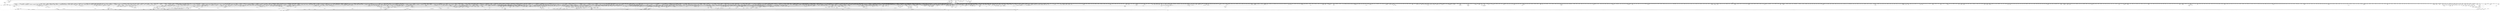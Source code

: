 digraph kerncollapsed {
    "arch_teardown_dma_ops" [color="black"];
    "__raw_spin_lock_irqsave_3" [color="black"];
    "__delay" [color="black"];
    "check_preempt_curr" [color="black"];
    "io_put_kbuf" [color="black"];
    "__skb_checksum" [color="black"];
    "Indirect call221" [color="black"];
    "__raw_spin_lock_irqsave_39" [color="black"];
    "__kern_my_cpu_offset_27" [color="black"];
    "mas_new_ma_node" [color="black"];
    "d_hash" [color="black"];
    "list_del_init_6" [color="black"];
    "__raw_write_lock_irq.constprop.0" [color="black"];
    "find_vm_area" [color="black"];
    "mapping_shrinkable" [color="black"];
    "other_cpu_in_panic" [color="black"];
    "skb_cloned" [color="black"];
    "pgattr_change_is_safe" [color="black"];
    "_find_last_bit" [color="black"];
    "__anon_vma_interval_tree_augment_propagate" [color="black"];
    "task_get_vl" [color="black"];
    "is_bad_inode" [color="black"];
    "queued_write_lock.constprop.0_1" [color="black"];
    "get_task_exe_file" [color="black"];
    "do_raw_spin_lock_48" [color="black"];
    "node_dirty_ok" [color="black"];
    "current_is_kswapd" [color="black"];
    "vma_interval_tree_iter_next" [color="black"];
    "can_migrate_task" [color="black"];
    "__raw_spin_lock_irqsave_52" [color="black"];
    "strchr" [color="black"];
    "tag_set" [color="black"];
    "xas_next_offset" [color="black"];
    "cpu_switch_to" [color="black"];
    "__ipi_send_mask" [color="black"];
    "lock_hrtimer_base" [color="black"];
    "steal_suitable_fallback" [color="black"];
    "deactivate_task" [color="black"];
    "page_ref_inc_4" [color="black"];
    "tty_ldisc_open" [color="black"];
    "post_init_entity_util_avg" [color="black"];
    "do_raw_spin_lock_99" [color="black"];
    "audit_uid_comparator" [color="black"];
    "ihold" [color="black"];
    "release_thread" [color="black"];
    "raw_spin_rq_lock_nested" [color="black"];
    "Indirect call83" [color="black"];
    "sve_state_size" [color="black"];
    "data_check_size" [color="black"];
    "gup_must_unshare" [color="black"];
    "Indirect call10" [color="black"];
    "do_raw_spin_lock_61" [color="black"];
    "page_vma_mapped_walk_done_1" [color="black"];
    "__attach_to_pi_owner" [color="black"];
    "__cmpxchg_case_mb_64_6" [color="black"];
    "sane_fdtable_size" [color="black"];
    "Indirect call6" [color="black"];
    "space_used" [color="black"];
    "__raw_spin_lock_irq" [color="black"];
    "__raise_softirq_irqoff" [color="black"];
    "Indirect call109" [color="black"];
    "flush_tlb_mm" [color="black"];
    "__raw_spin_unlock_irqrestore_4" [color="black"];
    "rcu_cblist_dequeue" [color="black"];
    "dcache_clean_pou" [color="black"];
    "__raw_spin_lock_24" [color="black"];
    "lockref_get_not_zero" [color="black"];
    "set_load_weight" [color="black"];
    "__raw_spin_unlock_irq_35" [color="black"];
    "Indirect call36" [color="black"];
    "Indirect call203" [color="black"];
    "find_next_bit_3" [color="black"];
    "list_del_2" [color="black"];
    "set_tlb_ubc_flush_pending" [color="black"];
    "futex_q_lock" [color="black"];
    "arm64_kernel_unmapped_at_el0_2" [color="black"];
    "Indirect call94" [color="black"];
    "hrtimer_try_to_cancel" [color="black"];
    "reusable_anon_vma" [color="black"];
    "Indirect call104" [color="black"];
    "do_raw_spin_lock" [color="black"];
    "do_raw_spin_lock_93" [color="black"];
    "is_rlimit_overlimit" [color="black"];
    "wake_up_bit" [color="black"];
    "__rb_insert_augmented" [color="black"];
    "llist_add_batch" [color="black"];
    "__kern_my_cpu_offset_2" [color="black"];
    "lru_move_tail_fn" [color="black"];
    "lazy_max_pages" [color="black"];
    "task_work_cancel_match" [color="black"];
    "do_raw_spin_lock_29" [color="black"];
    "find_first_bit_6" [color="black"];
    "do_raw_spin_lock_116" [color="black"];
    "Indirect call216" [color="black"];
    "list_del_1" [color="black"];
    "virt_to_folio" [color="black"];
    "mnt_get_count" [color="black"];
    "try_check_zero" [color="black"];
    "__raw_spin_lock_irqsave.constprop.0_7" [color="black"];
    "xas_next_entry" [color="black"];
    "__raw_spin_unlock_irq_21" [color="black"];
    "plist_add" [color="black"];
    "qdisc_maybe_clear_missed" [color="black"];
    "rcu_cblist_init" [color="black"];
    "percpu_ref_get_many.constprop.0" [color="black"];
    "__irq_startup" [color="black"];
    "folio_mapped" [color="black"];
    "collect_posix_cputimers" [color="black"];
    "fpsimd_thread_switch" [color="black"];
    "timerfd_triggered" [color="black"];
    "move_freelist_tail" [color="black"];
    "tty_termios_baud_rate" [color="black"];
    "__cmpwait_case_32_1" [color="black"];
    "__anon_vma_interval_tree_subtree_search" [color="black"];
    "system_supports_mte" [color="black"];
    "irq_chip_retrigger_hierarchy" [color="black"];
    "percpu_ref_get_many" [color="black"];
    "set_ti_thread_flag_4" [color="black"];
    "mmgrab_1" [color="black"];
    "__set_fixmap" [color="black"];
    "__raw_spin_lock_irqsave_1" [color="black"];
    "get_file" [color="black"];
    "pm_qos_read_value" [color="black"];
    "has_managed_dma" [color="black"];
    "__mod_zone_page_state" [color="black"];
    "pi_state_update_owner" [color="black"];
    "remove_wait_queue" [color="black"];
    "Indirect call24" [color="black"];
    "retain_dentry" [color="black"];
    "wakeup_kcompactd" [color="black"];
    "__mod_timer" [color="black"];
    "timer_wait_running" [color="black"];
    "data_alloc" [color="black"];
    "__raw_spin_lock_irqsave_42" [color="black"];
    "__wb_update_bandwidth.constprop.0" [color="black"];
    "copy_from_kernel_nofault" [color="black"];
    "__io_prep_linked_timeout" [color="black"];
    "Indirect call61" [color="black"];
    "mas_next_slot" [color="black"];
    "copy_to_user_page" [color="black"];
    "dec_rlimit_ucounts" [color="black"];
    "get_ucounts_or_wrap" [color="black"];
    "count_vm_events_2" [color="black"];
    "page_ref_dec_and_test_2" [color="black"];
    "__hlist_del" [color="black"];
    "mte_update_sctlr_user" [color="black"];
    "Indirect call62" [color="black"];
    "do_raw_spin_lock_10" [color="black"];
    "__printk_safe_exit" [color="black"];
    "task_will_free_mem" [color="black"];
    "__init_swait_queue_head" [color="black"];
    "Indirect call187" [color="black"];
    "min_deadline_cb_rotate" [color="black"];
    "sub_rq_bw.isra.0" [color="black"];
    "__sk_mem_reduce_allocated" [color="black"];
    "path_get" [color="black"];
    "Indirect call67" [color="black"];
    "__percpu_counter_sum" [color="black"];
    "cpu_online_2" [color="black"];
    "pagefault_enable" [color="black"];
    "device_links_read_lock" [color="black"];
    "__init_rwsem" [color="black"];
    "mas_set_parent.constprop.0" [color="black"];
    "ma_slots" [color="black"];
    "__dev_fwnode" [color="black"];
    "task_join_group_stop" [color="black"];
    "folio_size" [color="black"];
    "strscpy_pad" [color="black"];
    "__kern_my_cpu_offset_67" [color="black"];
    "ktime_get_real_ts64" [color="black"];
    "wake_all_kswapds" [color="black"];
    "ktime_add_safe" [color="black"];
    "find_next_bit_15" [color="black"];
    "task_active_pid_ns" [color="black"];
    "_prb_commit" [color="black"];
    "u64_stats_add_2" [color="black"];
    "errseq_sample" [color="black"];
    "mnt_dec_writers" [color="black"];
    "console_verbose" [color="black"];
    "Indirect call185" [color="black"];
    "__irq_domain_deactivate_irq" [color="black"];
    "arch_irq_work_raise" [color="black"];
    "__percpu_add_case_32_3" [color="black"];
    "get_new_cred" [color="black"];
    "ktime_get_real_seconds" [color="black"];
    "device_pm_check_callbacks" [color="black"];
    "__raw_spin_lock_irq_34" [color="black"];
    "arch_send_call_function_ipi_mask" [color="black"];
    "__raw_spin_unlock_irqrestore_21" [color="black"];
    "find_next_zero_bit" [color="black"];
    "__dev_pm_qos_resume_latency" [color="black"];
    "folio_trylock_1" [color="black"];
    "Indirect call70" [color="black"];
    "do_raw_spin_lock_14" [color="black"];
    "tcp_get_info_chrono_stats" [color="black"];
    "_copy_from_user_5" [color="black"];
    "wb_dirty_limits" [color="black"];
    "audit_gid_comparator" [color="black"];
    "audit_string_contains_control" [color="black"];
    "__flush_tlb_page_nosync" [color="black"];
    "find_alive_thread.isra.0" [color="black"];
    "Indirect call134" [color="black"];
    "Indirect call48" [color="black"];
    "generic_exec_single" [color="black"];
    "mas_wr_walk" [color="black"];
    "Indirect call164" [color="black"];
    "need_mlock_drain" [color="black"];
    "task_sigpending_1" [color="black"];
    "__raw_spin_unlock_irq" [color="black"];
    "invalid_mkclean_vma" [color="black"];
    "rcu_start_this_gp" [color="black"];
    "netlink_lock_table" [color="black"];
    "copy_from_kernel_nofault_allowed" [color="black"];
    "update_dl_rq_load_avg" [color="black"];
    "mas_next" [color="black"];
    "Indirect call125" [color="black"];
    "mast_spanning_rebalance.isra.0" [color="black"];
    "Indirect call51" [color="black"];
    "__raw_spin_lock_irqsave_50" [color="black"];
    "__raw_spin_lock_18" [color="black"];
    "skb_pfmemalloc" [color="black"];
    "set_cpu_online" [color="black"];
    "_double_lock_balance" [color="black"];
    "Indirect call53" [color="black"];
    "skb_orphan_1" [color="black"];
    "list_del_init_7" [color="black"];
    "__raw_spin_lock_23" [color="black"];
    "pte_offset_kernel.isra.0" [color="black"];
    "filemap_release_folio" [color="black"];
    "Indirect call26" [color="black"];
    "irq_get_irq_data" [color="black"];
    "__kmem_obj_info" [color="black"];
    "irq_domain_activate_irq" [color="black"];
    "anon_vma_interval_tree_insert" [color="black"];
    "set_next_entity" [color="black"];
    "__raw_spin_unlock_irq_31" [color="black"];
    "Indirect call66" [color="black"];
    "__raw_spin_unlock_irq_7" [color="black"];
    "__raw_spin_lock_irq.constprop.0_2" [color="black"];
    "__percpu_add_case_64.constprop.0_3" [color="black"];
    "__mutex_init" [color="black"];
    "osq_unlock" [color="black"];
    "noop_dirty_folio" [color="black"];
    "redirty_tail_locked" [color="black"];
    "__sw_hweight64" [color="black"];
    "Indirect call75" [color="black"];
    "timer_delete_hook" [color="black"];
    "tk_xtime.constprop.0" [color="black"];
    "alarm_forward" [color="black"];
    "Indirect call22" [color="black"];
    "__page_set_anon_rmap" [color="black"];
    "vma_fs_can_writeback" [color="black"];
    "vma_interval_tree_insert_after" [color="black"];
    "slab_want_init_on_free" [color="black"];
    "__raw_spin_unlock_irq_17" [color="black"];
    "futex_hash" [color="black"];
    "__raw_spin_unlock_irqrestore_5" [color="black"];
    "__raw_spin_lock_54" [color="black"];
    "wake_up_klogd" [color="black"];
    "netlink_overrun" [color="black"];
    "cd_forget" [color="black"];
    "double_unlock_balance" [color="black"];
    "zone_page_state_snapshot.constprop.0" [color="black"];
    "__list_del_entry" [color="black"];
    "do_raw_spin_lock_56" [color="black"];
    "Indirect call23" [color="black"];
    "flush_dcache_folio" [color="black"];
    "mutex_trylock" [color="black"];
    "__cmpxchg_case_64.isra.0" [color="black"];
    "__cmpxchg_case_mb_32_5" [color="black"];
    "sig_handler_ignored" [color="black"];
    "add_device_randomness" [color="black"];
    "__raw_spin_unlock_irq.constprop.0_2" [color="black"];
    "do_raw_spin_lock_11" [color="black"];
    "__xchg_case_mb_64.constprop.0_3" [color="black"];
    "radix_tree_iter_tag_clear" [color="black"];
    "Indirect call206" [color="black"];
    "__kern_my_cpu_offset_28" [color="black"];
    "Indirect call82" [color="black"];
    "next_online_pgdat" [color="black"];
    "Indirect call95" [color="black"];
    "__raw_spin_lock_irqsave_16" [color="black"];
    "auditd_test_task" [color="black"];
    "ttwu_do_activate.constprop.0" [color="black"];
    "io_req_defer_failed" [color="black"];
    "rcu_exp_need_qs" [color="black"];
    "do_raw_spin_lock.constprop.0_14" [color="black"];
    "count_vm_event_1" [color="black"];
    "__percpu_add_case_64_4" [color="black"];
    "__wait_on_bit" [color="black"];
    "Indirect call93" [color="black"];
    "do_raw_spin_lock_27" [color="black"];
    "to_kthread" [color="black"];
    "__raw_spin_unlock_irqrestore_9" [color="black"];
    "__raw_spin_unlock_irq_25" [color="black"];
    "strscpy" [color="black"];
    "__bpf_free_used_maps" [color="black"];
    "mas_set_alloc_req" [color="black"];
    "mas_adopt_children.isra.0" [color="black"];
    "sve_get_vl" [color="black"];
    "is_valid_gup_args" [color="black"];
    "mab_mas_cp" [color="black"];
    "debug_locks_off" [color="black"];
    "__kern_my_cpu_offset_78" [color="black"];
    "__raw_spin_lock_15" [color="black"];
    "unhash_mnt" [color="black"];
    "migrate_disable" [color="black"];
    "Indirect call210" [color="black"];
    "ktime_get_mono_fast_ns" [color="black"];
    "this_cpu_has_cap" [color="black"];
    "__integrity_iint_find" [color="black"];
    "desc_read" [color="black"];
    "__kern_my_cpu_offset_21" [color="black"];
    "xas_reload" [color="black"];
    "srcu_read_unlock.constprop.0" [color="black"];
    "mas_safe_min" [color="black"];
    "compound_order_2" [color="black"];
    "update_sd_lb_stats" [color="black"];
    "Indirect call179" [color="black"];
    "__percpu_add_case_32_13" [color="black"];
    "pcpu_unit_page_offset" [color="black"];
    "rwsem_spin_on_owner" [color="black"];
    "__kern_my_cpu_offset_56" [color="black"];
    "get_work_pwq" [color="black"];
    "__kern_my_cpu_offset_44" [color="black"];
    "__cmpxchg_case_acq_32.constprop.0" [color="black"];
    "calc_wheel_index" [color="black"];
    "__raw_spin_unlock_irq_23" [color="black"];
    "flush_tlb_kernel_range" [color="black"];
    "__cmpxchg_case_mb_64_7" [color="black"];
    "kmsg_dump" [color="black"];
    "posixtimer_rearm" [color="black"];
    "__raw_spin_lock_irqsave_15" [color="black"];
    "add_timer" [color="black"];
    "find_busiest_group" [color="black"];
    "Indirect call136" [color="black"];
    "kernfs_next_descendant_post" [color="black"];
    "init_entity_runnable_average" [color="black"];
    "__cmpxchg_case_acq_32_1" [color="black"];
    "pmd_clear_huge" [color="black"];
    "inode_to_bdi" [color="black"];
    "spin_lock_irqsave_check_contention" [color="black"];
    "kernfs_should_drain_open_files" [color="black"];
    "clear_siginfo" [color="black"];
    "strnlen" [color="black"];
    "fast_dput" [color="black"];
    "__raw_spin_lock_31" [color="black"];
    "__raw_spin_lock_irq_43" [color="black"];
    "cpudl_heapify" [color="black"];
    "sock_flag.constprop.0" [color="black"];
    "__raw_read_lock.constprop.0_1" [color="black"];
    "__ptrace_link" [color="black"];
    "ptep_clear_flush" [color="black"];
    "dev_bus_name" [color="black"];
    "__cmpxchg_case_acq_32.constprop.0_10" [color="black"];
    "xas_set_order.part.0" [color="black"];
    "access_ok_16" [color="black"];
    "__raw_spin_unlock_irqrestore_3" [color="black"];
    "task_fits_cpu" [color="black"];
    "skb_headers_offset_update" [color="black"];
    "task_set_jobctl_pending" [color="black"];
    "allow_direct_reclaim" [color="black"];
    "recalc_sigpending" [color="black"];
    "percpu_ref_put_many" [color="black"];
    "__raw_spin_lock_irq_19" [color="black"];
    "irq_work_single" [color="black"];
    "__get_task_comm" [color="black"];
    "futex_hb_waiters_dec" [color="black"];
    "__update_load_avg_cfs_rq" [color="black"];
    "__raw_spin_lock_irq_7" [color="black"];
    "__raw_spin_unlock_irq_19" [color="black"];
    "finish_swait" [color="black"];
    "__d_find_any_alias" [color="black"];
    "queued_write_lock_slowpath" [color="black"];
    "find_next_bit_6" [color="black"];
    "_find_next_or_bit" [color="black"];
    "pcpu_chunk_refresh_hint" [color="black"];
    "__dl_add" [color="black"];
    "ktime_get_coarse_real_ts64" [color="black"];
    "__raw_spin_lock_28" [color="black"];
    "is_software_node" [color="black"];
    "do_init_timer.constprop.0" [color="black"];
    "Indirect call127" [color="black"];
    "__raw_spin_unlock_irqrestore_1" [color="black"];
    "list_del_4" [color="black"];
    "set_next_task" [color="black"];
    "tty_update_time" [color="black"];
    "free_pcppages_bulk" [color="black"];
    "enqueue_pushable_dl_task" [color="black"];
    "Indirect call68" [color="black"];
    "update_cached_migrate" [color="black"];
    "lock_timer_base" [color="black"];
    "Indirect call211" [color="black"];
    "__cmpxchg_case_acq_32.constprop.0_21" [color="black"];
    "fasync_insert_entry" [color="black"];
    "xa_mk_value" [color="black"];
    "Indirect call147" [color="black"];
    "__raw_spin_lock_irq_31" [color="black"];
    "capacity_of" [color="black"];
    "__raw_spin_unlock_irqrestore_33" [color="black"];
    "sched_clock" [color="black"];
    "_compound_head" [color="black"];
    "xas_pause" [color="black"];
    "__raw_spin_unlock_irq_45" [color="black"];
    "_compound_head_7" [color="black"];
    "Indirect call102" [color="black"];
    "do_raw_spin_lock_87" [color="black"];
    "load_unaligned_zeropad_1" [color="black"];
    "cpus_share_cache" [color="black"];
    "__kern_my_cpu_offset_53" [color="black"];
    "do_raw_spin_lock_13" [color="black"];
    "mas_next_range" [color="black"];
    "irq_to_desc" [color="black"];
    "__local_bh_enable_ip" [color="black"];
    "timerfd_tmrproc" [color="black"];
    "__wake_up_bit" [color="black"];
    "signal_pending_11" [color="black"];
    "Indirect call143" [color="black"];
    "security_task_kill" [color="black"];
    "folio_nr_pages_2" [color="black"];
    "hlist_del_init" [color="black"];
    "rcu_poll_gp_seq_start_unlocked" [color="black"];
    "test_ti_thread_flag_7" [color="black"];
    "__reuseport_detach_sock.isra.0" [color="black"];
    "__raw_write_lock.constprop.0_1" [color="black"];
    "do_raw_spin_lock_58" [color="black"];
    "Indirect call25" [color="black"];
    "wake_up_var" [color="black"];
    "rcu_segcblist_extract_done_cbs" [color="black"];
    "Indirect call214" [color="black"];
    "mte_zero_clear_page_tags" [color="black"];
    "rb_next" [color="black"];
    "rcu_seq_start_1" [color="black"];
    "Indirect call144" [color="black"];
    "__next_zones_zonelist" [color="black"];
    "prb_final_commit" [color="black"];
    "move_queued_task.constprop.0" [color="black"];
    "__percpu_add_case_32" [color="black"];
    "get_work_pool" [color="black"];
    "Indirect call146" [color="black"];
    "__irq_can_set_affinity" [color="black"];
    "__page_dup_rmap.constprop.0" [color="black"];
    "__wake_up_klogd.part.0" [color="black"];
    "rb_erase" [color="black"];
    "blake2s_final" [color="black"];
    "__wb_writeout_add" [color="black"];
    "sibling_imbalance.isra.0" [color="black"];
    "do_raw_spin_lock_117" [color="black"];
    "__kern_my_cpu_offset_23" [color="black"];
    "mte_clear_page_tags" [color="black"];
    "Indirect call118" [color="black"];
    "_task_util_est" [color="black"];
    "compaction_defer_reset" [color="black"];
    "Indirect call128" [color="black"];
    "count_vm_event" [color="black"];
    "page_ref_inc_1" [color="black"];
    "find_vmap_area" [color="black"];
    "hrtimer_forward_now_1" [color="black"];
    "__cmpxchg_case_mb_32_10" [color="black"];
    "io_wq_hash_work" [color="black"];
    "__srcu_read_unlock" [color="black"];
    "node_page_state_add" [color="black"];
    "prb_first_valid_seq" [color="black"];
    "arch_get_random_seed_longs" [color="black"];
    "sock_rfree" [color="black"];
    "pagefault_disable" [color="black"];
    "local_cpu_stop" [color="black"];
    "__raw_read_unlock.constprop.0_2" [color="black"];
    "__raw_spin_unlock_irq_18" [color="black"];
    "xas_set_offset" [color="black"];
    "__wake_up_locked_key" [color="black"];
    "percpu_counter_dec" [color="black"];
    "__percpu_add_case_64.constprop.0" [color="black"];
    "__kern_my_cpu_offset_71" [color="black"];
    "wp_page_reuse" [color="black"];
    "__flow_hash_from_keys" [color="black"];
    "vma_interval_tree_iter_first" [color="black"];
    "mas_set_height" [color="black"];
    "__xchg_case_64.constprop.0" [color="black"];
    "zone_reclaimable_pages" [color="black"];
    "is_zero_page" [color="black"];
    "mod_zone_page_state" [color="black"];
    "d_shrink_add" [color="black"];
    "lock_mount_hash" [color="black"];
    "folio_nr_pages" [color="black"];
    "mmgrab_2" [color="black"];
    "__raw_spin_lock_irqsave_21" [color="black"];
    "gup_signal_pending" [color="black"];
    "process_shares_mm" [color="black"];
    "mas_find_setup.constprop.0" [color="black"];
    "__cmpxchg_case_acq_32.constprop.0_1" [color="black"];
    "prepend_name" [color="black"];
    "Indirect call183" [color="black"];
    "__anon_vma_interval_tree_augment_rotate" [color="black"];
    "alarm_forward_now" [color="black"];
    "check_cb_ovld_locked" [color="black"];
    "clear_bit_unlock.constprop.0" [color="black"];
    "dev_nit_active" [color="black"];
    "__raw_spin_trylock" [color="black"];
    "fatal_signal_pending_6" [color="black"];
    "sched_clock_noinstr" [color="black"];
    "lowest_in_progress" [color="black"];
    "Indirect call69" [color="black"];
    "fsnotify_data_inode" [color="black"];
    "avg_vruntime" [color="black"];
    "vmf_pte_changed" [color="black"];
    "__arm64_sys_timerfd_settime" [color="black"];
    "unlock_task_sighand.isra.0_1" [color="black"];
    "update_sctlr_el1" [color="black"];
    "__raw_spin_lock_irqsave.constprop.0_3" [color="black"];
    "xas_clear_mark" [color="black"];
    "update_cfs_rq_load_avg.isra.0" [color="black"];
    "update_newidle_cost" [color="black"];
    "get_mm_exe_file" [color="black"];
    "security_audit_rule_free" [color="black"];
    "sched_post_fork" [color="black"];
    "__percpu_add_return_case_32_1" [color="black"];
    "security_sock_rcv_skb" [color="black"];
    "__raw_spin_unlock_irqrestore_24" [color="black"];
    "security_task_getsecid_obj" [color="black"];
    "fsnotify_connector_sb" [color="black"];
    "do_raw_spin_lock_45" [color="black"];
    "__mutex_remove_waiter" [color="black"];
    "sk_leave_memory_pressure" [color="black"];
    "is_cpu_allowed" [color="black"];
    "get_itimerspec64" [color="black"];
    "io_poll_add_hash" [color="black"];
    "d_ancestor" [color="black"];
    "__kern_my_cpu_offset_24" [color="black"];
    "__cmpxchg_case_acq_32.constprop.0_16" [color="black"];
    "folio_pfn" [color="black"];
    "io_poll_find.constprop.0" [color="black"];
    "group_open_release" [color="black"];
    "Indirect call117" [color="black"];
    "memchr" [color="black"];
    "isolation_suitable.isra.0" [color="black"];
    "tlb_gather_mmu" [color="black"];
    "fatal_signal_pending_5" [color="black"];
    "skb_zcopy_clear" [color="black"];
    "xas_set_mark" [color="black"];
    "arch_get_random_longs" [color="black"];
    "strncmp" [color="black"];
    "task_participate_group_stop" [color="black"];
    "Indirect call46" [color="black"];
    "Indirect call156" [color="black"];
    "attach_entity_load_avg" [color="black"];
    "queued_read_unlock.constprop.0_2" [color="black"];
    "Indirect call158" [color="black"];
    "rcu_segcblist_advance" [color="black"];
    "__cmpxchg_case_acq_32.constprop.0_6" [color="black"];
    "kick_process" [color="black"];
    "set_pfnblock_flags_mask" [color="black"];
    "pde_subdir_find" [color="black"];
    "io_cancel_ctx_cb" [color="black"];
    "__dl_update" [color="black"];
    "prepend" [color="black"];
    "__remove_shared_vm_struct.constprop.0" [color="black"];
    "lockref_mark_dead" [color="black"];
    "memblock_search" [color="black"];
    "rcu_accelerate_cbs" [color="black"];
    "find_next_bit_17" [color="black"];
    "move_freepages_block" [color="black"];
    "page_ref_inc" [color="black"];
    "copy_highpage" [color="black"];
    "invalid_migration_vma" [color="black"];
    "cpu_clock_sample_group" [color="black"];
    "__kern_my_cpu_offset_29" [color="black"];
    "__raw_read_lock_irqsave.constprop.0_1" [color="black"];
    "anon_vma_interval_tree_post_update_vma" [color="black"];
    "account_pipe_buffers" [color="black"];
    "__raw_spin_lock_irq_18" [color="black"];
    "pcpu_update_empty_pages" [color="black"];
    "data_push_tail" [color="black"];
    "__timer_delete" [color="black"];
    "__dev_put.part.0" [color="black"];
    "fsnotify_compare_groups" [color="black"];
    "Indirect call103" [color="black"];
    "count_vm_events" [color="black"];
    "workingset_age_nonresident" [color="black"];
    "_find_next_zero_bit" [color="black"];
    "__raw_spin_lock_irqsave.constprop.0_8" [color="black"];
    "__raw_spin_lock_irq_11" [color="black"];
    "cpumask_weight.constprop.0_5" [color="black"];
    "min_deadline_cb_propagate" [color="black"];
    "timerqueue_del" [color="black"];
    "lock_mnt_tree" [color="black"];
    "copy_page" [color="black"];
    "bit_waitqueue" [color="black"];
    "__raw_spin_lock_16" [color="black"];
    "__set_task_comm" [color="black"];
    "prb_reserve" [color="black"];
    "arch_local_irq_save_2" [color="black"];
    "qdisc_qstats_cpu_qlen_dec" [color="black"];
    "sock_inuse_add" [color="black"];
    "clear_ti_thread_flag_5" [color="black"];
    "skb_zcopy" [color="black"];
    "select_collect2" [color="black"];
    "do_raw_spin_lock_1" [color="black"];
    "do_raw_spin_lock.constprop.0_10" [color="black"];
    "ktime_mono_to_any" [color="black"];
    "read_seqbegin_or_lock" [color="black"];
    "__count_vm_events_2" [color="black"];
    "__smp_call_single_queue" [color="black"];
    "free_unref_page_commit" [color="black"];
    "Indirect call80" [color="black"];
    "__futex_unqueue" [color="black"];
    "skb_tailroom_2" [color="black"];
    "Indirect call220" [color="black"];
    "_compound_head_5" [color="black"];
    "__skb_set_length_1" [color="black"];
    "mas_walk" [color="black"];
    "io_run_cancel" [color="black"];
    "__raw_spin_lock_irq_23" [color="black"];
    "do_raw_spin_lock_38" [color="black"];
    "mas_find" [color="black"];
    "task_pid_vnr_1" [color="black"];
    "io_run_local_work_continue" [color="black"];
    "bump_cpu_timer" [color="black"];
    "atomic_notifier_call_chain" [color="black"];
    "folio_total_mapcount" [color="black"];
    "kernfs_name_hash" [color="black"];
    "__to_kthread" [color="black"];
    "pmd_install" [color="black"];
    "Indirect call90" [color="black"];
    "do_raw_spin_lock_36" [color="black"];
    "tty_name" [color="black"];
    "copy_user_highpage" [color="black"];
    "Indirect call3" [color="black"];
    "cpumask_subset" [color="black"];
    "anon_vma_interval_tree_iter_next" [color="black"];
    "Indirect call84" [color="black"];
    "pcpu_block_refresh_hint" [color="black"];
    "task_sched_runtime" [color="black"];
    "Indirect call39" [color="black"];
    "io_prep_async_link" [color="black"];
    "Indirect call169" [color="black"];
    "__peernet2id" [color="black"];
    "put_timespec64" [color="black"];
    "Indirect call148" [color="black"];
    "prepare_to_wait_exclusive" [color="black"];
    "mntget" [color="black"];
    "d_find_alias" [color="black"];
    "addr_to_vb_xa" [color="black"];
    "alarmtimer_fired" [color="black"];
    "folio_isolate_lru" [color="black"];
    "__raw_spin_lock" [color="black"];
    "hrtimer_start_range_ns" [color="black"];
    "__raw_spin_unlock_irq_38" [color="black"];
    "exit_rcu" [color="black"];
    "lru_note_cost_refault" [color="black"];
    "get_cpu_fpsimd_context" [color="black"];
    "access_ok_12" [color="black"];
    "lru_deactivate_fn" [color="black"];
    "__balance_callbacks" [color="black"];
    "Indirect call131" [color="black"];
    "set_area_direct_map" [color="black"];
    "rcu_segcblist_add_len" [color="black"];
    "__percpu_add_case_64_7" [color="black"];
    "kernfs_root" [color="black"];
    "__raw_spin_unlock_irq_1" [color="black"];
    "mas_wr_walk_index.isra.0" [color="black"];
    "print_tainted" [color="black"];
    "futex_top_waiter" [color="black"];
    "__raw_spin_unlock_irq_12" [color="black"];
    "do_raw_spin_lock_16" [color="black"];
    "Indirect call149" [color="black"];
    "vma_interval_tree_augment_propagate" [color="black"];
    "_compound_head_13" [color="black"];
    "count_vm_event_2" [color="black"];
    "desc_read_finalized_seq" [color="black"];
    "signal_pending" [color="black"];
    "__bitmap_and" [color="black"];
    "lookup_mountpoint" [color="black"];
    "__count_vm_events_1" [color="black"];
    "zone_watermark_ok_safe" [color="black"];
    "sock_rmem_free" [color="black"];
    "__printk_cpu_sync_wait" [color="black"];
    "Indirect call81" [color="black"];
    "Indirect call74" [color="black"];
    "folio_nr_pages_4" [color="black"];
    "prb_next_seq" [color="black"];
    "mod_node_page_state" [color="black"];
    "__cmpxchg_case_mb_64_1" [color="black"];
    "Indirect call222" [color="black"];
    "percpu_counter_set" [color="black"];
    "console_srcu_read_lock" [color="black"];
    "__printk_cpu_sync_try_get" [color="black"];
    "rcu_is_cpu_rrupt_from_idle" [color="black"];
    "list_del_init_2" [color="black"];
    "ksize" [color="black"];
    "irq_enable" [color="black"];
    "io_wq_worker_running" [color="black"];
    "fprop_fraction_percpu" [color="black"];
    "get_cred_1" [color="black"];
    "rb_prev" [color="black"];
    "expand" [color="black"];
    "Indirect call177" [color="black"];
    "__rb_erase_color" [color="black"];
    "update_rt_rq_load_avg" [color="black"];
    "mas_bulk_rebalance" [color="black"];
    "d_find_any_alias" [color="black"];
    "set_ti_thread_flag" [color="black"];
    "ma_pivots" [color="black"];
    "__note_gp_changes" [color="black"];
    "do_raw_spin_lock_25" [color="black"];
    "__cmpxchg_case_acq_32.constprop.0_4" [color="black"];
    "io_poll_remove_entries" [color="black"];
    "Indirect call163" [color="black"];
    "__raw_spin_unlock_irqrestore_14" [color="black"];
    "__raw_spin_lock_14" [color="black"];
    "Indirect call33" [color="black"];
    "pm_runtime_get_noresume" [color="black"];
    "arm64_kernel_unmapped_at_el0_3" [color="black"];
    "Indirect call15" [color="black"];
    "mas_store_prealloc.part.0" [color="black"];
    "set_ptes.constprop.0.isra.0" [color="black"];
    "wakeup_source_deactivate" [color="black"];
    "freezing_slow_path" [color="black"];
    "filemap_check_errors" [color="black"];
    "wb_has_dirty_io" [color="black"];
    "__kern_my_cpu_offset_79" [color="black"];
    "Indirect call167" [color="black"];
    "do_raw_spin_lock_69" [color="black"];
    "do_raw_spin_lock_57" [color="black"];
    "idr_for_each" [color="black"];
    "fd_install" [color="black"];
    "mas_prev" [color="black"];
    "netdev_start_xmit" [color="black"];
    "mtree_load" [color="black"];
    "memzero_explicit" [color="black"];
    "tty_audit_fork" [color="black"];
    "set_task_reclaim_state" [color="black"];
    "blake2s_compress" [color="black"];
    "wb_update_bandwidth" [color="black"];
    "folio_account_cleaned" [color="black"];
    "__raw_spin_lock_4" [color="black"];
    "io_poll_get_ownership" [color="black"];
    "set_task_cpu" [color="black"];
    "find_next_bit.constprop.0_6" [color="black"];
    "cpu_do_switch_mm" [color="black"];
    "__clear_close_on_exec.isra.0" [color="black"];
    "dl_task_is_earliest_deadline" [color="black"];
    "rcu_segcblist_inc_len" [color="black"];
    "dl_bw_cpus" [color="black"];
    "csum_partial_ext" [color="black"];
    "__kern_my_cpu_offset_89" [color="black"];
    "Indirect call71" [color="black"];
    "arch_local_irq_save_8" [color="black"];
    "prb_read_valid" [color="black"];
    "timer_delete" [color="black"];
    "new_context" [color="black"];
    "folio_trylock_flag" [color="black"];
    "synchronize_rcu.part.0" [color="black"];
    "pfn_valid_1" [color="black"];
    "get_data" [color="black"];
    "disable_irq_nosync" [color="black"];
    "skb_frag_ref" [color="black"];
    "pcpu_alloc_area" [color="black"];
    "d_flags_for_inode" [color="black"];
    "timespec64_equal" [color="black"];
    "put_dec_trunc8" [color="black"];
    "__finalize_skb_around" [color="black"];
    "ma_data_end" [color="black"];
    "folio_unlock" [color="black"];
    "mas_max_gap" [color="black"];
    "__update_load_avg_se" [color="black"];
    "xas_error.isra.0" [color="black"];
    "pm_runtime_put_noidle_2" [color="black"];
    "__cmpxchg_case_acq_32_2" [color="black"];
    "int_sqrt" [color="black"];
    "mas_update_gap" [color="black"];
    "Indirect call45" [color="black"];
    "clear_ti_thread_flag" [color="black"];
    "__raw_spin_lock_irqsave_12" [color="black"];
    "mas_next_sibling" [color="black"];
    "Indirect call59" [color="black"];
    "__timer_delete_sync" [color="black"];
    "__raw_spin_lock_20" [color="black"];
    "__raw_spin_lock_34" [color="black"];
    "rcu_seq_end" [color="black"];
    "get_page" [color="black"];
    "Indirect call87" [color="black"];
    "update_min_vruntime" [color="black"];
    "__raw_spin_lock_irqsave_51" [color="black"];
    "__raw_spin_unlock_irqrestore_2" [color="black"];
    "__raw_spin_unlock_irq.constprop.0_1" [color="black"];
    "mas_allocated.isra.0" [color="black"];
    "vma_address" [color="black"];
    "mas_push_node" [color="black"];
    "__skb_header_pointer" [color="black"];
    "mas_rewalk_if_dead" [color="black"];
    "timer_delete_sync" [color="black"];
    "count_vm_events_1" [color="black"];
    "find_suitable_fallback" [color="black"];
    "rcu_segcblist_move_seglen" [color="black"];
    "prep_compound_page" [color="black"];
    "__mutex_add_waiter" [color="black"];
    "workingset_update_node" [color="black"];
    "test_ti_thread_flag_10" [color="black"];
    "llist_del_first" [color="black"];
    "io_schedule_prepare" [color="black"];
    "aio_nr_sub" [color="black"];
    "iov_iter_revert" [color="black"];
    "zone_page_state_snapshot" [color="black"];
    "Indirect call138" [color="black"];
    "fsnotify_group_assert_locked" [color="black"];
    "lockref_put_or_lock" [color="black"];
    "Indirect call157" [color="black"];
    "folio_trylock" [color="black"];
    "_raw_spin_rq_lock_irqsave" [color="black"];
    "copy_fd_bitmaps" [color="black"];
    "Indirect call0" [color="black"];
    "__percpu_add_case_64.constprop.0_1" [color="black"];
    "mas_parent_type" [color="black"];
    "__cmpxchg_case_acq_32.constprop.0_15" [color="black"];
    "Indirect call162" [color="black"];
    "test_ti_thread_flag_21" [color="black"];
    "__raw_spin_unlock_irqrestore_18" [color="black"];
    "put_ldops.constprop.0" [color="black"];
    "device_match_devt" [color="black"];
    "put_filesystem" [color="black"];
    "set_secondary_fwnode" [color="black"];
    "domain_dirty_limits" [color="black"];
    "Indirect call86" [color="black"];
    "kernfs_get" [color="black"];
    "mas_leaf_max_gap" [color="black"];
    "__wake_up_locked_key_bookmark" [color="black"];
    "Indirect call202" [color="black"];
    "__prepare_to_swait" [color="black"];
    "__sync_icache_dcache" [color="black"];
    "mas_data_end" [color="black"];
    "__add_wait_queue" [color="black"];
    "__update_gt_cputime" [color="black"];
    "__raw_spin_unlock_irq_29" [color="black"];
    "tlb_remove_table_sync_one" [color="black"];
    "Indirect call133" [color="black"];
    "unmask_irq" [color="black"];
    "Indirect call100" [color="black"];
    "rcu_segcblist_init" [color="black"];
    "__raw_spin_lock_irq_3" [color="black"];
    "double_rq_lock" [color="black"];
    "dget" [color="black"];
    "__raw_spin_lock_42" [color="black"];
    "memcg_charge_kernel_stack.part.0" [color="black"];
    "_compound_head_4" [color="black"];
    "sync_exp_work_done" [color="black"];
    "Indirect call112" [color="black"];
    "arm_smccc_1_1_get_conduit" [color="black"];
    "update_rq_clock" [color="black"];
    "Indirect call115" [color="black"];
    "__posix_timers_find" [color="black"];
    "try_to_take_rt_mutex" [color="black"];
    "alarm_start_relative" [color="black"];
    "xa_load" [color="black"];
    "propagation_next" [color="black"];
    "find_next_bit.constprop.0_8" [color="black"];
    "Indirect call8" [color="black"];
    "inc_tlb_flush_pending" [color="black"];
    "__raw_spin_lock_irqsave.constprop.0_9" [color="black"];
    "first_zones_zonelist_1" [color="black"];
    "skb_flow_get_icmp_tci" [color="black"];
    "do_raw_spin_lock_46" [color="black"];
    "strcpy" [color="black"];
    "__raw_spin_lock_5" [color="black"];
    "__raw_spin_lock_irq_6" [color="black"];
    "find_later_rq" [color="black"];
    "__d_instantiate" [color="black"];
    "__kern_my_cpu_offset_70" [color="black"];
    "Indirect call197" [color="black"];
    "__irq_disable" [color="black"];
    "__percpu_add_case_32_20" [color="black"];
    "prepare_alloc_pages.constprop.0" [color="black"];
    "maybe_mkwrite.isra.0" [color="black"];
    "timerfd_get_remaining" [color="black"];
    "__percpu_add_case_64_1" [color="black"];
    "page_ref_add_1" [color="black"];
    "active_load_balance_cpu_stop" [color="black"];
    "Indirect call219" [color="black"];
    "Indirect call54" [color="black"];
    "flush_signal_handlers" [color="black"];
    "d_instantiate" [color="black"];
    "__raw_spin_unlock_irqrestore_13" [color="black"];
    "Indirect call122" [color="black"];
    "Indirect call193" [color="black"];
    "clear_buddies.isra.0" [color="black"];
    "Indirect call182" [color="black"];
    "__mod_node_page_state" [color="black"];
    "futex_cmpxchg_value_locked" [color="black"];
    "desc_make_reusable" [color="black"];
    "mas_set_split_parent.isra.0" [color="black"];
    "__raw_read_unlock.constprop.0" [color="black"];
    "mas_prev_sibling" [color="black"];
    "fill_contig_page_info" [color="black"];
    "ptep_set_access_flags" [color="black"];
    "security_sk_free" [color="black"];
    "cpu_clock_sample" [color="black"];
    "__fprop_add_percpu_max" [color="black"];
    "clear_page" [color="black"];
    "vma_interval_tree_augment_rotate" [color="black"];
    "list_splice" [color="black"];
    "io_prep_async_work" [color="black"];
    "Indirect call194" [color="black"];
    "cpumask_intersects.constprop.0_1" [color="black"];
    "io_poll_remove_entry" [color="black"];
    "Indirect call108" [color="black"];
    "folio_mapped_1" [color="black"];
    "sched_ttwu_pending" [color="black"];
    "Indirect call14" [color="black"];
    "read_sanitised_ftr_reg" [color="black"];
    "do_raw_spin_lock.constprop.0_3" [color="black"];
    "__percpu_add_case_64_3" [color="black"];
    "deny_write_access.isra.0" [color="black"];
    "test_ti_thread_flag_19" [color="black"];
    "__kern_my_cpu_offset_62" [color="black"];
    "Indirect call129" [color="black"];
    "Indirect call188" [color="black"];
    "mas_pause" [color="black"];
    "init_timer_key" [color="black"];
    "enqueue_hrtimer.constprop.0" [color="black"];
    "mas_next_setup.constprop.0" [color="black"];
    "Indirect call106" [color="black"];
    "__cmpxchg_case_acq_32.constprop.0_5" [color="black"];
    "test_taint" [color="black"];
    "free_vmap_area_rb_augment_cb_propagate" [color="black"];
    "Indirect call168" [color="black"];
    "posix_cpu_timers_exit" [color="black"];
    "wb_stat_mod" [color="black"];
    "folio_evictable_1" [color="black"];
    "Indirect call4" [color="black"];
    "cpu_timer_task_rcu" [color="black"];
    "Indirect call135" [color="black"];
    "test_ti_thread_flag_11" [color="black"];
    "__cmpxchg_case_acq_32_3" [color="black"];
    "Indirect call153" [color="black"];
    "lru_lazyfree_fn" [color="black"];
    "skb_header_cloned" [color="black"];
    "__kern_my_cpu_offset_49" [color="black"];
    "Indirect call142" [color="black"];
    "entity_eligible" [color="black"];
    "__irq_work_queue_local" [color="black"];
    "dequeue_task" [color="black"];
    "tls_preserve_current_state" [color="black"];
    "first_zones_zonelist" [color="black"];
    "Indirect call64" [color="black"];
    "Indirect call73" [color="black"];
    "cpumask_first" [color="black"];
    "rwsem_set_nonspinnable" [color="black"];
    "pfn_is_map_memory" [color="black"];
    "__cmpwait_case_32_3" [color="black"];
    "__disable_irq_nosync" [color="black"];
    "finish_wait" [color="black"];
    "rt_mutex_top_waiter" [color="black"];
    "wants_signal" [color="black"];
    "attach_pid" [color="black"];
    "_copy_to_user_5" [color="black"];
    "fsnotify" [color="black"];
    "Indirect call207" [color="black"];
    "__raw_spin_unlock_irqrestore_38" [color="black"];
    "put_itimerspec64" [color="black"];
    "_compound_head_3" [color="black"];
    "io_cqe_cache_refill" [color="black"];
    "rcu_dynticks_snap" [color="black"];
    "__remove_inode_hash" [color="black"];
    "Indirect call28" [color="black"];
    "tlb_flush_1" [color="black"];
    "super_wake" [color="black"];
    "__wake_up_common_lock" [color="black"];
    "__srcu_read_lock" [color="black"];
    "skb_checksum" [color="black"];
    "__raw_spin_unlock_irq_20" [color="black"];
    "Indirect call213" [color="black"];
    "__rb_change_child.constprop.0" [color="black"];
    "arm64_kernel_unmapped_at_el0_4" [color="black"];
    "audit_rate_check.part.0" [color="black"];
    "chacha_block_generic" [color="black"];
    "kernfs_leftmost_descendant" [color="black"];
    "try_release_thread_stack_to_cache" [color="black"];
    "__raw_spin_unlock_bh.constprop.0" [color="black"];
    "get_arm64_ftr_reg" [color="black"];
    "update_curr" [color="black"];
    "mnt_set_mountpoint" [color="black"];
    "wb_stat_error" [color="black"];
    "__raw_spin_lock.constprop.0_2" [color="black"];
    "io_wq_work_match_item" [color="black"];
    "alarm_init" [color="black"];
    "mab_calc_split" [color="black"];
    "fprop_reflect_period_percpu.isra.0" [color="black"];
    "extfrag_for_order" [color="black"];
    "set_ptes.isra.0" [color="black"];
    "dl_rq_of_se" [color="black"];
    "Indirect call29" [color="black"];
    "__set_open_fd" [color="black"];
    "Indirect call119" [color="black"];
    "access_ok_39" [color="black"];
    "mm_set_has_pinned_flag" [color="black"];
    "arch_local_irq_restore_3" [color="black"];
    "Indirect call173" [color="black"];
    "efi_reboot" [color="black"];
    "__percpu_add_case_64_2" [color="black"];
    "__kern_my_cpu_offset_17" [color="black"];
    "__kern_my_cpu_offset_36" [color="black"];
    "__cmpxchg_case_mb_32_4" [color="black"];
    "take_dentry_name_snapshot" [color="black"];
    "kill_super_notify" [color="black"];
    "pcpu_find_block_fit" [color="black"];
    "__kern_my_cpu_offset_25" [color="black"];
    "auditsc_get_stamp" [color="black"];
    "inode_cgwb_move_to_attached" [color="black"];
    "access_ok_2" [color="black"];
    "cpumask_any_and_distribute" [color="black"];
    "panic_smp_self_stop" [color="black"];
    "__raw_spin_trylock_1" [color="black"];
    "security_d_instantiate" [color="black"];
    "Indirect call19" [color="black"];
    "Indirect call76" [color="black"];
    "detach_if_pending" [color="black"];
    "__cmpxchg_case_mb_32_2" [color="black"];
    "file_ns_capable" [color="black"];
    "Indirect call7" [color="black"];
    "do_raw_spin_lock_8" [color="black"];
    "current_wq_worker" [color="black"];
    "io_wq_work_match_all" [color="black"];
    "queued_read_lock_slowpath" [color="black"];
    "__kern_my_cpu_offset_83" [color="black"];
    "dev_to_swnode" [color="black"];
    "__disable_irq" [color="black"];
    "xas_find_marked" [color="black"];
    "__mnt_want_write_file" [color="black"];
    "rcu_segcblist_pend_cbs" [color="black"];
    "__pi_memcmp" [color="black"];
    "__raw_spin_unlock_irq_5" [color="black"];
    "local_bh_enable" [color="black"];
    "xa_find_after" [color="black"];
    "task_rq_unlock" [color="black"];
    "inode_io_list_move_locked" [color="black"];
    "__set_close_on_exec.isra.0" [color="black"];
    "sk_error_report" [color="black"];
    "Indirect call209" [color="black"];
    "idle_cpu" [color="black"];
    "sync_rcu_exp_done_unlocked" [color="black"];
    "pvm_determine_end_from_reverse" [color="black"];
    "find_next_bit_7" [color="black"];
    "irqd_set.isra.0_1" [color="black"];
    "__irq_get_desc_lock" [color="black"];
    "folio_mark_dirty" [color="black"];
    "irq_disable" [color="black"];
    "__raw_spin_unlock_irqrestore_31" [color="black"];
    "security_release_secctx" [color="black"];
    "pte_mkdirty" [color="black"];
    "do_raw_spin_lock_50" [color="black"];
    "rcu_gp_is_normal" [color="black"];
    "rcu_seq_snap" [color="black"];
    "vm_unacct_memory_1" [color="black"];
    "Indirect call174" [color="black"];
    "folio_evictable" [color="black"];
    "tick_get_broadcast_device" [color="black"];
    "pageblock_skip_persistent" [color="black"];
    "wb_io_lists_populated" [color="black"];
    "tk_clock_read" [color="black"];
    "anon_vma_interval_tree_pre_update_vma" [color="black"];
    "set_ti_thread_flag_5" [color="black"];
    "get_group_info.isra.0" [color="black"];
    "hrtimer_cancel" [color="black"];
    "tty_driver_flush_buffer" [color="black"];
    "try_to_unmap_flush" [color="black"];
    "__accumulate_pelt_segments" [color="black"];
    "pcpu_chunk_relocate" [color="black"];
    "xas_load" [color="black"];
    "find_next_bit_18" [color="black"];
    "idr_find" [color="black"];
    "exit_oom_victim" [color="black"];
    "do_raw_spin_lock_17" [color="black"];
    "__folio_cancel_dirty" [color="black"];
    "Indirect call89" [color="black"];
    "mas_mab_cp" [color="black"];
    "io_match_task_safe" [color="black"];
    "inode_add_lru" [color="black"];
    "srcu_get_delay.isra.0" [color="black"];
    "mapping_allow_writable" [color="black"];
    "__kern_my_cpu_offset_16" [color="black"];
    "do_raw_spin_lock.constprop.0_7" [color="black"];
    "alarm_start" [color="black"];
    "Indirect call42" [color="black"];
    "futex_get_value_locked" [color="black"];
    "page_mapping" [color="black"];
    "lru_add_fn" [color="black"];
    "Indirect call195" [color="black"];
    "arch_tlbbatch_should_defer.constprop.0" [color="black"];
    "xas_find_conflict" [color="black"];
    "__wake_up" [color="black"];
    "get_state_synchronize_rcu" [color="black"];
    "set_swapper_pgd" [color="black"];
    "list_lru_del" [color="black"];
    "get_state_synchronize_rcu_full" [color="black"];
    "find_vma" [color="black"];
    "pmd_set_huge" [color="black"];
    "inactive_is_low.constprop.0" [color="black"];
    "Indirect call172" [color="black"];
    "_atomic_dec_and_lock_irqsave" [color="black"];
    "arch_local_irq_save_4" [color="black"];
    "__raw_read_lock.constprop.0_5" [color="black"];
    "__finish_swait" [color="black"];
    "__xchg_case_mb_32.constprop.0" [color="black"];
    "update_load_avg" [color="black"];
    "__raw_spin_trylock_3" [color="black"];
    "__preempt_count_add.constprop.0_1" [color="black"];
    "__raw_spin_unlock_irq_11" [color="black"];
    "__cmpxchg_case_mb_32_8" [color="black"];
    "timerqueue_add" [color="black"];
    "__raw_write_unlock_irq_4" [color="black"];
    "Indirect call170" [color="black"];
    "mtree_range_walk" [color="black"];
    "Indirect call43" [color="black"];
    "__bitmap_set" [color="black"];
    "__raw_spin_trylock_5" [color="black"];
    "console_is_usable" [color="black"];
    "mod_timer" [color="black"];
    "Indirect call166" [color="black"];
    "Indirect call18" [color="black"];
    "defer_console_output" [color="black"];
    "find_next_bit.constprop.0_21" [color="black"];
    "do_raw_spin_lock_51" [color="black"];
    "anon_vma_interval_tree_remove" [color="black"];
    "Indirect call5" [color="black"];
    "alarm_try_to_cancel" [color="black"];
    "__raw_spin_lock_irq_17" [color="black"];
    "rb_insert_color" [color="black"];
    "_find_first_zero_bit" [color="black"];
    "do_raw_spin_lock_30" [color="black"];
    "Indirect call200" [color="black"];
    "task_sigpending_2" [color="black"];
    "get_random_bytes" [color="black"];
    "mm_trace_rss_stat" [color="black"];
    "rcu_jiffies_till_stall_check" [color="black"];
    "audit_serial" [color="black"];
    "skb_has_frag_list" [color="black"];
    "page_ref_dec_and_test_1" [color="black"];
    "list_lru_add" [color="black"];
    "__wake_up_parent" [color="black"];
    "find_next_and_bit.constprop.0" [color="black"];
    "rcu_is_watching" [color="black"];
    "posix_cpu_timer_rearm" [color="black"];
    "pageblock_pfn_to_page" [color="black"];
    "get_next_ino" [color="black"];
    "signal_pending_state_1" [color="black"];
    "mutex_is_locked" [color="black"];
    "folio_order" [color="black"];
    "zone_page_state_add" [color="black"];
    "fatal_signal_pending" [color="black"];
    "__raw_spin_lock_irqsave_32" [color="black"];
    "_find_first_bit" [color="black"];
    "io_acct_run_queue" [color="black"];
    "find_last_bit" [color="black"];
    "clear_ti_thread_flag_3" [color="black"];
    "rcu_poll_gp_seq_start" [color="black"];
    "do_raw_spin_lock_73" [color="black"];
    "__raw_spin_lock_irqsave_17" [color="black"];
    "__wake_up_pollfree" [color="black"];
    "inode_lru_list_del" [color="black"];
    "__raw_spin_lock_irqsave_6" [color="black"];
    "allow_write_access" [color="black"];
    "forward_timer_base" [color="black"];
    "__inode_add_lru" [color="black"];
    "signal_pending_state_2" [color="black"];
    "netlink_has_listeners" [color="black"];
    "rcu_segcblist_ready_cbs" [color="black"];
    "fpsimd_preserve_current_state" [color="black"];
    "check_preempt_curr_dl" [color="black"];
    "arm_timer" [color="black"];
    "blake2s.constprop.0" [color="black"];
    "drain_pages_zone" [color="black"];
    "mas_prev_setup.constprop.0" [color="black"];
    "ma_dead_node" [color="black"];
    "find_next_bit_10" [color="black"];
    "do_raw_spin_lock_97" [color="black"];
    "__raw_spin_lock_irqsave" [color="black"];
    "set_tsk_need_resched" [color="black"];
    "__skb_flow_get_ports" [color="black"];
    "mte_destroy_descend.constprop.0" [color="black"];
    "__task_pid_nr_ns" [color="black"];
    "tick_get_device" [color="black"];
    "vma_interval_tree_subtree_search" [color="black"];
    "kmem_valid_obj" [color="black"];
    "pcpu_page_idx" [color="black"];
    "__arch_copy_to_user" [color="black"];
    "__mod_lruvec_state" [color="black"];
    "__remove_hrtimer" [color="black"];
    "_compound_head_2" [color="black"];
    "vma_interval_tree_insert" [color="black"];
    "do_raw_spin_lock_63" [color="black"];
    "queued_spin_lock_slowpath" [color="black"];
    "task_clear_jobctl_trapping" [color="black"];
    "page_ref_inc_6" [color="black"];
    "__raw_spin_lock_43" [color="black"];
    "__raw_read_unlock.constprop.0_6" [color="black"];
    "skip_atoi" [color="black"];
    "arch_local_irq_save_1" [color="black"];
    "put_cpu_fpsimd_context" [color="black"];
    "Indirect call123" [color="black"];
    "do_raw_spin_lock_86" [color="black"];
    "__mnt_is_readonly" [color="black"];
    "tag_clear_highpage" [color="black"];
    "__raw_write_lock_irq_1" [color="black"];
    "group_balance_cpu" [color="black"];
    "strcspn" [color="black"];
    "fdput.isra.0_4" [color="black"];
    "__irq_domain_activate_irq" [color="black"];
    "__msecs_to_jiffies" [color="black"];
    "__raw_spin_unlock_irqrestore.constprop.0_2" [color="black"];
    "Indirect call204" [color="black"];
    "bsearch" [color="black"];
    "__nr_to_section" [color="black"];
    "__raw_spin_lock_irq_12" [color="black"];
    "io_cqring_wake" [color="black"];
    "Indirect call52" [color="black"];
    "__raw_spin_lock_26" [color="black"];
    "do_raw_spin_lock_18" [color="black"];
    "__free_one_page" [color="black"];
    "cpumask_and.isra.0_3" [color="black"];
    "call_function_single_prep_ipi" [color="black"];
    "__kern_my_cpu_offset_18" [color="black"];
    "Indirect call140" [color="black"];
    "io_file_get_flags" [color="black"];
    "mapping_unmap_writable" [color="black"];
    "__raw_spin_lock_bh.constprop.0_5" [color="black"];
    "__sk_mem_reclaim" [color="black"];
    "skb_zcopy_downgrade_managed" [color="black"];
    "do_raw_spin_lock_65" [color="black"];
    "do_raw_spin_lock_44" [color="black"];
    "signal_set_stop_flags" [color="black"];
    "kthread_data" [color="black"];
    "signalfd_cleanup" [color="black"];
    "__isolate_free_page" [color="black"];
    "Indirect call137" [color="black"];
    "find_buddy_page_pfn" [color="black"];
    "__raw_spin_lock_irqsave_23" [color="black"];
    "do_raw_spin_lock.constprop.0_6" [color="black"];
    "__raw_spin_unlock_irqrestore_32" [color="black"];
    "__kern_my_cpu_offset_15" [color="black"];
    "__cmpxchg_case_8" [color="black"];
    "activate_task" [color="black"];
    "slab_is_available" [color="black"];
    "find_next_bit.constprop.0_14" [color="black"];
    "rcu_exp_jiffies_till_stall_check" [color="black"];
    "__fdget" [color="black"];
    "__raw_spin_lock_irq_4" [color="black"];
    "percpu_ref_noop_confirm_switch" [color="black"];
    "__wb_calc_thresh" [color="black"];
    "arch_local_irq_save_5" [color="black"];
    "free_vmap_area_rb_augment_cb_rotate" [color="black"];
    "__percpu_add_case_32_21" [color="black"];
    "do_raw_spin_lock_80" [color="black"];
    "__raw_spin_lock_irq_25" [color="black"];
    "list_del_3" [color="black"];
    "tlb_flush" [color="black"];
    "Indirect call132" [color="black"];
    "pm_runtime_deactivate_timer" [color="black"];
    "do_raw_spin_lock.constprop.0_13" [color="black"];
    "rcu_inkernel_boot_has_ended" [color="black"];
    "get_sd_balance_interval" [color="black"];
    "folio_size_2" [color="black"];
    "__raw_spin_unlock_irqrestore_15" [color="black"];
    "clear_inode" [color="black"];
    "posix_cpu_timers_exit_group" [color="black"];
    "do_raw_spin_lock_67" [color="black"];
    "__mnt_want_write" [color="black"];
    "__kern_my_cpu_offset_61" [color="black"];
    "__set_task_special" [color="black"];
    "system_supports_generic_auth" [color="black"];
    "__kern_my_cpu_offset_51" [color="black"];
    "tsk_fork_get_node" [color="black"];
    "tick_get_broadcast_mask" [color="black"];
    "__const_udelay" [color="black"];
    "mas_descend" [color="black"];
    "rcu_seq_end_1" [color="black"];
    "__bitmap_subset" [color="black"];
    "skb_may_tx_timestamp.part.0" [color="black"];
    "__dl_clear_params" [color="black"];
    "Indirect call11" [color="black"];
    "task_call_func" [color="black"];
    "__wait_for_common" [color="black"];
    "hrtimer_forward" [color="black"];
    "rcu_gp_is_expedited" [color="black"];
    "test_tsk_need_resched" [color="black"];
    "io_poll_can_finish_inline.isra.0" [color="black"];
    "mas_wr_node_walk" [color="black"];
    "__wake_q_add" [color="black"];
    "fsnotify_handle_inode_event.isra.0" [color="black"];
    "kill_device" [color="black"];
    "will_become_orphaned_pgrp" [color="black"];
    "find_next_bit_13" [color="black"];
    "find_next_and_bit" [color="black"];
    "task_ppid_nr" [color="black"];
    "try_grab_page" [color="black"];
    "prb_reserve_in_last" [color="black"];
    "__raw_spin_unlock_irqrestore_37" [color="black"];
    "rcu_seq_set_state" [color="black"];
    "prep_new_page" [color="black"];
    "irq_set_thread_affinity" [color="black"];
    "__dput_to_list" [color="black"];
    "Indirect call49" [color="black"];
    "sb_clear_inode_writeback" [color="black"];
    "__raw_spin_unlock_irq_43" [color="black"];
    "____do_softirq" [color="black"];
    "d_path" [color="black"];
    "update_dl_migration" [color="black"];
    "Indirect call110" [color="black"];
    "lru_note_cost" [color="black"];
    "posix_cputimers_group_init" [color="black"];
    "do_raw_spin_lock_24" [color="black"];
    "proto_memory_pcpu_drain" [color="black"];
    "__efistub_caches_clean_inval_pou" [color="black"];
    "mte_thread_switch" [color="black"];
    "find_task_by_pid_ns" [color="black"];
    "__xchg_case_mb_64.constprop.0_2" [color="black"];
    "Indirect call27" [color="black"];
    "cpumask_any_distribute" [color="black"];
    "do_softirq" [color="black"];
    "__raw_spin_lock_2" [color="black"];
    "kernel_init_pages" [color="black"];
    "Indirect call97" [color="black"];
    "enqueue_task" [color="black"];
    "do_raw_spin_lock_66" [color="black"];
    "num_other_online_cpus" [color="black"];
    "add_wait_queue" [color="black"];
    "__io_put_kbuf" [color="black"];
    "__skb_zcopy_downgrade_managed" [color="black"];
    "cpudl_find" [color="black"];
    "is_current_pgrp_orphaned" [color="black"];
    "Indirect call40" [color="black"];
    "access_ok_10" [color="black"];
    "check_and_switch_context" [color="black"];
    "__cmpxchg_case_acq_32.constprop.0_8" [color="black"];
    "Indirect call55" [color="black"];
    "__cmpwait_case_32" [color="black"];
    "find_submount" [color="black"];
    "lockref_put_return" [color="black"];
    "__cmpxchg_case_acq_32.constprop.0_17" [color="black"];
    "timerfd_alarmproc" [color="black"];
    "__kern_my_cpu_offset_4" [color="black"];
    "update_blocked_averages" [color="black"];
    "__raw_spin_unlock_irqrestore_10" [color="black"];
    "find_next_zero_bit_1" [color="black"];
    "irq_work_claim" [color="black"];
    "mas_ascend" [color="black"];
    "drain_local_pages" [color="black"];
    "tty_ldisc_close" [color="black"];
    "fpsimd_save" [color="black"];
    "__raw_spin_lock_32" [color="black"];
    "xas_next_entry.constprop.0" [color="black"];
    "should_fail_alloc_page" [color="black"];
    "arch_local_irq_restore_1" [color="black"];
    "cpumask_empty_3" [color="black"];
    "__raw_spin_unlock_irq_37" [color="black"];
    "__rt_mutex_futex_trylock" [color="black"];
    "__kern_my_cpu_offset_11" [color="black"];
    "folio_nr_pages_1" [color="black"];
    "__clear_open_fd" [color="black"];
    "__cmpxchg_case_mb_64_4" [color="black"];
    "workingset_refault" [color="black"];
    "ktime_get_with_offset" [color="black"];
    "node_tag_clear" [color="black"];
    "llist_reverse_order" [color="black"];
    "do_raw_spin_lock_6" [color="black"];
    "is_subdir" [color="black"];
    "bstats_update" [color="black"];
    "__do_once_start" [color="black"];
    "__raw_spin_lock_irq.constprop.0_1" [color="black"];
    "pfn_valid_2" [color="black"];
    "__hrtimer_next_event_base.constprop.0" [color="black"];
    "can_set_direct_map" [color="black"];
    "xa_err" [color="black"];
    "folio_mapped_2" [color="black"];
    "Indirect call178" [color="black"];
    "folio_lruvec_relock_irq.constprop.0" [color="black"];
    "d_set_d_op" [color="black"];
    "inode_io_list_del" [color="black"];
    "pagefault_enable_1" [color="black"];
    "__fsnotify_update_child_dentry_flags" [color="black"];
    "qdisc_qstats_cpu_qlen_inc" [color="black"];
    "folio_nr_pages_3" [color="black"];
    "__kern_my_cpu_offset_50" [color="black"];
    "fatal_signal_pending_3" [color="black"];
    "__mnt_drop_write" [color="black"];
    "raw_spin_rq_trylock" [color="black"];
    "cpu_active" [color="black"];
    "raw_spin_rq_unlock_irqrestore" [color="black"];
    "memset" [color="black"];
    "unlock_mount_hash" [color="black"];
    "__skb_fill_page_desc" [color="black"];
    "__iget" [color="black"];
    "security_audit_rule_match" [color="black"];
    "membarrier_update_current_mm" [color="black"];
    "replace_mark_chunk" [color="black"];
    "Indirect call111" [color="black"];
    "eth_type_vlan" [color="black"];
    "fragmentation_index" [color="black"];
    "Indirect call151" [color="black"];
    "audit_mark_compare" [color="black"];
    "__raw_spin_lock_63" [color="black"];
    "Indirect call198" [color="black"];
    "prepare_to_wait" [color="black"];
    "arch_asym_cpu_priority" [color="black"];
    "pcpu_next_fit_region.constprop.0" [color="black"];
    "change_page_range" [color="black"];
    "do_raw_spin_lock_118" [color="black"];
    "do_raw_spin_lock_41" [color="black"];
    "ns_to_timespec64" [color="black"];
    "__wake_up_common" [color="black"];
    "convert_prio" [color="black"];
    "__xas_next" [color="black"];
    "__cmpxchg_case_mb_32.constprop.0" [color="black"];
    "__kern_my_cpu_offset_55" [color="black"];
    "vma_needs_dirty_tracking" [color="black"];
    "__try_to_del_timer_sync" [color="black"];
    "tty_termios_input_baud_rate" [color="black"];
    "Indirect call154" [color="black"];
    "vmalloc_to_page" [color="black"];
    "mab_shift_right" [color="black"];
    "__rpm_get_callback" [color="black"];
    "peernet2id" [color="black"];
    "__raw_spin_unlock_irq_28" [color="black"];
    "remove_nodes.constprop.0" [color="black"];
    "propagate_mount_unlock" [color="black"];
    "fsnotify_update_flags" [color="black"];
    "__percpu_add_case_64" [color="black"];
    "__mutex_trylock_common" [color="black"];
    "update_misfit_status" [color="black"];
    "kthread_should_stop" [color="black"];
    "dequeue_load_avg" [color="black"];
    "clear_ti_thread_flag_4" [color="black"];
    "cpumask_and.isra.0_1" [color="black"];
    "__flush_tlb_kernel_pgtable" [color="black"];
    "__kern_my_cpu_offset_76" [color="black"];
    "Indirect call30" [color="black"];
    "arch_send_call_function_single_ipi" [color="black"];
    "dl_bw_of" [color="black"];
    "find_mergeable_anon_vma" [color="black"];
    "__bitmap_equal" [color="black"];
    "page_vma_mapped_walk_done" [color="black"];
    "find_vma_prev" [color="black"];
    "folio_activate_fn" [color="black"];
    "cpumask_next.constprop.0" [color="black"];
    "Indirect call121" [color="black"];
    "__raw_spin_lock_12" [color="black"];
    "Indirect call130" [color="black"];
    "Indirect call116" [color="black"];
    "kmap_atomic_1" [color="black"];
    "arch_stack_walk" [color="black"];
    "slab_want_init_on_alloc" [color="black"];
    "next_zone" [color="black"];
    "search_cmp_ftr_reg" [color="black"];
    "kmalloc_slab" [color="black"];
    "__raw_spin_lock_irq_32" [color="black"];
    "security_capable" [color="black"];
    "do_raw_spin_lock_47" [color="black"];
    "recalc_sigpending_tsk" [color="black"];
    "rcu_segcblist_entrain" [color="black"];
    "Indirect call176" [color="black"];
    "cpumask_copy_1" [color="black"];
    "arch_local_irq_save" [color="black"];
    "Indirect call189" [color="black"];
    "__percpu_add_case_32_8" [color="black"];
    "del_page_from_free_list" [color="black"];
    "Indirect call175" [color="black"];
    "rt_mutex_setprio" [color="black"];
    "osq_lock" [color="black"];
    "pud_set_huge" [color="black"];
    "tty_port_kopened" [color="black"];
    "rcu_advance_cbs" [color="black"];
    "Indirect call47" [color="black"];
    "radix_tree_lookup" [color="black"];
    "folio_anon_vma" [color="black"];
    "move_linked_works" [color="black"];
    "__reset_isolation_pfn" [color="black"];
    "__raw_spin_lock_irqsave_44" [color="black"];
    "prepare_to_swait_event" [color="black"];
    "mas_split_final_node.isra.0" [color="black"];
    "osq_wait_next" [color="black"];
    "should_failslab" [color="black"];
    "find_next_bit.constprop.0_1" [color="black"];
    "test_ti_thread_flag_22" [color="black"];
    "__kern_my_cpu_offset_77" [color="black"];
    "__raw_spin_lock_41" [color="black"];
    "srcu_gp_start" [color="black"];
    "rcu_segcblist_enqueue" [color="black"];
    "radix_tree_load_root" [color="black"];
    "hlist_bl_unlock" [color="black"];
    "lock_parent" [color="black"];
    "put_prev_task" [color="black"];
    "invalid_folio_referenced_vma" [color="black"];
    "down_trylock" [color="black"];
    "hlist_del_init_2" [color="black"];
    "dev_pm_disable_wake_irq_check" [color="black"];
    "__cmpxchg_case_acq_32" [color="black"];
    "hrtimer_reprogram.constprop.0" [color="black"];
    "__pm_relax" [color="black"];
    "io_acct_cancel_pending_work" [color="black"];
    "sme_save_state" [color="black"];
    "__printk_cpu_sync_put" [color="black"];
    "io_should_retry_thread" [color="black"];
    "mod_node_state" [color="black"];
    "pwq_activate_inactive_work" [color="black"];
    "Indirect call155" [color="black"];
    "__cmpxchg_case_rel_64" [color="black"];
    "dev_driver_string" [color="black"];
    "Indirect call171" [color="black"];
    "_prb_read_valid" [color="black"];
    "__raw_spin_lock_21" [color="black"];
    "Indirect call181" [color="black"];
    "is_migration_entry" [color="black"];
    "fpsimd_flush_task_state" [color="black"];
    "__raw_spin_lock_irq_41" [color="black"];
    "do_raw_spin_lock_31" [color="black"];
    "zone_watermark_ok" [color="black"];
    "fsnotify_free_mark" [color="black"];
    "get_timespec64" [color="black"];
    "ttwu_queue_wakelist" [color="black"];
    "sched_cgroup_fork" [color="black"];
    "Indirect call159" [color="black"];
    "__down_trylock_console_sem.constprop.0" [color="black"];
    "__cmpxchg_case_mb_64" [color="black"];
    "eventfd_signal_mask" [color="black"];
    "Indirect call1" [color="black"];
    "raw_spin_rq_lock" [color="black"];
    "tag_get" [color="black"];
    "__skb_dequeue_3" [color="black"];
    "___d_drop" [color="black"];
    "__raw_spin_unlock_irqrestore" [color="black"];
    "compaction_free" [color="black"];
    "prepend_path" [color="black"];
    "do_raw_spin_lock_33" [color="black"];
    "__raw_spin_lock_64" [color="black"];
    "Indirect call105" [color="black"];
    "to_desc" [color="black"];
    "pud_clear_huge" [color="black"];
    "set_page_dirty" [color="black"];
    "__cmpxchg_case_acq_64" [color="black"];
    "Indirect call186" [color="black"];
    "list_splice_tail_init" [color="black"];
    "__raw_spin_lock_49" [color="black"];
    "wq_worker_running" [color="black"];
    "find_lock_task_mm" [color="black"];
    "pm_runtime_autosuspend_expiration" [color="black"];
    "__raw_spin_lock_30" [color="black"];
    "files_lookup_fd_raw" [color="black"];
    "__cmpxchg_case_mb_32_13" [color="black"];
    "mast_fill_bnode" [color="black"];
    "futex_q_unlock" [color="black"];
    "do_raw_spin_lock_43" [color="black"];
    "__percpu_add_case_32_2" [color="black"];
    "Indirect call20" [color="black"];
    "Indirect call79" [color="black"];
    "hlist_bl_lock" [color="black"];
    "mas_state_walk" [color="black"];
    "task_clear_jobctl_pending" [color="black"];
    "__sw_hweight32" [color="black"];
    "get_ldops" [color="black"];
    "vma_last_pgoff" [color="black"];
    "__cmpxchg_case_acq_32.constprop.0_13" [color="black"];
    "do_raw_spin_lock_35" [color="black"];
    "freezing" [color="black"];
    "wakeup_kswapd" [color="black"];
    "this_cpu_has_cap.part.0" [color="black"];
    "kmap_local_page" [color="black"];
    "set_ptes.constprop.0.isra.0_1" [color="black"];
    "extract_entropy.constprop.0" [color="black"];
    "cpumask_first_and" [color="black"];
    "kthread_insert_work_sanity_check" [color="black"];
    "page_move_anon_rmap" [color="black"];
    "chacha_permute" [color="black"];
    "do_raw_spin_lock_15" [color="black"];
    "IS_ERR_OR_NULL_3" [color="black"];
    "do_raw_spin_lock_28" [color="black"];
    "__raw_spin_lock_3" [color="black"];
    "queued_read_lock.constprop.0" [color="black"];
    "find_next_bit.constprop.0_11" [color="black"];
    "__pi_strcmp" [color="black"];
    "xas_init_marks" [color="black"];
    "__cmpxchg_case_acq_64_1" [color="black"];
    "set_pud" [color="black"];
    "io_cancel_req_match" [color="black"];
    "get_file.isra.0" [color="black"];
    "jiffies_to_usecs" [color="black"];
    "simple_xattr_space" [color="black"];
    "__zone_watermark_ok" [color="black"];
    "skb_header_pointer_2" [color="black"];
    "prepare_to_wait_event" [color="black"];
    "mas_store_b_node" [color="black"];
    "vm_stat_account" [color="black"];
    "mnt_get_writers" [color="black"];
    "internal_add_timer" [color="black"];
    "arch_smp_send_reschedule" [color="black"];
    "csum_partial" [color="black"];
    "__bitmap_intersects" [color="black"];
    "test_and_set_bit_lock.constprop.0" [color="black"];
    "list_move_1" [color="black"];
    "Indirect call192" [color="black"];
    "mask_irq" [color="black"];
    "__var_waitqueue" [color="black"];
    "cpu_online" [color="black"];
    "netlink_unlock_table" [color="black"];
    "_mix_pool_bytes" [color="black"];
    "rcu_gpnum_ovf" [color="black"];
    "mte_parent_slot" [color="black"];
    "pick_next_pushable_dl_task" [color="black"];
    "__raw_spin_lock_irq_21" [color="black"];
    "cpu_mitigations_off" [color="black"];
    "add_mm_rss_vec" [color="black"];
    "kernfs_release_file.part.0.isra.0" [color="black"];
    "mast_ascend" [color="black"];
    "list_del_init_8" [color="black"];
    "Indirect call190" [color="black"];
    "check_class_changed" [color="black"];
    "pfn_swap_entry_to_page" [color="black"];
    "__raw_spin_unlock_irq_6" [color="black"];
    "cpu_util_cfs" [color="black"];
    "mas_push_data" [color="black"];
    "find_first_bit_4" [color="black"];
    "drain_pages" [color="black"];
    "__cmpxchg_case_acq_32.constprop.0_14" [color="black"];
    "security_secid_to_secctx" [color="black"];
    "pick_next_task_idle" [color="black"];
    "mutex_can_spin_on_owner" [color="black"];
    "mmget" [color="black"];
    "Indirect call34" [color="black"];
    "__lock_parent" [color="black"];
    "tty_driver_name" [color="black"];
    "pm_qos_update_flags" [color="black"];
    "flush_tlb_batched_pending" [color="black"];
    "Indirect call96" [color="black"];
    "mas_leaf_set_meta" [color="black"];
    "mte_sync_tags" [color="black"];
    "list_del_init" [color="black"];
    "Indirect call12" [color="black"];
    "folio_not_mapped" [color="black"];
    "__printk_safe_enter" [color="black"];
    "dput_to_list" [color="black"];
    "task_curr" [color="black"];
    "do_softirq_own_stack" [color="black"];
    "virt_to_head_page.isra.0" [color="black"];
    "shrink_lock_dentry" [color="black"];
    "__raw_spin_lock_irq_20" [color="black"];
    "skb_tailroom_1" [color="black"];
    "csum_block_add_ext" [color="black"];
    "dev_xmit_recursion_dec" [color="black"];
    "inode_maybe_inc_iversion" [color="black"];
    "__task_rq_lock" [color="black"];
    "folio_try_get_rcu" [color="black"];
    "pde_subdir_first" [color="black"];
    "pagetable_pte_dtor" [color="black"];
    "__raw_spin_lock_46" [color="black"];
    "hlist_del_init_4" [color="black"];
    "qdisc_run_begin" [color="black"];
    "__raw_spin_lock_irqsave_7" [color="black"];
    "do_raw_spin_lock_85" [color="black"];
    "sk_mem_reclaim" [color="black"];
    "__raw_spin_unlock_irqrestore_17" [color="black"];
    "cpumask_next_and" [color="black"];
    "folio_invalidate" [color="black"];
    "do_raw_spin_lock_12" [color="black"];
    "igrab" [color="black"];
    "mas_alloc_req.isra.0" [color="black"];
    "Indirect call139" [color="black"];
    "__kern_my_cpu_offset_35" [color="black"];
    "req_set_fail_3" [color="black"];
    "do_raw_spin_lock_23" [color="black"];
    "override_creds" [color="black"];
    "ptrauth_keys_install_user" [color="black"];
    "smp_call_function_single" [color="black"];
    "do_raw_spin_lock_42" [color="black"];
    "__cmpxchg_case_acq_32.constprop.0_12" [color="black"];
    "rpm_check_suspend_allowed" [color="black"];
    "__xa_clear_mark" [color="black"];
    "do_raw_spin_lock_83" [color="black"];
    "__ksize" [color="black"];
    "__raw_spin_lock_irqsave_22" [color="black"];
    "reweight_task" [color="black"];
    "list_del_init_3" [color="black"];
    "console_srcu_read_unlock" [color="black"];
    "find_lock_later_rq" [color="black"];
    "mas_prev_slot" [color="black"];
    "cpudl_heapify_up" [color="black"];
    "Indirect call191" [color="black"];
    "__raw_spin_lock_irq_1" [color="black"];
    "notifier_call_chain" [color="black"];
    "percpu_counter_add_batch" [color="black"];
    "radix_tree_tag_get" [color="black"];
    "__raw_spin_lock_irqsave.constprop.0_2" [color="black"];
    "rt_mutex_init_proxy_locked" [color="black"];
    "d_shrink_del" [color="black"];
    "folio_wake_bit" [color="black"];
    "se_weight.isra.0" [color="black"];
    "clear_ti_thread_flag_8" [color="black"];
    "list_move_tail" [color="black"];
    "__lock_task_sighand" [color="black"];
    "__mutex_trylock" [color="black"];
    "clear_ti_thread_flag_6" [color="black"];
    "fsnotify_grab_connector" [color="black"];
    "__kern_my_cpu_offset_26" [color="black"];
    "req_set_fail_4" [color="black"];
    "do_raw_spin_lock_55" [color="black"];
    "__raw_spin_unlock_irqrestore_11" [color="black"];
    "timer_reduce" [color="black"];
    "io_cancel_task_cb" [color="black"];
    "__page_cache_release" [color="black"];
    "get_arm64_ftr_reg_nowarn" [color="black"];
    "mas_wr_walk_descend" [color="black"];
    "__wake_up_sync_key" [color="black"];
    "mte_dead_leaves.constprop.0" [color="black"];
    "_find_next_and_bit" [color="black"];
    "Indirect call113" [color="black"];
    "sched_clock_cpu" [color="black"];
    "siginfo_layout" [color="black"];
    "__fprop_add_percpu" [color="black"];
    "skb_tailroom" [color="black"];
    "smp_call_function_many_cond" [color="black"];
    "percpu_ref_put_many.constprop.0" [color="black"];
    "Indirect call72" [color="black"];
    "tick_get_wakeup_device" [color="black"];
    "skb_queue_tail" [color="black"];
    "flush_tlb_mm_1" [color="black"];
    "mab_set_b_end" [color="black"];
    "try_to_unmap_flush_dirty" [color="black"];
    "compact_lock_irqsave" [color="black"];
    "__raw_spin_unlock_irqrestore_8" [color="black"];
    "pcpu_post_unmap_tlb_flush" [color="black"];
    "Indirect call35" [color="black"];
    "next_mnt" [color="black"];
    "find_unlink_vmap_area" [color="black"];
    "__raw_spin_unlock_irqrestore_29" [color="black"];
    "do_csum" [color="black"];
    "do_raw_spin_lock_34" [color="black"];
    "Indirect call99" [color="black"];
    "__cmpxchg_case_acq_32.constprop.0_20" [color="black"];
    "Indirect call21" [color="black"];
    "tag_clear" [color="black"];
    "dev_xmit_recursion_inc" [color="black"];
    "first_online_pgdat" [color="black"];
    "do_raw_spin_lock_64" [color="black"];
    "timerfd_fget" [color="black"];
    "hrtimer_sleeper_start_expires" [color="black"];
    "split_page" [color="black"];
    "hrtimer_start_expires" [color="black"];
    "sve_save_state" [color="black"];
    "mab_no_null_split" [color="black"];
    "Indirect call38" [color="black"];
    "do_raw_spin_lock_60" [color="black"];
    "crng_fast_key_erasure" [color="black"];
    "detach_entity_load_avg" [color="black"];
    "local_bh_disable" [color="black"];
    "__list_del_entry_2" [color="black"];
    "pte_to_swp_entry" [color="black"];
    "lru_deactivate_file_fn" [color="black"];
    "__cmpxchg_case_acq_32.constprop.0_7" [color="black"];
    "Indirect call120" [color="black"];
    "rwsem_set_reader_owned" [color="black"];
    "blake2s_update" [color="black"];
    "mutex_spin_on_owner" [color="black"];
    "Indirect call13" [color="black"];
    "__cmpxchg_case_64" [color="black"];
    "Indirect call212" [color="black"];
    "get_file_2" [color="black"];
    "Indirect call78" [color="black"];
    "kthread_is_per_cpu" [color="black"];
    "select_collect" [color="black"];
    "Indirect call114" [color="black"];
    "class_raw_spinlock_irqsave_destructor" [color="black"];
    "__gfp_pfmemalloc_flags" [color="black"];
    "add_timer_on" [color="black"];
    "timekeeping_get_ns" [color="black"];
    "xa_find" [color="black"];
    "workingset_test_recent" [color="black"];
    "rcu_segcblist_first_pend_cb" [color="black"];
    "crng_make_state" [color="black"];
    "fsnotify_detach_connector_from_object" [color="black"];
    "sched_asym_prefer" [color="black"];
    "Indirect call57" [color="black"];
    "number" [color="black"];
    "group_classify" [color="black"];
    "__io_put_kbuf_list" [color="black"];
    "copy_thread" [color="black"];
    "folio_trylock_2" [color="black"];
    "get_cred" [color="black"];
    "do_raw_spin_lock_37" [color="black"];
    "__update_min_deadline" [color="black"];
    "__cmpxchg_case_acq_32.constprop.0_2" [color="black"];
    "system_supports_mte_1" [color="black"];
    "__xchg_case_acq_64.isra.0" [color="black"];
    "cpumask_and" [color="black"];
    "sk_memory_allocated_sub" [color="black"];
    "kobj_child_ns_ops" [color="black"];
    "jiffies_to_msecs" [color="black"];
    "xas_update.isra.0" [color="black"];
    "rt_mutex_proxy_unlock" [color="black"];
    "percpu_ref_put_many.constprop.0_1" [color="black"];
    "__kern_my_cpu_offset_54" [color="black"];
    "timerqueue_iterate_next" [color="black"];
    "__raw_spin_lock_irq_26" [color="black"];
    "mas_wr_new_end" [color="black"];
    "pcpu_init_md_blocks" [color="black"];
    "system_supports_address_auth_1" [color="black"];
    "tlb_remove_table_smp_sync" [color="black"];
    "__get_cpu_fpsimd_context" [color="black"];
    "fsnotify_first_mark" [color="black"];
    "audit_comparator" [color="black"];
    "srcu_funnel_exp_start" [color="black"];
    "percpu_counter_add" [color="black"];
    "pid_task" [color="black"];
    "radix_tree_next_chunk" [color="black"];
    "lockref_get" [color="black"];
    "__list_del_entry_1" [color="black"];
    "sub_running_bw.isra.0" [color="black"];
    "__raw_spin_lock_irqsave_25" [color="black"];
    "__enqueue_entity" [color="black"];
    "arch_local_irq_restore" [color="black"];
    "pcpu_size_to_slot" [color="black"];
    "__attach_mnt" [color="black"];
    "__d_drop" [color="black"];
    "rb_insert_color_cached" [color="black"];
    "nsec_to_clock_t" [color="black"];
    "tlb_gather_mmu_fullmm" [color="black"];
    "mte_set_pivot" [color="black"];
    "klist_node_attached" [color="black"];
    "_compound_head_1" [color="black"];
    "__raw_write_unlock_irq_5" [color="black"];
    "mas_put_in_tree" [color="black"];
    "_copy_from_iter" [color="black"];
    "pcpu_chunk_slot" [color="black"];
    "rcu_seq_start" [color="black"];
    "Indirect call41" [color="black"];
    "do_raw_spin_lock_72" [color="black"];
    "pgdat_balanced" [color="black"];
    "mapping_shrinkable_1" [color="black"];
    "__kern_my_cpu_offset_47" [color="black"];
    "raw_spin_rq_lock_1" [color="black"];
    "Indirect call88" [color="black"];
    "__raw_spin_lock_22" [color="black"];
    "unreserve_highatomic_pageblock" [color="black"];
    "mas_find_child" [color="black"];
    "do_kernel_restart" [color="black"];
    "should_zap_page" [color="black"];
    "memblock_is_map_memory" [color="black"];
    "Indirect call77" [color="black"];
    "__raw_spin_lock_irqsave_18" [color="black"];
    "__audit_uring_entry" [color="black"];
    "rb_erase_cached.isra.0" [color="black"];
    "__pageblock_pfn_to_page" [color="black"];
    "irq_work_queue" [color="black"];
    "cpu_online_3" [color="black"];
    "__raw_spin_lock.constprop.0" [color="black"];
    "inc_rlimit_ucounts" [color="black"];
    "__bitmap_clear" [color="black"];
    "rcu_stall_is_suppressed" [color="black"];
    "__percpu_add_case_64_6" [color="black"];
    "Indirect call37" [color="black"];
    "add_nr_running" [color="black"];
    "__percpu_add_case_32_15" [color="black"];
    "kthread_probe_data" [color="black"];
    "signal_pending_state" [color="black"];
    "Indirect call150" [color="black"];
    "__dl_sub" [color="black"];
    "__do_set_cpus_allowed" [color="black"];
    "xas_result" [color="black"];
    "cpu_timer_dequeue" [color="black"];
    "kmalloc_size_roundup" [color="black"];
    "irqd_irq_disabled.isra.0" [color="black"];
    "raw_spin_rq_unlock" [color="black"];
    "__raw_spin_unlock_irq_36" [color="black"];
    "netdev_name" [color="black"];
    "folio_mapping" [color="black"];
    "Indirect call184" [color="black"];
    "alarm_expires_remaining" [color="black"];
    "system_supports_tlb_range_1" [color="black"];
    "plist_del" [color="black"];
    "__io_disarm_linked_timeout" [color="black"];
    "pcpu_free_area.isra.0" [color="black"];
    "__raw_spin_lock_irqsave_29" [color="black"];
    "__cmpxchg_case_mb_32_6" [color="black"];
    "set_work_data" [color="black"];
    "arch_local_irq_disable_2" [color="black"];
    "__kern_my_cpu_offset_52" [color="black"];
    "get_file_1" [color="black"];
    "arch_local_irq_save_7" [color="black"];
    "__raw_spin_unlock_irq_4" [color="black"];
    "set_kpti_asid_bits" [color="black"];
    "Indirect call85" [color="black"];
    "__kern_my_cpu_offset_133" [color="black"];
    "stackinfo_on_stack" [color="black"];
    "xas_retry" [color="black"];
    "sock_flag_1" [color="black"];
    "__radix_tree_lookup" [color="black"];
    "cpuhp_invoke_callback" [color="black"];
    "Indirect call65" [color="black"];
    "mas_is_err" [color="black"];
    "__kern_my_cpu_offset_6" [color="black"];
    "access_ok_14" [color="black"];
    "test_ti_thread_flag_6" [color="black"];
    "rcu_poll_gp_seq_end_unlocked" [color="black"];
    "Indirect call218" [color="black"];
    "Indirect call17" [color="black"];
    "__skb_set_length" [color="black"];
    "xas_start" [color="black"];
    "__kern_my_cpu_offset_14" [color="black"];
    "smp_call_function" [color="black"];
    "vma_interval_tree_remove" [color="black"];
    "mm_counter" [color="black"];
    "thread_group_cputime" [color="black"];
    "page_ref_dec_and_test" [color="black"];
    "init_multi_vma_prep" [color="black"];
    "dl_set_overload.part.0" [color="black"];
    "gup_folio_next" [color="black"];
    "oom_badness" [color="black"];
    "Indirect call165" [color="black"];
    "pm_ops_is_empty" [color="black"];
    "Indirect call161" [color="black"];
    "copyin" [color="black"];
    "update_group_capacity" [color="black"];
    "user_disable_single_step" [color="black"];
    "__kern_my_cpu_offset_80" [color="black"];
    "check_vma_flags" [color="black"];
    "Indirect call58" [color="black"];
    "calc_delta_fair" [color="black"];
    "mast_split_data" [color="black"];
    "Indirect call196" [color="black"];
    "__raw_spin_lock_27" [color="black"];
    "folio_mapped_3" [color="black"];
    "mas_prev_range" [color="black"];
    "req_set_fail" [color="black"];
    "gfp_pfmemalloc_allowed" [color="black"];
    "mas_wr_store_setup" [color="black"];
    "____core____" [color="kernel"];
    "__raw_spin_lock_irqsave_4" [color="black"];
    "folio_add_new_anon_rmap" [color="black"];
    "io_wq_cancel_pending_work" [color="black"];
    "Indirect call63" [color="black"];
    "__task_will_free_mem" [color="black"];
    "global_dirtyable_memory" [color="black"];
    "_atomic_dec_and_lock" [color="black"];
    "set_pageblock_migratetype" [color="black"];
    "__mnt_drop_write_file" [color="black"];
    "ktime_get" [color="black"];
    "Indirect call107" [color="black"];
    "Indirect call180" [color="black"];
    "Indirect call32" [color="black"];
    "__raw_spin_lock_irqsave.constprop.0_1" [color="black"];
    "__kern_my_cpu_offset_60" [color="black"];
    "Indirect call44" [color="black"];
    "Indirect call101" [color="black"];
    "get_pwq" [color="black"];
    "page_try_share_anon_rmap" [color="black"];
    "do_raw_spin_lock_2" [color="black"];
    "Indirect call217" [color="black"];
    "Indirect call9" [color="black"];
    "Indirect call201" [color="black"];
    "anon_vma_interval_tree_iter_first" [color="black"];
    "compaction_suitable" [color="black"];
    "memmove" [color="black"];
    "get_task_mm" [color="black"];
    "cpu_util_cfs_boost" [color="black"];
    "security_inode_init_security_anon" [color="black"];
    "system_supports_tlb_range" [color="black"];
    "pcpu_block_update_hint_alloc" [color="black"];
    "rb_first" [color="black"];
    "io_wq_exit_start" [color="black"];
    "__irq_put_desc_unlock" [color="black"];
    "test_ti_thread_flag_4" [color="black"];
    "__raw_spin_lock_irqsave_19" [color="black"];
    "add_wait_queue_exclusive" [color="black"];
    "__raw_spin_unlock_irqrestore.constprop.0_1" [color="black"];
    "clear_ti_thread_flag_1" [color="black"];
    "find_next_bit.constprop.0_5" [color="black"];
    "cpudl_set" [color="black"];
    "kobj_ns_ops" [color="black"];
    "vma_iter_config" [color="black"];
    "pmd_offset.isra.0" [color="black"];
    "rcu_segcblist_accelerate" [color="black"];
    "__kern_my_cpu_offset_91" [color="black"];
    "workingset_eviction" [color="black"];
    "Indirect call208" [color="black"];
    "__futex_queue" [color="black"];
    "cpu_online_1" [color="black"];
    "mte_copy_page_tags" [color="black"];
    "__raw_write_lock_irq" [color="black"];
    "__acct_reclaim_writeback" [color="black"];
    "find_first_bit_1" [color="black"];
    "tlb_flush_mmu_tlbonly" [color="black"];
    "__rt_mutex_slowtrylock" [color="black"];
    "do_raw_spin_lock_88" [color="black"];
    "__io_acct_run_queue" [color="black"];
    "fpsimd_save_state" [color="black"];
    "resched_curr" [color="black"];
    "post_alloc_hook" [color="black"];
    "unlock_page" [color="black"];
    "fetch_robust_entry" [color="black"];
    "pagefault_enable_2" [color="black"];
    "page_ref_add" [color="black"];
    "do_raw_spin_lock_32" [color="black"];
    "need_active_balance" [color="black"];
    "Indirect call215" [color="black"];
    "__raw_spin_lock.constprop.0_1" [color="black"];
    "__raw_spin_unlock_irqrestore_6" [color="black"];
    "pcpu_block_update" [color="black"];
    "req_ref_put_and_test" [color="black"];
    "__raw_spin_lock_6" [color="black"];
    "xa_is_node" [color="black"];
    "list_del_init_5" [color="black"];
    "folio_trylock_4" [color="black"];
    "xas_error.isra.0_1" [color="black"];
    "d_walk" [color="black"];
    "fsnotify_put_sb_connectors" [color="black"];
    "__pfn_to_section" [color="black"];
    "__raw_spin_lock_irq_28" [color="black"];
    "rt_mutex_slowtrylock" [color="black"];
    "mt_find" [color="black"];
    "__fswab32_10" [color="black"];
    "u64_stats_inc" [color="black"];
    "security_file_set_fowner" [color="black"];
    "mnt_add_count" [color="black"];
    "Indirect call2" [color="black"];
    "Indirect call56" [color="black"];
    "__rb_rotate_set_parents" [color="black"];
    "rt_mutex_futex_trylock" [color="black"];
    "pcpu_chunk_populated" [color="black"];
    "get_pfnblock_flags_mask" [color="black"];
    "__percpu_down_write_trylock" [color="black"];
    "__fget_light" [color="black"];
    "__cmpxchg_case_rel_32" [color="black"];
    "xas_find" [color="black"];
    "find_next_bit_8" [color="black"];
    "__udelay" [color="black"];
    "wb_io_lists_depopulated" [color="black"];
    "__fsnotify_recalc_mask" [color="black"];
    "test_ti_thread_flag_1" [color="black"];
    "io_poll_mark_cancelled" [color="black"];
    "__lookup_mnt" [color="black"];
    "__lock_timer" [color="black"];
    "__arch_copy_from_user" [color="black"];
    "oom_unkillable_task.isra.0" [color="black"];
    "pte_to_swp_entry_2" [color="black"];
    "compound_order" [color="black"];
    "strreplace" [color="black"];
    "pid_nr_ns" [color="black"];
    "purge_fragmented_block" [color="black"];
    "do_raw_spin_lock_26" [color="black"];
    "zone_watermark_fast.constprop.0" [color="black"];
    "enqueue_timer" [color="black"];
    "post_ttbr_update_workaround" [color="black"];
    "alarmtimer_enqueue" [color="black"];
    "clear_nonspinnable" [color="black"];
    "__reuseport_detach_closed_sock" [color="black"];
    "qdisc_qstats_cpu_backlog_dec" [color="black"];
    "__cmpxchg_case_mb_64_2" [color="black"];
    "find_worker_executing_work" [color="black"];
    "_find_first_and_bit" [color="black"];
    "rwsem_read_trylock" [color="black"];
    "put_unused_fd" [color="black"];
    "next_signal" [color="black"];
    "__bitmap_weight" [color="black"];
    "__cmpxchg_case_acq_32.constprop.0_18" [color="black"];
    "mod_zone_state" [color="black"];
    "task_pid_vnr" [color="black"];
    "put_dec_full8" [color="black"];
    "__init_waitqueue_head" [color="black"];
    "smp_call_function_many" [color="black"];
    "test_and_set_ti_thread_flag_1" [color="black"];
    "__cmpxchg_case_mb_32_3" [color="black"];
    "io_get_cqe_overflow" [color="black"];
    "spin_lock_irqsave_ssp_contention" [color="black"];
    "Indirect call16" [color="black"];
    "__tlb_reset_range" [color="black"];
    "dec_mm_counter" [color="black"];
    "Indirect call141" [color="black"];
    "vma_is_secretmem" [color="black"];
    "__raw_spin_lock_62" [color="black"];
    "mm_counter_file" [color="black"];
    "group_close_release" [color="black"];
    "cpupri_set" [color="black"];
    "mas_safe_pivot" [color="black"];
    "io_wq_get_acct" [color="black"];
    "fatal_signal_pending_4" [color="black"];
    "need_seqretry" [color="black"];
    "init_completion" [color="black"];
    "rseq_migrate" [color="black"];
    "__raw_spin_unlock_irq_3" [color="black"];
    "pvm_find_va_enclose_addr" [color="black"];
    "sock_flag_3" [color="black"];
    "__raw_spin_lock_irqsave_26" [color="black"];
    "find_next_bit.constprop.0_7" [color="black"];
    "cpumask_weight" [color="black"];
    "printk_parse_prefix" [color="black"];
    "read_seqbegin.constprop.0" [color="black"];
    "show_mem_node_skip" [color="black"];
    "Indirect call205" [color="black"];
    "device_links_read_unlock" [color="black"];
    "prepend_char" [color="black"];
    "put_dec" [color="black"];
    "exit_task_stack_account" [color="black"];
    "__raw_spin_lock_irq_35" [color="black"];
    "__preempt_count_sub" [color="black"];
    "Indirect call145" [color="black"];
    "__put_cpu_fpsimd_context" [color="black"];
    "__pick_first_entity" [color="black"];
    "arch_local_irq_save_3" [color="black"];
    "__count_vm_events_3" [color="black"];
    "io_put_kbuf_comp.isra.0" [color="black"];
    "tlb_flush_mmu_tlbonly_1" [color="black"];
    "ldsem_down_read_trylock" [color="black"];
    "flush_dcache_page" [color="black"];
    "cfs_rq_of" [color="black"];
    "u64_stats_add_1" [color="black"];
    "xas_not_node" [color="black"];
    "do_raw_spin_lock_7" [color="black"];
    "security_current_getsecid_subj" [color="black"];
    "io_req_complete_defer" [color="black"];
    "Indirect call98" [color="black"];
    "__lshrti3" [color="black"];
    "__find_vmap_area.constprop.0" [color="black"];
    "down_read_trylock" [color="black"];
    "find_task_by_vpid" [color="black"];
    "__raw_spin_unlock_irqrestore_12" [color="black"];
    "attach_task" [color="black"];
    "__hrtimer_get_next_event" [color="black"];
    "__kern_my_cpu_offset_19" [color="black"];
    "check_stable_address_space" [color="black"];
    "do_raw_spin_lock_9" [color="black"];
    "__kern_my_cpu_offset_38" [color="black"];
    "__kern_my_cpu_offset_37" [color="black"];
    "call_on_irq_stack" [color="black"];
    "is_vmalloc_addr" [color="black"];
    "__raw_spin_lock_irqsave_11" [color="black"];
    "Indirect call160" [color="black"];
    "__cmpxchg_case_acq_32.constprop.0_9" [color="black"];
    "decay_load" [color="black"];
    "cpu_util.constprop.0" [color="black"];
    "__percpu_add_case_32_1" [color="black"];
    "__raw_spin_lock_52" [color="black"];
    "no_page_table" [color="black"];
    "__raw_spin_lock_irqsave_34" [color="black"];
    "timer_base.isra.0" [color="black"];
    "__dequeue_entity" [color="black"];
    "__siphash_unaligned" [color="black"];
    "__kern_my_cpu_offset_74" [color="black"];
    "rcu_poll_gp_seq_end" [color="black"];
    "__count_vm_events" [color="black"];
    "io_timeout_extract" [color="black"];
    "mas_start" [color="black"];
    "io_cancel_cb" [color="black"];
    "hrtimer_force_reprogram.constprop.0" [color="black"];
    "desc_make_final" [color="black"];
    "find_first_bit_3" [color="black"];
    "compound_order_1" [color="black"];
    "find_next_zero_bit_2" [color="black"];
    "fatal_signal_pending_1" [color="black"];
    "__raw_spin_lock_irq_5" [color="black"];
    "folio_test_uptodate" [color="black"];
    "PageMovable" [color="black"];
    "mte_update_gcr_excl.isra.0" [color="black"];
    "update_pm_runtime_accounting" [color="black"];
    "prb_commit" [color="black"];
    "__cmpwait_case_32_2" [color="black"];
    "find_next_bit_11" [color="black"];
    "__raw_spin_lock_irqsave_41" [color="black"];
    "arch_timer_evtstrm_available" [color="black"];
    "find_next_bit_29" [color="black"];
    "__pi_strlen" [color="black"];
    "arch_local_irq_enable_2" [color="black"];
    "pcpu_next_md_free_region" [color="black"];
    "online_section_nr" [color="black"];
    "do_raw_spin_lock_3" [color="black"];
    "Indirect call60" [color="black"];
    "Indirect call152" [color="black"];
    "page_ref_inc_2" [color="black"];
    "compaction_zonelist_suitable" [color="black"];
    "Indirect call126" [color="black"];
    "__kern_my_cpu_offset_42" [color="black"];
    "__raw_spin_lock_irqsave_5" [color="black"];
    "__cmpxchg_case_acq_32.constprop.0_19" [color="black"];
    "mas_pop_node" [color="black"];
    "io_fill_cqe_aux" [color="black"];
    "workingset_activation" [color="black"];
    "cleanup_timerqueue" [color="black"];
    "skb_copy_bits" [color="black"];
    "console_trylock" [color="black"];
    "split_map_pages" [color="black"];
    "no_blink" [color="black"];
    "mte_dead_walk" [color="black"];
    "__put_unused_fd" [color="black"];
    "__kern_my_cpu_offset_134" [color="black"];
    "arch_local_irq_restore_2" [color="black"];
    "_find_next_bit" [color="black"];
    "do_raw_spin_lock_5" [color="black"];
    "vm_commit_limit" [color="black"];
    "page_ref_inc_3" [color="black"];
    "Indirect call199" [color="black"];
    "Indirect call50" [color="black"];
    "pmd_offset.isra.0_1" [color="black"];
    "sync_icache_aliases" [color="black"];
    "mapping_shrinkable_2" [color="black"];
    "virt_to_slab" [color="black"];
    "__raw_spin_trylock_4" [color="black"];
    "dl_clear_overload.part.0" [color="black"];
    "hrtimer_active" [color="black"];
    "Indirect call92" [color="black"];
    "mas_wr_end_piv" [color="black"];
    "Indirect call31" [color="black"];
    "net_eq_idr" [color="black"];
    "do_raw_spin_lock_52" [color="black"];
    "task_rq_lock" [color="black"];
    "d_lru_del" [color="black"];
    "_get_random_bytes" [color="black"];
    "io_is_timeout_noseq" [color="black"];
    "Indirect call124" [color="black"];
    "Indirect call91" [color="black"];
    "__kern_my_cpu_offset_22" [color="black"];
    "__balance_callbacks" -> "Indirect call175" [color="black"];
    "find_next_bit.constprop.0_14" -> "_find_next_bit" [color="black"];
    "__raw_write_lock_irq.constprop.0" -> "__cmpxchg_case_acq_32.constprop.0_1" [color="black"];
    "__raw_write_lock_irq.constprop.0" -> "queued_write_lock_slowpath" [color="black"];
    "tlb_flush_mmu_tlbonly" -> "tlb_flush" [color="black"];
    "data_push_tail" -> "__cmpxchg_case_mb_64_1" [color="black"];
    "data_push_tail" -> "desc_read" [color="black"];
    "data_push_tail" -> "desc_make_reusable" [color="black"];
    "__raw_spin_lock_49" -> "do_raw_spin_lock_86" [color="black"];
    "pcpu_chunk_populated" -> "pcpu_update_empty_pages" [color="black"];
    "pcpu_chunk_populated" -> "__bitmap_set" [color="black"];
    "security_audit_rule_match" -> "Indirect call150" [color="black"];
    "prepare_to_wait" -> "__raw_spin_unlock_irqrestore_4" [color="black"];
    "prepare_to_wait" -> "__raw_spin_lock_irqsave_5" [color="black"];
    "prepare_to_wait" -> "__add_wait_queue" [color="black"];
    "task_work_cancel_match" -> "__cmpxchg_case_mb_64" [color="black"];
    "task_work_cancel_match" -> "do_raw_spin_lock_6" [color="black"];
    "task_work_cancel_match" -> "Indirect call23" [color="black"];
    "io_get_cqe_overflow" -> "io_cqe_cache_refill" [color="black"];
    "lock_timer_base" -> "__raw_spin_unlock_irqrestore_11" [color="black"];
    "lock_timer_base" -> "do_raw_spin_lock_26" [color="black"];
    "find_next_bit_13" -> "_find_next_bit" [color="black"];
    "do_raw_spin_lock.constprop.0_13" -> "queued_spin_lock_slowpath" [color="black"];
    "find_vmap_area" -> "__find_vmap_area.constprop.0" [color="black"];
    "find_vmap_area" -> "__raw_spin_lock_15" [color="black"];
    "__raw_spin_lock_irqsave_21" -> "do_raw_spin_lock_35" [color="black"];
    "io_put_kbuf" -> "__io_put_kbuf" [color="black"];
    "call_on_irq_stack" -> "Indirect call24" [color="black"];
    "put_prev_task" -> "Indirect call9" [color="black"];
    "fsnotify_grab_connector" -> "__srcu_read_lock" [color="black"];
    "fsnotify_grab_connector" -> "srcu_read_unlock.constprop.0" [color="black"];
    "fsnotify_grab_connector" -> "__raw_spin_lock_30" [color="black"];
    "xas_result" -> "xas_error.isra.0_1" [color="black"];
    "skb_flow_get_icmp_tci" -> "__skb_header_pointer" [color="black"];
    "zone_watermark_fast.constprop.0" -> "__zone_watermark_ok" [color="black"];
    "folio_wake_bit" -> "__wake_up_locked_key_bookmark" [color="black"];
    "folio_wake_bit" -> "__raw_spin_lock_irqsave_19" [color="black"];
    "flush_tlb_mm" -> "arm64_kernel_unmapped_at_el0_3" [color="black"];
    "enqueue_hrtimer.constprop.0" -> "timerqueue_add" [color="black"];
    "do_raw_spin_lock_73" -> "queued_spin_lock_slowpath" [color="black"];
    "can_migrate_task" -> "find_next_and_bit" [color="black"];
    "can_migrate_task" -> "kthread_is_per_cpu" [color="black"];
    "can_migrate_task" -> "cfs_rq_of" [color="black"];
    "_copy_from_user_5" -> "access_ok_10" [color="black"];
    "_copy_from_user_5" -> "__arch_copy_from_user" [color="black"];
    "_copy_from_user_5" -> "memset" [color="black"];
    "collect_posix_cputimers" -> "cpu_timer_dequeue" [color="black"];
    "mas_descend" -> "mas_safe_pivot" [color="black"];
    "mas_descend" -> "ma_slots" [color="black"];
    "mas_descend" -> "ma_pivots" [color="black"];
    "radix_tree_iter_tag_clear" -> "node_tag_clear" [color="black"];
    "tlb_gather_mmu_fullmm" -> "__tlb_reset_range" [color="black"];
    "tlb_gather_mmu_fullmm" -> "inc_tlb_flush_pending" [color="black"];
    "__raw_spin_lock_irqsave_41" -> "queued_spin_lock_slowpath" [color="black"];
    "netlink_overrun" -> "sk_error_report" [color="black"];
    "security_task_kill" -> "Indirect call147" [color="black"];
    "do_raw_spin_lock_28" -> "queued_spin_lock_slowpath" [color="black"];
    "find_later_rq" -> "cpumask_any_and_distribute" [color="black"];
    "find_later_rq" -> "cpumask_any_distribute" [color="black"];
    "find_later_rq" -> "__kern_my_cpu_offset_23" [color="black"];
    "find_later_rq" -> "cpudl_find" [color="black"];
    "io_req_defer_failed" -> "__io_put_kbuf" [color="black"];
    "io_req_defer_failed" -> "Indirect call186" [color="black"];
    "io_req_defer_failed" -> "req_set_fail" [color="black"];
    "io_req_defer_failed" -> "io_req_complete_defer" [color="black"];
    "__raw_spin_lock_irqsave_11" -> "do_raw_spin_lock_24" [color="black"];
    "__skb_header_pointer" -> "skb_copy_bits" [color="black"];
    "prep_new_page" -> "post_alloc_hook" [color="black"];
    "prep_new_page" -> "prep_compound_page" [color="black"];
    "zone_watermark_ok_safe" -> "zone_page_state_snapshot.constprop.0" [color="black"];
    "zone_watermark_ok_safe" -> "__zone_watermark_ok" [color="black"];
    "wq_worker_running" -> "kthread_data" [color="black"];
    "__update_load_avg_se" -> "decay_load" [color="black"];
    "__update_load_avg_se" -> "__accumulate_pelt_segments" [color="black"];
    "sched_ttwu_pending" -> "_raw_spin_rq_lock_irqsave" [color="black"];
    "sched_ttwu_pending" -> "update_rq_clock" [color="black"];
    "sched_ttwu_pending" -> "ttwu_do_activate.constprop.0" [color="black"];
    "sched_ttwu_pending" -> "__kern_my_cpu_offset_21" [color="black"];
    "sched_ttwu_pending" -> "raw_spin_rq_unlock_irqrestore" [color="black"];
    "io_poll_can_finish_inline.isra.0" -> "io_poll_get_ownership" [color="black"];
    "file_ns_capable" -> "security_capable" [color="black"];
    "do_raw_spin_lock_25" -> "__cmpxchg_case_acq_32.constprop.0_9" [color="black"];
    "do_raw_spin_lock_25" -> "queued_spin_lock_slowpath" [color="black"];
    "filemap_release_folio" -> "Indirect call172" [color="black"];
    "filemap_release_folio" -> "folio_mapping" [color="black"];
    "put_timespec64" -> "_copy_to_user_5" [color="black"];
    "pageblock_pfn_to_page" -> "__pageblock_pfn_to_page" [color="black"];
    "__raw_spin_lock_34" -> "queued_spin_lock_slowpath" [color="black"];
    "qdisc_qstats_cpu_qlen_inc" -> "__percpu_add_case_32_20" [color="black"];
    "qdisc_qstats_cpu_qlen_inc" -> "__kern_my_cpu_offset_89" [color="black"];
    "d_walk" -> "Indirect call176" [color="black"];
    "d_walk" -> "read_seqbegin.constprop.0" [color="black"];
    "d_walk" -> "__raw_spin_lock_21" [color="black"];
    "__raw_spin_lock_irqsave_17" -> "do_raw_spin_lock_28" [color="black"];
    "wb_stat_mod" -> "percpu_counter_add_batch" [color="black"];
    "set_kpti_asid_bits" -> "memset" [color="black"];
    "__wake_up_bit" -> "__wake_up" [color="black"];
    "number" -> "put_dec" [color="black"];
    "do_raw_spin_lock_64" -> "queued_spin_lock_slowpath" [color="black"];
    "__dequeue_entity" -> "min_deadline_cb_rotate" [color="black"];
    "__dequeue_entity" -> "min_deadline_cb_propagate" [color="black"];
    "__dequeue_entity" -> "__rb_erase_color" [color="black"];
    "__dequeue_entity" -> "rb_next" [color="black"];
    "skb_zcopy_clear" -> "skb_zcopy" [color="black"];
    "skb_zcopy_clear" -> "Indirect call75" [color="black"];
    "arch_timer_evtstrm_available" -> "__kern_my_cpu_offset_76" [color="black"];
    "__raw_spin_lock_42" -> "do_raw_spin_lock_65" [color="black"];
    "__printk_safe_enter" -> "__kern_my_cpu_offset_29" [color="black"];
    "__printk_safe_enter" -> "__percpu_add_case_32_2" [color="black"];
    "first_zones_zonelist" -> "__next_zones_zonelist" [color="black"];
    "__percpu_add_case_32_3" -> "__percpu_add_case_32_3" [color="black"];
    "csum_partial" -> "do_csum" [color="black"];
    "do_raw_spin_lock_24" -> "__cmpxchg_case_acq_32.constprop.0_8" [color="black"];
    "do_raw_spin_lock_24" -> "queued_spin_lock_slowpath" [color="black"];
    "prepare_to_wait_exclusive" -> "__raw_spin_unlock_irqrestore_4" [color="black"];
    "prepare_to_wait_exclusive" -> "__raw_spin_lock_irqsave_5" [color="black"];
    "mas_mab_cp" -> "mas_safe_pivot" [color="black"];
    "mas_mab_cp" -> "ma_slots" [color="black"];
    "mas_mab_cp" -> "memmove" [color="black"];
    "mas_mab_cp" -> "ma_pivots" [color="black"];
    "do_raw_spin_lock_32" -> "queued_spin_lock_slowpath" [color="black"];
    "take_dentry_name_snapshot" -> "__raw_spin_lock_21" [color="black"];
    "take_dentry_name_snapshot" -> "memmove" [color="black"];
    "io_prep_async_work" -> "get_cred_1" [color="black"];
    "io_prep_async_work" -> "io_file_get_flags" [color="black"];
    "io_prep_async_work" -> "io_wq_hash_work" [color="black"];
    "__percpu_add_case_64_7" -> "__percpu_add_case_64_7" [color="black"];
    "mas_new_ma_node" -> "mas_pop_node" [color="black"];
    "dl_bw_cpus" -> "cpumask_weight" [color="black"];
    "dl_bw_cpus" -> "find_next_and_bit.constprop.0" [color="black"];
    "dl_bw_cpus" -> "__bitmap_subset" [color="black"];
    "futex_q_unlock" -> "futex_hb_waiters_dec" [color="black"];
    "__timer_delete" -> "detach_if_pending" [color="black"];
    "__timer_delete" -> "lock_timer_base" [color="black"];
    "__timer_delete" -> "__raw_spin_unlock_irqrestore_11" [color="black"];
    "task_clear_jobctl_pending" -> "task_clear_jobctl_trapping" [color="black"];
    "find_lock_later_rq" -> "dl_task_is_earliest_deadline" [color="black"];
    "find_lock_later_rq" -> "double_unlock_balance" [color="black"];
    "find_lock_later_rq" -> "_double_lock_balance" [color="black"];
    "find_lock_later_rq" -> "find_later_rq" [color="black"];
    "inode_io_list_move_locked" -> "wb_io_lists_populated" [color="black"];
    "inode_io_list_move_locked" -> "wb_io_lists_depopulated" [color="black"];
    "__mnt_drop_write_file" -> "__mnt_drop_write" [color="black"];
    "tlb_flush" -> "system_supports_tlb_range" [color="black"];
    "tlb_flush" -> "arm64_kernel_unmapped_at_el0_3" [color="black"];
    "tlb_flush" -> "flush_tlb_mm" [color="black"];
    "put_dec" -> "put_dec_trunc8" [color="black"];
    "put_dec" -> "put_dec_full8" [color="black"];
    "kernfs_name_hash" -> "__pi_strlen" [color="black"];
    "lockref_put_return" -> "__cmpxchg_case_64" [color="black"];
    "io_cancel_task_cb" -> "io_match_task_safe" [color="black"];
    "cd_forget" -> "__raw_spin_lock.constprop.0_1" [color="black"];
    "__raw_spin_lock_irqsave_42" -> "do_raw_spin_lock_86" [color="black"];
    "do_raw_spin_lock_61" -> "queued_spin_lock_slowpath" [color="black"];
    "vma_interval_tree_subtree_search" -> "vma_last_pgoff" [color="black"];
    "skb_frag_ref" -> "get_page" [color="black"];
    "find_vm_area" -> "find_vmap_area" [color="black"];
    "__percpu_add_case_64_3" -> "__percpu_add_case_64_3" [color="black"];
    "add_device_randomness" -> "Indirect call177" [color="black"];
    "add_device_randomness" -> "__raw_spin_unlock_irqrestore_29" [color="black"];
    "add_device_randomness" -> "_mix_pool_bytes" [color="black"];
    "add_device_randomness" -> "__raw_spin_lock_irqsave_39" [color="black"];
    "strcspn" -> "strchr" [color="black"];
    "arch_smp_send_reschedule" -> "__ipi_send_mask" [color="black"];
    "__bpf_free_used_maps" -> "Indirect call80" [color="black"];
    "lowest_in_progress" -> "__raw_spin_lock_irqsave.constprop.0_2" [color="black"];
    "mab_calc_split" -> "mab_no_null_split" [color="black"];
    "need_active_balance" -> "capacity_of" [color="black"];
    "need_active_balance" -> "sched_asym_prefer" [color="black"];
    "security_audit_rule_free" -> "Indirect call164" [color="black"];
    "raw_spin_rq_trylock" -> "__cmpxchg_case_acq_32" [color="black"];
    "do_raw_spin_lock_86" -> "queued_spin_lock_slowpath" [color="black"];
    "timerfd_fget" -> "__fdget" [color="black"];
    "timerfd_fget" -> "fdput.isra.0_4" [color="black"];
    "__raw_spin_lock_irqsave_5" -> "do_raw_spin_lock_12" [color="black"];
    "security_sock_rcv_skb" -> "Indirect call89" [color="black"];
    "update_group_capacity" -> "find_next_bit_7" [color="black"];
    "update_group_capacity" -> "__msecs_to_jiffies" [color="black"];
    "update_group_capacity" -> "capacity_of" [color="black"];
    "efi_reboot" -> "Indirect call17" [color="black"];
    "fetch_robust_entry" -> "access_ok_12" [color="black"];
    "bstats_update" -> "u64_stats_add_1" [color="black"];
    "__percpu_add_case_32_13" -> "__percpu_add_case_32_13" [color="black"];
    "__raw_spin_lock_irqsave_25" -> "do_raw_spin_lock_47" [color="black"];
    "fatal_signal_pending_5" -> "test_ti_thread_flag_11" [color="black"];
    "__raw_spin_lock_21" -> "__cmpxchg_case_acq_32.constprop.0_16" [color="black"];
    "__raw_spin_lock_21" -> "queued_spin_lock_slowpath" [color="black"];
    "__raw_spin_lock_irqsave_50" -> "do_raw_spin_lock_93" [color="black"];
    "prepend_name" -> "prepend_char" [color="black"];
    "prepend_name" -> "prepend" [color="black"];
    "__raw_spin_lock_30" -> "queued_spin_lock_slowpath" [color="black"];
    "rb_insert_color" -> "__rb_rotate_set_parents" [color="black"];
    "sk_error_report" -> "Indirect call91" [color="black"];
    "__raw_spin_lock_15" -> "__cmpxchg_case_acq_32.constprop.0_12" [color="black"];
    "__raw_spin_lock_15" -> "queued_spin_lock_slowpath" [color="black"];
    "memblock_is_map_memory" -> "memblock_search" [color="black"];
    "mas_walk" -> "mas_state_walk" [color="black"];
    "this_cpu_has_cap.part.0" -> "Indirect call27" [color="black"];
    "rcu_segcblist_accelerate" -> "rcu_segcblist_move_seglen" [color="black"];
    "set_pfnblock_flags_mask" -> "__pfn_to_section" [color="black"];
    "signalfd_cleanup" -> "__wake_up_pollfree" [color="black"];
    "__disable_irq_nosync" -> "__disable_irq" [color="black"];
    "__disable_irq_nosync" -> "__irq_get_desc_lock" [color="black"];
    "__disable_irq_nosync" -> "__irq_put_desc_unlock" [color="black"];
    "srcu_gp_start" -> "rcu_segcblist_advance" [color="black"];
    "srcu_gp_start" -> "__kern_my_cpu_offset_35" [color="black"];
    "srcu_gp_start" -> "rcu_seq_start" [color="black"];
    "srcu_gp_start" -> "do_raw_spin_lock_24" [color="black"];
    "do_raw_spin_lock_10" -> "__cmpxchg_case_acq_32.constprop.0_4" [color="black"];
    "do_raw_spin_lock_10" -> "queued_spin_lock_slowpath" [color="black"];
    "update_misfit_status" -> "task_fits_cpu" [color="black"];
    "find_next_bit_29" -> "_find_next_bit" [color="black"];
    "sync_icache_aliases" -> "dcache_clean_pou" [color="black"];
    "sync_icache_aliases" -> "__efistub_caches_clean_inval_pou" [color="black"];
    "lru_lazyfree_fn" -> "__count_vm_events" [color="black"];
    "lru_lazyfree_fn" -> "__mod_lruvec_state" [color="black"];
    "lru_lazyfree_fn" -> "__mod_zone_page_state" [color="black"];
    "lru_lazyfree_fn" -> "list_del_1" [color="black"];
    "lru_lazyfree_fn" -> "folio_nr_pages_2" [color="black"];
    "__d_drop" -> "___d_drop" [color="black"];
    "io_run_cancel" -> "Indirect call168" [color="black"];
    "do_raw_spin_lock_63" -> "queued_spin_lock_slowpath" [color="black"];
    "init_timer_key" -> "do_init_timer.constprop.0" [color="black"];
    "check_preempt_curr" -> "Indirect call2" [color="black"];
    "check_preempt_curr" -> "test_ti_thread_flag_7" [color="black"];
    "check_preempt_curr" -> "resched_curr" [color="black"];
    "mas_find" -> "mas_next_slot" [color="black"];
    "mas_find" -> "mas_find_setup.constprop.0" [color="black"];
    "__raw_spin_lock_43" -> "queued_spin_lock_slowpath" [color="black"];
    "data_alloc" -> "data_push_tail" [color="black"];
    "data_alloc" -> "__cmpxchg_case_mb_64_1" [color="black"];
    "__percpu_add_case_32_8" -> "__percpu_add_case_32_8" [color="black"];
    "__anon_vma_interval_tree_subtree_search" -> "vma_last_pgoff" [color="black"];
    "mas_ascend" -> "ma_dead_node" [color="black"];
    "mas_ascend" -> "ma_pivots" [color="black"];
    "mas_ascend" -> "mte_parent_slot" [color="black"];
    "mas_ascend" -> "mas_parent_type" [color="black"];
    "enqueue_task" -> "Indirect call5" [color="black"];
    "enqueue_task" -> "update_rq_clock" [color="black"];
    "fsnotify" -> "fsnotify_first_mark" [color="black"];
    "fsnotify" -> "fsnotify_handle_inode_event.isra.0" [color="black"];
    "fsnotify" -> "fsnotify_compare_groups" [color="black"];
    "fsnotify" -> "memset" [color="black"];
    "fsnotify" -> "Indirect call58" [color="black"];
    "fsnotify" -> "__srcu_read_unlock" [color="black"];
    "fsnotify" -> "__srcu_read_lock" [color="black"];
    "__raw_spin_lock_64" -> "queued_spin_lock_slowpath" [color="black"];
    "fpsimd_preserve_current_state" -> "put_cpu_fpsimd_context" [color="black"];
    "fpsimd_preserve_current_state" -> "get_cpu_fpsimd_context" [color="black"];
    "fpsimd_preserve_current_state" -> "fpsimd_save" [color="black"];
    "__io_disarm_linked_timeout" -> "hrtimer_try_to_cancel" [color="black"];
    "__page_cache_release" -> "do_raw_spin_lock_36" [color="black"];
    "__page_cache_release" -> "__mod_zone_page_state" [color="black"];
    "__page_cache_release" -> "__kern_my_cpu_offset_50" [color="black"];
    "__page_cache_release" -> "__percpu_add_case_64" [color="black"];
    "__page_cache_release" -> "folio_nr_pages_2" [color="black"];
    "__page_cache_release" -> "arch_local_irq_save_5" [color="black"];
    "__page_cache_release" -> "mod_zone_page_state" [color="black"];
    "__page_cache_release" -> "__mod_node_page_state" [color="black"];
    "__page_cache_release" -> "arch_local_irq_restore_3" [color="black"];
    "__page_cache_release" -> "list_del_1" [color="black"];
    "__fsnotify_recalc_mask" -> "ihold" [color="black"];
    "desc_read_finalized_seq" -> "desc_read" [color="black"];
    "inode_cgwb_move_to_attached" -> "wb_io_lists_depopulated" [color="black"];
    "inode_cgwb_move_to_attached" -> "list_del_init_7" [color="black"];
    "add_timer" -> "__mod_timer" [color="black"];
    "do_raw_spin_lock_6" -> "queued_spin_lock_slowpath" [color="black"];
    "min_deadline_cb_rotate" -> "__update_min_deadline" [color="black"];
    "find_lock_task_mm" -> "do_raw_spin_lock_34" [color="black"];
    "timerfd_tmrproc" -> "timerfd_triggered" [color="black"];
    "folio_account_cleaned" -> "mod_node_page_state" [color="black"];
    "folio_account_cleaned" -> "folio_nr_pages_1" [color="black"];
    "folio_account_cleaned" -> "wb_stat_mod" [color="black"];
    "folio_account_cleaned" -> "mod_zone_page_state" [color="black"];
    "gfp_pfmemalloc_allowed" -> "__gfp_pfmemalloc_flags" [color="black"];
    "fsnotify_group_assert_locked" -> "mutex_is_locked" [color="black"];
    "__count_vm_events" -> "__kern_my_cpu_offset_50" [color="black"];
    "do_raw_spin_lock_83" -> "queued_spin_lock_slowpath" [color="black"];
    "__raw_spin_lock_irq_43" -> "do_raw_spin_lock_88" [color="black"];
    "memzero_explicit" -> "memset" [color="black"];
    "get_sd_balance_interval" -> "__msecs_to_jiffies" [color="black"];
    "console_srcu_read_unlock" -> "__srcu_read_unlock" [color="black"];
    "igrab" -> "__raw_spin_lock_22" [color="black"];
    "igrab" -> "__iget" [color="black"];
    "wb_io_lists_depopulated" -> "wb_has_dirty_io" [color="black"];
    "mas_push_data" -> "memmove" [color="black"];
    "mas_push_data" -> "mab_no_null_split" [color="black"];
    "mas_push_data" -> "mab_shift_right" [color="black"];
    "mas_push_data" -> "mas_next_sibling" [color="black"];
    "mas_push_data" -> "mas_mab_cp" [color="black"];
    "mas_push_data" -> "mast_split_data" [color="black"];
    "mas_push_data" -> "mas_split_final_node.isra.0" [color="black"];
    "mas_push_data" -> "mas_data_end" [color="black"];
    "mas_push_data" -> "mas_prev_sibling" [color="black"];
    "mas_push_data" -> "mast_fill_bnode" [color="black"];
    "do_raw_spin_lock.constprop.0_7" -> "queued_spin_lock_slowpath" [color="black"];
    "sched_asym_prefer" -> "arch_asym_cpu_priority" [color="black"];
    "do_raw_spin_lock_23" -> "queued_spin_lock_slowpath" [color="black"];
    "spin_lock_irqsave_ssp_contention" -> "__raw_spin_trylock" [color="black"];
    "spin_lock_irqsave_ssp_contention" -> "__raw_spin_lock_irqsave_11" [color="black"];
    "spin_lock_irqsave_ssp_contention" -> "spin_lock_irqsave_check_contention" [color="black"];
    "wake_up_bit" -> "bit_waitqueue" [color="black"];
    "wake_up_bit" -> "__wake_up_bit" [color="black"];
    "task_sigpending_2" -> "test_ti_thread_flag_6" [color="black"];
    "raw_spin_rq_lock_1" -> "raw_spin_rq_lock_nested" [color="black"];
    "gup_signal_pending" -> "test_ti_thread_flag_11" [color="black"];
    "gup_signal_pending" -> "fatal_signal_pending_5" [color="black"];
    "__sk_mem_reduce_allocated" -> "sk_leave_memory_pressure" [color="black"];
    "__sk_mem_reduce_allocated" -> "sk_memory_allocated_sub" [color="black"];
    "irq_work_single" -> "Indirect call88" [color="black"];
    "find_next_bit_17" -> "_find_next_bit" [color="black"];
    "update_dl_migration" -> "dl_set_overload.part.0" [color="black"];
    "update_dl_migration" -> "dl_clear_overload.part.0" [color="black"];
    "futex_q_lock" -> "do_raw_spin_lock_30" [color="black"];
    "futex_q_lock" -> "futex_hash" [color="black"];
    "print_tainted" -> "strcpy" [color="black"];
    "timer_delete_sync" -> "__timer_delete_sync" [color="black"];
    "get_work_pool" -> "idr_find" [color="black"];
    "do_raw_spin_lock_52" -> "queued_spin_lock_slowpath" [color="black"];
    "lru_deactivate_file_fn" -> "folio_nr_pages_2" [color="black"];
    "lru_deactivate_file_fn" -> "__count_vm_events" [color="black"];
    "lru_deactivate_file_fn" -> "__mod_lruvec_state" [color="black"];
    "lru_deactivate_file_fn" -> "__mod_zone_page_state" [color="black"];
    "lru_deactivate_file_fn" -> "list_del_1" [color="black"];
    "percpu_counter_add_batch" -> "__kern_my_cpu_offset_71" [color="black"];
    "percpu_counter_add_batch" -> "do_raw_spin_lock_67" [color="black"];
    "__mnt_drop_write" -> "mnt_dec_writers" [color="black"];
    "cpu_util.constprop.0" -> "_task_util_est" [color="black"];
    "do_raw_spin_lock.constprop.0_10" -> "queued_spin_lock_slowpath" [color="black"];
    "__raw_spin_lock_irq" -> "do_raw_spin_lock" [color="black"];
    "gup_must_unshare" -> "_compound_head_4" [color="black"];
    "netdev_start_xmit" -> "Indirect call100" [color="black"];
    "netdev_start_xmit" -> "__kern_my_cpu_offset_79" [color="black"];
    "wakeup_kcompactd" -> "compaction_suitable" [color="black"];
    "wakeup_kcompactd" -> "zone_watermark_ok" [color="black"];
    "wakeup_kcompactd" -> "__wake_up" [color="black"];
    "__count_vm_events_1" -> "__kern_my_cpu_offset_51" [color="black"];
    "do_raw_spin_lock_97" -> "__cmpxchg_case_acq_32_3" [color="black"];
    "do_raw_spin_lock_97" -> "queued_spin_lock_slowpath" [color="black"];
    "mas_split_final_node.isra.0" -> "mas_new_ma_node" [color="black"];
    "mas_split_final_node.isra.0" -> "mab_mas_cp" [color="black"];
    "mas_split_final_node.isra.0" -> "mas_set_parent.constprop.0" [color="black"];
    "cpu_timer_task_rcu" -> "pid_task" [color="black"];
    "xas_start" -> "xa_is_node" [color="black"];
    "xas_start" -> "xas_error.isra.0_1" [color="black"];
    "cpumask_first_and" -> "_find_first_and_bit" [color="black"];
    "__accumulate_pelt_segments" -> "decay_load" [color="black"];
    "__raw_spin_lock_irqsave_34" -> "do_raw_spin_lock_73" [color="black"];
    "xas_next_entry.constprop.0" -> "xas_find" [color="black"];
    "queued_write_lock.constprop.0_1" -> "queued_write_lock_slowpath" [color="black"];
    "del_page_from_free_list" -> "list_del_3" [color="black"];
    "crng_make_state" -> "extract_entropy.constprop.0" [color="black"];
    "crng_make_state" -> "arch_local_irq_save_7" [color="black"];
    "crng_make_state" -> "__kern_my_cpu_offset_74" [color="black"];
    "crng_make_state" -> "__raw_spin_unlock_irqrestore_29" [color="black"];
    "crng_make_state" -> "crng_fast_key_erasure" [color="black"];
    "crng_make_state" -> "do_raw_spin_lock_80" [color="black"];
    "crng_make_state" -> "__raw_spin_lock_irqsave_39" [color="black"];
    "io_poll_remove_entries" -> "io_poll_remove_entry" [color="black"];
    "aio_nr_sub" -> "__raw_spin_lock_32" [color="black"];
    "io_poll_remove_entry" -> "do_raw_spin_lock_63" [color="black"];
    "rt_mutex_futex_trylock" -> "rt_mutex_slowtrylock" [color="black"];
    "__update_load_avg_cfs_rq" -> "__accumulate_pelt_segments" [color="black"];
    "__update_load_avg_cfs_rq" -> "decay_load" [color="black"];
    "__percpu_add_case_32" -> "__percpu_add_case_32" [color="black"];
    "percpu_ref_put_many.constprop.0_1" -> "__kern_my_cpu_offset_70" [color="black"];
    "percpu_ref_put_many.constprop.0_1" -> "__percpu_add_case_64_7" [color="black"];
    "percpu_ref_put_many.constprop.0_1" -> "Indirect call136" [color="black"];
    "copy_fd_bitmaps" -> "memmove" [color="black"];
    "copy_fd_bitmaps" -> "memset" [color="black"];
    "smp_call_function_many" -> "smp_call_function_many_cond" [color="black"];
    "xa_find_after" -> "xas_find_marked" [color="black"];
    "xa_find_after" -> "xas_find" [color="black"];
    "find_last_bit" -> "_find_last_bit" [color="black"];
    "__dput_to_list" -> "d_shrink_add" [color="black"];
    "__dput_to_list" -> "d_lru_del" [color="black"];
    "unmask_irq" -> "Indirect call119" [color="black"];
    "skb_orphan_1" -> "Indirect call95" [color="black"];
    "new_context" -> "set_kpti_asid_bits" [color="black"];
    "new_context" -> "find_next_zero_bit" [color="black"];
    "new_context" -> "arm64_kernel_unmapped_at_el0_2" [color="black"];
    "new_context" -> "find_next_bit.constprop.0_1" [color="black"];
    "new_context" -> "__bitmap_clear" [color="black"];
    "new_context" -> "memmove" [color="black"];
    "new_context" -> "memset" [color="black"];
    "alarmtimer_fired" -> "Indirect call215" [color="black"];
    "alarmtimer_fired" -> "__raw_spin_unlock_irqrestore_13" [color="black"];
    "alarmtimer_fired" -> "alarmtimer_enqueue" [color="black"];
    "alarmtimer_fired" -> "__raw_spin_lock_irqsave_16" [color="black"];
    "alarmtimer_fired" -> "timerqueue_del" [color="black"];
    "__hrtimer_get_next_event" -> "__hrtimer_next_event_base.constprop.0" [color="black"];
    "osq_wait_next" -> "__kern_my_cpu_offset_26" [color="black"];
    "osq_wait_next" -> "__xchg_case_mb_64.constprop.0_2" [color="black"];
    "__raw_spin_trylock" -> "__cmpxchg_case_acq_32.constprop.0_8" [color="black"];
    "mas_store_b_node" -> "mas_safe_pivot" [color="black"];
    "mas_store_b_node" -> "mas_bulk_rebalance" [color="black"];
    "mas_store_b_node" -> "mas_mab_cp" [color="black"];
    "rt_mutex_init_proxy_locked" -> "__xchg_case_acq_64.isra.0" [color="black"];
    "current_wq_worker" -> "kthread_data" [color="black"];
    "dev_to_swnode" -> "__dev_fwnode" [color="black"];
    "dev_to_swnode" -> "is_software_node" [color="black"];
    "do_raw_spin_lock_36" -> "queued_spin_lock_slowpath" [color="black"];
    "__raw_spin_lock_12" -> "queued_spin_lock_slowpath" [color="black"];
    "vm_unacct_memory_1" -> "percpu_counter_add_batch" [color="black"];
    "__try_to_del_timer_sync" -> "lock_timer_base" [color="black"];
    "__try_to_del_timer_sync" -> "__raw_spin_unlock_irqrestore_11" [color="black"];
    "__try_to_del_timer_sync" -> "detach_if_pending" [color="black"];
    "wake_up_var" -> "__wake_up_bit" [color="black"];
    "wake_up_var" -> "__var_waitqueue" [color="black"];
    "alarm_expires_remaining" -> "Indirect call221" [color="black"];
    "try_to_take_rt_mutex" -> "rt_mutex_top_waiter" [color="black"];
    "try_to_take_rt_mutex" -> "__raw_spin_lock_5" [color="black"];
    "try_to_take_rt_mutex" -> "rb_erase_cached.isra.0" [color="black"];
    "try_to_take_rt_mutex" -> "__xchg_case_acq_64.isra.0" [color="black"];
    "try_to_take_rt_mutex" -> "rb_insert_color_cached" [color="black"];
    "find_next_and_bit.constprop.0" -> "_find_next_and_bit" [color="black"];
    "find_next_bit.constprop.0_8" -> "_find_next_bit" [color="black"];
    "mas_rewalk_if_dead" -> "mas_state_walk" [color="black"];
    "mas_rewalk_if_dead" -> "ma_dead_node" [color="black"];
    "migrate_disable" -> "__kern_my_cpu_offset_21" [color="black"];
    "__skb_checksum" -> "__skb_checksum" [color="black"];
    "__skb_checksum" -> "Indirect call97" [color="black"];
    "__skb_checksum" -> "pagefault_enable_2" [color="black"];
    "__skb_checksum" -> "kmap_atomic_1" [color="black"];
    "lru_note_cost_refault" -> "folio_nr_pages_2" [color="black"];
    "lru_note_cost_refault" -> "lru_note_cost" [color="black"];
    "xa_load" -> "xas_load" [color="black"];
    "pfn_valid_1" -> "__nr_to_section" [color="black"];
    "__srcu_read_lock" -> "__kern_my_cpu_offset_35" [color="black"];
    "__srcu_read_lock" -> "__percpu_add_case_64.constprop.0" [color="black"];
    "hrtimer_sleeper_start_expires" -> "hrtimer_start_expires" [color="black"];
    "dec_mm_counter" -> "mm_trace_rss_stat" [color="black"];
    "dec_mm_counter" -> "percpu_counter_add_batch" [color="black"];
    "wakeup_source_deactivate" -> "__wake_up" [color="black"];
    "wakeup_source_deactivate" -> "timer_delete" [color="black"];
    "wakeup_source_deactivate" -> "ktime_get" [color="black"];
    "netlink_unlock_table" -> "__wake_up" [color="black"];
    "find_next_bit_18" -> "_find_next_bit" [color="black"];
    "percpu_ref_get_many" -> "__kern_my_cpu_offset_67" [color="black"];
    "percpu_ref_get_many" -> "__percpu_add_case_64_6" [color="black"];
    "do_raw_spin_lock_7" -> "queued_spin_lock_slowpath" [color="black"];
    "__raw_spin_lock_irq_23" -> "queued_spin_lock_slowpath" [color="black"];
    "__dev_put.part.0" -> "__kern_my_cpu_offset_80" [color="black"];
    "__dev_put.part.0" -> "__percpu_add_case_32_15" [color="black"];
    "__raw_spin_lock_41" -> "do_raw_spin_lock_60" [color="black"];
    "__disable_irq" -> "irq_disable" [color="black"];
    "cpumask_and.isra.0_1" -> "__bitmap_and" [color="black"];
    "workingset_update_node" -> "__mod_node_page_state" [color="black"];
    "workingset_update_node" -> "list_lru_add" [color="black"];
    "workingset_update_node" -> "list_lru_del" [color="black"];
    "workingset_update_node" -> "virt_to_head_page.isra.0" [color="black"];
    "attach_entity_load_avg" -> "se_weight.isra.0" [color="black"];
    "__printk_safe_exit" -> "__kern_my_cpu_offset_29" [color="black"];
    "__printk_safe_exit" -> "__percpu_add_case_32_2" [color="black"];
    "pcpu_chunk_slot" -> "pcpu_size_to_slot" [color="black"];
    "ktime_get_with_offset" -> "timekeeping_get_ns" [color="black"];
    "sock_inuse_add" -> "__kern_my_cpu_offset_77" [color="black"];
    "sock_inuse_add" -> "__percpu_add_case_32_13" [color="black"];
    "cpu_util_cfs_boost" -> "cpu_util.constprop.0" [color="black"];
    "__raw_spin_lock_irq_4" -> "do_raw_spin_lock_5" [color="black"];
    "__irq_domain_activate_irq" -> "__irq_domain_deactivate_irq" [color="black"];
    "__irq_domain_activate_irq" -> "__irq_domain_activate_irq" [color="black"];
    "__irq_domain_activate_irq" -> "Indirect call121" [color="black"];
    "__ipi_send_mask" -> "Indirect call3" [color="black"];
    "__ipi_send_mask" -> "irq_get_irq_data" [color="black"];
    "__ipi_send_mask" -> "find_next_bit_10" [color="black"];
    "__acct_reclaim_writeback" -> "__wake_up" [color="black"];
    "__acct_reclaim_writeback" -> "folio_nr_pages_3" [color="black"];
    "__acct_reclaim_writeback" -> "mod_node_page_state" [color="black"];
    "io_wq_worker_running" -> "io_wq_get_acct" [color="black"];
    "raw_spin_rq_lock" -> "raw_spin_rq_lock_nested" [color="black"];
    "__xa_clear_mark" -> "xas_load" [color="black"];
    "__xa_clear_mark" -> "xas_clear_mark" [color="black"];
    "fatal_signal_pending_1" -> "task_sigpending_2" [color="black"];
    "mas_next" -> "mas_next_setup.constprop.0" [color="black"];
    "mas_next" -> "mas_next_slot" [color="black"];
    "prb_next_seq" -> "_prb_read_valid" [color="black"];
    "prb_next_seq" -> "desc_read" [color="black"];
    "signal_pending_state" -> "signal_pending" [color="black"];
    "__raw_spin_trylock_5" -> "__cmpxchg_case_acq_32_3" [color="black"];
    "_prb_read_valid" -> "to_desc" [color="black"];
    "_prb_read_valid" -> "desc_read" [color="black"];
    "_prb_read_valid" -> "desc_read_finalized_seq" [color="black"];
    "_prb_read_valid" -> "get_data" [color="black"];
    "_prb_read_valid" -> "memchr" [color="black"];
    "_prb_read_valid" -> "memmove" [color="black"];
    "cpu_clock_sample_group" -> "thread_group_cputime" [color="black"];
    "cpu_clock_sample_group" -> "__update_gt_cputime" [color="black"];
    "io_cancel_cb" -> "io_cancel_req_match" [color="black"];
    "hrtimer_start_range_ns" -> "hrtimer_reprogram.constprop.0" [color="black"];
    "hrtimer_start_range_ns" -> "Indirect call111" [color="black"];
    "hrtimer_start_range_ns" -> "ktime_add_safe" [color="black"];
    "hrtimer_start_range_ns" -> "enqueue_hrtimer.constprop.0" [color="black"];
    "hrtimer_start_range_ns" -> "do_raw_spin_lock_27" [color="black"];
    "hrtimer_start_range_ns" -> "lock_hrtimer_base" [color="black"];
    "hrtimer_start_range_ns" -> "hrtimer_force_reprogram.constprop.0" [color="black"];
    "hrtimer_start_range_ns" -> "__remove_hrtimer" [color="black"];
    "hrtimer_start_range_ns" -> "__kern_my_cpu_offset_38" [color="black"];
    "hrtimer_start_range_ns" -> "__raw_spin_unlock_irqrestore_12" [color="black"];
    "wake_all_kswapds" -> "wakeup_kswapd" [color="black"];
    "wake_all_kswapds" -> "__next_zones_zonelist" [color="black"];
    "wake_all_kswapds" -> "first_zones_zonelist_1" [color="black"];
    "count_vm_event" -> "__kern_my_cpu_offset_51" [color="black"];
    "count_vm_event" -> "__percpu_add_case_64_1" [color="black"];
    "__dl_add" -> "__dl_update" [color="black"];
    "__d_instantiate" -> "__kern_my_cpu_offset_60" [color="black"];
    "__d_instantiate" -> "__percpu_add_case_64_3" [color="black"];
    "__d_instantiate" -> "d_flags_for_inode" [color="black"];
    "__d_instantiate" -> "__raw_spin_lock_21" [color="black"];
    "__d_instantiate" -> "fsnotify_update_flags" [color="black"];
    "__percpu_add_case_64_4" -> "__percpu_add_case_64_4" [color="black"];
    "pageblock_skip_persistent" -> "_compound_head_2" [color="black"];
    "pageblock_skip_persistent" -> "compound_order_1" [color="black"];
    "local_bh_enable" -> "__local_bh_enable_ip" [color="black"];
    "local_bh_enable" -> "local_bh_enable" [color="black"];
    "rcu_poll_gp_seq_end_unlocked" -> "rcu_poll_gp_seq_end" [color="black"];
    "rcu_poll_gp_seq_end_unlocked" -> "__raw_spin_lock_irqsave_12" [color="black"];
    "rcu_poll_gp_seq_end_unlocked" -> "__raw_spin_unlock_irqrestore_9" [color="black"];
    "folio_invalidate" -> "Indirect call41" [color="black"];
    "__percpu_add_case_64_6" -> "__percpu_add_case_64_6" [color="black"];
    "__raw_spin_lock_irqsave_29" -> "do_raw_spin_lock_67" [color="black"];
    "kmsg_dump" -> "Indirect call18" [color="black"];
    "set_tlb_ubc_flush_pending" -> "__cmpxchg_case_mb_32_3" [color="black"];
    "set_tlb_ubc_flush_pending" -> "__flush_tlb_page_nosync" [color="black"];
    "mas_leaf_max_gap" -> "ma_slots" [color="black"];
    "mas_leaf_max_gap" -> "ma_data_end" [color="black"];
    "mas_leaf_max_gap" -> "ma_pivots" [color="black"];
    "cpu_timer_dequeue" -> "timerqueue_del" [color="black"];
    "hlist_del_init_2" -> "__hlist_del" [color="black"];
    "__irq_startup" -> "Indirect call120" [color="black"];
    "__irq_startup" -> "irqd_set.isra.0_1" [color="black"];
    "__irq_startup" -> "irq_enable" [color="black"];
    "mas_wr_walk_descend" -> "ma_slots" [color="black"];
    "mas_wr_walk_descend" -> "mas_wr_node_walk" [color="black"];
    "do_raw_spin_lock" -> "__cmpxchg_case_acq_32.constprop.0" [color="black"];
    "do_raw_spin_lock" -> "queued_spin_lock_slowpath" [color="black"];
    "lock_parent" -> "__raw_spin_trylock_4" [color="black"];
    "lock_parent" -> "__lock_parent" [color="black"];
    "tty_ldisc_open" -> "Indirect call203" [color="black"];
    "copy_from_kernel_nofault" -> "pagefault_disable" [color="black"];
    "copy_from_kernel_nofault" -> "pagefault_enable_1" [color="black"];
    "copy_from_kernel_nofault" -> "copy_from_kernel_nofault_allowed" [color="black"];
    "d_shrink_del" -> "__kern_my_cpu_offset_60" [color="black"];
    "d_shrink_del" -> "__percpu_add_case_64_3" [color="black"];
    "generic_exec_single" -> "Indirect call61" [color="black"];
    "generic_exec_single" -> "__kern_my_cpu_offset_42" [color="black"];
    "generic_exec_single" -> "cpu_online_3" [color="black"];
    "generic_exec_single" -> "__smp_call_single_queue" [color="black"];
    "page_move_anon_rmap" -> "_compound_head_7" [color="black"];
    "update_cfs_rq_load_avg.isra.0" -> "__update_load_avg_cfs_rq" [color="black"];
    "update_cfs_rq_load_avg.isra.0" -> "do_raw_spin_lock_10" [color="black"];
    "rcu_is_cpu_rrupt_from_idle" -> "__kern_my_cpu_offset_36" [color="black"];
    "pfn_is_map_memory" -> "memblock_is_map_memory" [color="black"];
    "folio_unlock" -> "folio_wake_bit" [color="black"];
    "__futex_queue" -> "plist_add" [color="black"];
    "sync_rcu_exp_done_unlocked" -> "__raw_spin_unlock_irqrestore_9" [color="black"];
    "sync_rcu_exp_done_unlocked" -> "__raw_spin_lock_irqsave_12" [color="black"];
    "kthread_data" -> "to_kthread" [color="black"];
    "set_area_direct_map" -> "Indirect call213" [color="black"];
    "__raw_spin_trylock_4" -> "__cmpxchg_case_acq_32.constprop.0_16" [color="black"];
    "do_raw_spin_lock_3" -> "queued_spin_lock_slowpath" [color="black"];
    "set_ptes.isra.0" -> "mte_sync_tags" [color="black"];
    "set_ptes.isra.0" -> "__sync_icache_dcache" [color="black"];
    "fsnotify_put_sb_connectors" -> "fsnotify_connector_sb" [color="black"];
    "fsnotify_put_sb_connectors" -> "wake_up_var" [color="black"];
    "vma_interval_tree_augment_propagate" -> "vma_last_pgoff" [color="black"];
    "mas_prev_range" -> "mas_prev_slot" [color="black"];
    "mas_prev_range" -> "mas_prev_setup.constprop.0" [color="black"];
    "do_raw_spin_lock.constprop.0_3" -> "queued_spin_lock_slowpath" [color="black"];
    "flush_tlb_batched_pending" -> "__cmpxchg_case_mb_32_3" [color="black"];
    "timekeeping_get_ns" -> "tk_clock_read" [color="black"];
    "lockref_get_not_zero" -> "__cmpxchg_case_64" [color="black"];
    "lockref_get_not_zero" -> "__raw_spin_lock_43" [color="black"];
    "find_next_bit_8" -> "_find_next_bit" [color="black"];
    "__raw_spin_lock_bh.constprop.0_5" -> "queued_spin_lock_slowpath" [color="black"];
    "pde_subdir_find" -> "__pi_memcmp" [color="black"];
    "__futex_unqueue" -> "futex_hb_waiters_dec" [color="black"];
    "__futex_unqueue" -> "plist_del" [color="black"];
    "__percpu_add_return_case_32_1" -> "__percpu_add_return_case_32_1" [color="black"];
    "get_cred" -> "get_new_cred" [color="black"];
    "arch_send_call_function_ipi_mask" -> "__ipi_send_mask" [color="black"];
    "wb_io_lists_populated" -> "wb_has_dirty_io" [color="black"];
    "security_release_secctx" -> "Indirect call149" [color="black"];
    "__wait_for_common" -> "Indirect call12" [color="black"];
    "__wait_for_common" -> "signal_pending_state" [color="black"];
    "__wait_for_common" -> "__raw_spin_unlock_irq_5" [color="black"];
    "__wait_for_common" -> "__raw_spin_lock_irq_5" [color="black"];
    "__wait_for_common" -> "__prepare_to_swait" [color="black"];
    "__wait_for_common" -> "__finish_swait" [color="black"];
    "rpm_check_suspend_allowed" -> "__dev_pm_qos_resume_latency" [color="black"];
    "find_next_bit.constprop.0_6" -> "_find_next_bit" [color="black"];
    "fsnotify_free_mark" -> "Indirect call48" [color="black"];
    "fsnotify_free_mark" -> "__raw_spin_lock_30" [color="black"];
    "__finish_swait" -> "list_del_init_2" [color="black"];
    "timerfd_triggered" -> "__wake_up_locked_key" [color="black"];
    "timerfd_triggered" -> "__raw_spin_lock_irqsave_26" [color="black"];
    "osq_unlock" -> "__kern_my_cpu_offset_26" [color="black"];
    "osq_unlock" -> "__xchg_case_mb_64.constprop.0_2" [color="black"];
    "osq_unlock" -> "osq_wait_next" [color="black"];
    "auditsc_get_stamp" -> "audit_serial" [color="black"];
    "radix_tree_tag_get" -> "radix_tree_load_root" [color="black"];
    "radix_tree_tag_get" -> "tag_get" [color="black"];
    "__irq_domain_deactivate_irq" -> "Indirect call122" [color="black"];
    "__irq_domain_deactivate_irq" -> "__irq_domain_deactivate_irq" [color="black"];
    "find_next_bit_15" -> "_find_next_bit" [color="black"];
    "desc_make_reusable" -> "to_desc" [color="black"];
    "desc_make_reusable" -> "__cmpxchg_case_64.isra.0" [color="black"];
    "__fprop_add_percpu_max" -> "__fprop_add_percpu" [color="black"];
    "__fprop_add_percpu_max" -> "fprop_fraction_percpu" [color="black"];
    "task_call_func" -> "__cmpwait_case_32" [color="black"];
    "task_call_func" -> "__raw_spin_unlock_irqrestore_2" [color="black"];
    "task_call_func" -> "__raw_spin_lock_irqsave_3" [color="black"];
    "task_call_func" -> "__task_rq_lock" [color="black"];
    "task_call_func" -> "Indirect call207" [color="black"];
    "mod_timer" -> "__mod_timer" [color="black"];
    "__raw_spin_lock_irq_41" -> "do_raw_spin_lock_86" [color="black"];
    "do_raw_spin_lock_35" -> "queued_spin_lock_slowpath" [color="black"];
    "mas_prev_slot" -> "mas_safe_min" [color="black"];
    "mas_prev_slot" -> "ma_data_end" [color="black"];
    "mas_prev_slot" -> "ma_pivots" [color="black"];
    "mas_prev_slot" -> "ma_slots" [color="black"];
    "mas_prev_slot" -> "mas_rewalk_if_dead" [color="black"];
    "mas_prev_slot" -> "ma_dead_node" [color="black"];
    "mas_prev_slot" -> "mas_data_end" [color="black"];
    "mas_prev_slot" -> "mas_state_walk" [color="black"];
    "mas_prev_slot" -> "mas_ascend" [color="black"];
    "path_get" -> "dget" [color="black"];
    "path_get" -> "mntget" [color="black"];
    "__raw_spin_lock.constprop.0_1" -> "queued_spin_lock_slowpath" [color="black"];
    "set_pageblock_migratetype" -> "set_pfnblock_flags_mask" [color="black"];
    "__radix_tree_lookup" -> "radix_tree_load_root" [color="black"];
    "__set_task_comm" -> "__raw_spin_lock_18" [color="black"];
    "__set_task_comm" -> "strscpy_pad" [color="black"];
    "srcu_read_unlock.constprop.0" -> "__srcu_read_unlock" [color="black"];
    "pde_subdir_first" -> "rb_first" [color="black"];
    "free_pcppages_bulk" -> "__raw_spin_lock_irqsave_23" [color="black"];
    "free_pcppages_bulk" -> "list_del_3" [color="black"];
    "free_pcppages_bulk" -> "__free_one_page" [color="black"];
    "free_pcppages_bulk" -> "__raw_spin_unlock_irqrestore_18" [color="black"];
    "__raw_spin_lock_irq_28" -> "do_raw_spin_lock_55" [color="black"];
    "pm_runtime_autosuspend_expiration" -> "ktime_get_mono_fast_ns" [color="black"];
    "__raw_spin_lock_irqsave_23" -> "do_raw_spin_lock_46" [color="black"];
    "sched_clock" -> "sched_clock_noinstr" [color="black"];
    "__wake_up_klogd.part.0" -> "__kern_my_cpu_offset_28" [color="black"];
    "__wake_up_klogd.part.0" -> "irq_work_queue" [color="black"];
    "percpu_ref_get_many.constprop.0" -> "__kern_my_cpu_offset_70" [color="black"];
    "percpu_ref_get_many.constprop.0" -> "__percpu_add_case_64_7" [color="black"];
    "arch_get_random_longs" -> "this_cpu_has_cap" [color="black"];
    "folio_isolate_lru" -> "__raw_spin_unlock_irq_21" [color="black"];
    "folio_isolate_lru" -> "folio_nr_pages_3" [color="black"];
    "folio_isolate_lru" -> "__raw_spin_lock_irq_21" [color="black"];
    "folio_isolate_lru" -> "list_del_2" [color="black"];
    "folio_isolate_lru" -> "__mod_zone_page_state" [color="black"];
    "folio_isolate_lru" -> "__mod_node_page_state" [color="black"];
    "__irq_get_desc_lock" -> "Indirect call113" [color="black"];
    "__irq_get_desc_lock" -> "do_raw_spin_lock_17" [color="black"];
    "__irq_get_desc_lock" -> "irq_to_desc" [color="black"];
    "rseq_migrate" -> "set_ti_thread_flag_5" [color="black"];
    "do_raw_spin_lock_51" -> "queued_spin_lock_slowpath" [color="black"];
    "do_softirq" -> "do_softirq_own_stack" [color="black"];
    "do_softirq" -> "__kern_my_cpu_offset_2" [color="black"];
    "posixtimer_rearm" -> "Indirect call205" [color="black"];
    "posixtimer_rearm" -> "__raw_spin_unlock_irqrestore_14" [color="black"];
    "posixtimer_rearm" -> "__lock_timer" [color="black"];
    "__raw_spin_lock_irq_5" -> "do_raw_spin_lock_12" [color="black"];
    "isolation_suitable.isra.0" -> "get_pfnblock_flags_mask" [color="black"];
    "rwsem_read_trylock" -> "rwsem_set_reader_owned" [color="black"];
    "cpu_do_switch_mm" -> "post_ttbr_update_workaround" [color="black"];
    "init_multi_vma_prep" -> "memset" [color="black"];
    "folio_mark_dirty" -> "noop_dirty_folio" [color="black"];
    "folio_mark_dirty" -> "folio_mapping" [color="black"];
    "folio_mark_dirty" -> "Indirect call42" [color="black"];
    "security_task_getsecid_obj" -> "Indirect call145" [color="black"];
    "llist_add_batch" -> "__cmpxchg_case_mb_64_4" [color="black"];
    "vma_interval_tree_insert" -> "vma_interval_tree_augment_rotate" [color="black"];
    "vma_interval_tree_insert" -> "__rb_insert_augmented" [color="black"];
    "vma_interval_tree_insert" -> "vma_last_pgoff" [color="black"];
    "__raw_spin_lock_26" -> "do_raw_spin_lock_51" [color="black"];
    "__raw_spin_lock_irqsave" -> "do_raw_spin_lock_3" [color="black"];
    "task_rq_lock" -> "__raw_spin_lock_irqsave_3" [color="black"];
    "task_rq_lock" -> "raw_spin_rq_lock" [color="black"];
    "task_rq_lock" -> "__raw_spin_unlock_irqrestore_2" [color="black"];
    "copyin" -> "access_ok_39" [color="black"];
    "copyin" -> "__arch_copy_from_user" [color="black"];
    "drain_local_pages" -> "drain_pages_zone" [color="black"];
    "drain_local_pages" -> "drain_pages" [color="black"];
    "drain_local_pages" -> "__kern_my_cpu_offset_56" [color="black"];
    "mas_wr_walk" -> "mas_wr_walk_descend" [color="black"];
    "calc_delta_fair" -> "__lshrti3" [color="black"];
    "mas_set_split_parent.isra.0" -> "mas_set_parent.constprop.0" [color="black"];
    "__raw_spin_lock_irq_34" -> "do_raw_spin_lock_72" [color="black"];
    "hrtimer_forward" -> "ktime_add_safe" [color="black"];
    "mte_dead_walk" -> "ma_slots" [color="black"];
    "find_busiest_group" -> "update_sd_lb_stats" [color="black"];
    "find_busiest_group" -> "memset" [color="black"];
    "find_busiest_group" -> "sibling_imbalance.isra.0" [color="black"];
    "tty_update_time" -> "__raw_spin_lock_46" [color="black"];
    "tty_update_time" -> "ktime_get_real_seconds" [color="black"];
    "kobj_child_ns_ops" -> "Indirect call106" [color="black"];
    "mas_next_slot" -> "mas_state_walk" [color="black"];
    "mas_next_slot" -> "mas_rewalk_if_dead" [color="black"];
    "mas_next_slot" -> "mas_ascend" [color="black"];
    "mas_next_slot" -> "ma_dead_node" [color="black"];
    "mas_next_slot" -> "ma_pivots" [color="black"];
    "mas_next_slot" -> "mas_safe_pivot" [color="black"];
    "mas_next_slot" -> "ma_slots" [color="black"];
    "mas_next_slot" -> "ma_data_end" [color="black"];
    "__raw_spin_lock_31" -> "queued_spin_lock_slowpath" [color="black"];
    "__raw_spin_lock_31" -> "__cmpxchg_case_acq_32.constprop.0_18" [color="black"];
    "ksize" -> "__ksize" [color="black"];
    "dget" -> "lockref_get" [color="black"];
    "hrtimer_force_reprogram.constprop.0" -> "__hrtimer_get_next_event" [color="black"];
    "ptrauth_keys_install_user" -> "system_supports_address_auth_1" [color="black"];
    "ptrauth_keys_install_user" -> "system_supports_generic_auth" [color="black"];
    "__raw_write_lock.constprop.0_1" -> "__cmpxchg_case_acq_32.constprop.0_20" [color="black"];
    "__raw_write_lock.constprop.0_1" -> "queued_write_lock_slowpath" [color="black"];
    "mask_irq" -> "irqd_set.isra.0_1" [color="black"];
    "mask_irq" -> "Indirect call124" [color="black"];
    "__raw_spin_lock.constprop.0" -> "queued_spin_lock_slowpath" [color="black"];
    "inode_io_list_del" -> "__raw_spin_lock_26" [color="black"];
    "inode_io_list_del" -> "list_del_init_7" [color="black"];
    "inode_io_list_del" -> "inode_to_bdi" [color="black"];
    "inode_io_list_del" -> "wb_io_lists_depopulated" [color="black"];
    "do_raw_spin_lock_85" -> "queued_spin_lock_slowpath" [color="black"];
    "timerqueue_iterate_next" -> "rb_next" [color="black"];
    "percpu_counter_set" -> "__raw_spin_lock_irqsave_29" [color="black"];
    "percpu_counter_set" -> "_find_next_bit" [color="black"];
    "percpu_counter_set" -> "__raw_spin_unlock_irqrestore_21" [color="black"];
    "security_capable" -> "Indirect call94" [color="black"];
    "irq_chip_retrigger_hierarchy" -> "Indirect call117" [color="black"];
    "irq_chip_retrigger_hierarchy" -> "irq_chip_retrigger_hierarchy" [color="black"];
    "update_rt_rq_load_avg" -> "__accumulate_pelt_segments" [color="black"];
    "update_rt_rq_load_avg" -> "decay_load" [color="black"];
    "__raw_spin_lock_5" -> "do_raw_spin_lock_15" [color="black"];
    "find_next_bit_3" -> "_find_next_bit" [color="black"];
    "kmem_valid_obj" -> "pfn_is_map_memory" [color="black"];
    "kmem_valid_obj" -> "virt_to_folio" [color="black"];
    "get_ldops" -> "__raw_spin_lock_irqsave.constprop.0_9" [color="black"];
    "panic_smp_self_stop" -> "local_cpu_stop" [color="black"];
    "__task_rq_lock" -> "raw_spin_rq_lock" [color="black"];
    "arch_irq_work_raise" -> "__kern_my_cpu_offset_11" [color="black"];
    "arch_irq_work_raise" -> "__ipi_send_mask" [color="black"];
    "do_raw_spin_lock_69" -> "queued_spin_lock_slowpath" [color="black"];
    "__wake_up_locked_key_bookmark" -> "__wake_up_common" [color="black"];
    "list_del_init_3" -> "__list_del_entry_1" [color="black"];
    "do_raw_spin_lock_57" -> "__cmpxchg_case_acq_32.constprop.0_19" [color="black"];
    "do_raw_spin_lock_57" -> "queued_spin_lock_slowpath" [color="black"];
    "ktime_get" -> "timekeeping_get_ns" [color="black"];
    "thread_group_cputime" -> "__raw_spin_lock_irqsave_4" [color="black"];
    "thread_group_cputime" -> "task_sched_runtime" [color="black"];
    "thread_group_cputime" -> "__raw_spin_unlock_irqrestore_3" [color="black"];
    "ktime_get_mono_fast_ns" -> "tk_clock_read" [color="black"];
    "select_collect2" -> "d_shrink_add" [color="black"];
    "select_collect2" -> "d_lru_del" [color="black"];
    "__lock_timer" -> "__raw_spin_lock_irqsave_17" [color="black"];
    "__lock_timer" -> "__raw_spin_unlock_irqrestore_14" [color="black"];
    "__lock_timer" -> "__posix_timers_find" [color="black"];
    "irq_domain_activate_irq" -> "__irq_domain_activate_irq" [color="black"];
    "__udelay" -> "__const_udelay" [color="black"];
    "__raw_spin_lock_irq_11" -> "do_raw_spin_lock_23" [color="black"];
    "prepend_path" -> "prepend_char" [color="black"];
    "prepend_path" -> "need_seqretry" [color="black"];
    "prepend_path" -> "read_seqbegin_or_lock" [color="black"];
    "prepend_path" -> "prepend_name" [color="black"];
    "__raw_spin_lock_irqsave.constprop.0_7" -> "do_raw_spin_lock.constprop.0_10" [color="black"];
    "mas_prev" -> "mas_prev_setup.constprop.0" [color="black"];
    "mas_prev" -> "mas_prev_slot" [color="black"];
    "unhash_mnt" -> "__hlist_del" [color="black"];
    "unhash_mnt" -> "hlist_del_init_2" [color="black"];
    "unhash_mnt" -> "list_del_init_6" [color="black"];
    "set_next_entity" -> "clear_buddies.isra.0" [color="black"];
    "set_next_entity" -> "update_load_avg" [color="black"];
    "set_next_entity" -> "__dequeue_entity" [color="black"];
    "mas_max_gap" -> "mas_leaf_max_gap" [color="black"];
    "arch_stack_walk" -> "memset" [color="black"];
    "arch_stack_walk" -> "Indirect call214" [color="black"];
    "arch_stack_walk" -> "__kern_my_cpu_offset_6" [color="black"];
    "arch_stack_walk" -> "stackinfo_on_stack" [color="black"];
    "kobj_ns_ops" -> "kobj_child_ns_ops" [color="black"];
    "update_dl_rq_load_avg" -> "decay_load" [color="black"];
    "update_dl_rq_load_avg" -> "__accumulate_pelt_segments" [color="black"];
    "xas_update.isra.0" -> "Indirect call29" [color="black"];
    "security_inode_init_security_anon" -> "Indirect call68" [color="black"];
    "rb_erase_cached.isra.0" -> "rb_next" [color="black"];
    "rb_erase_cached.isra.0" -> "rb_erase" [color="black"];
    "free_unref_page_commit" -> "__count_vm_events_3" [color="black"];
    "free_unref_page_commit" -> "free_pcppages_bulk" [color="black"];
    "double_rq_lock" -> "raw_spin_rq_lock_nested" [color="black"];
    "double_rq_lock" -> "raw_spin_rq_lock" [color="black"];
    "__wake_up_locked_key" -> "__wake_up_common" [color="black"];
    "__percpu_add_case_32_20" -> "__percpu_add_case_32_20" [color="black"];
    "__raw_spin_lock_22" -> "do_raw_spin_lock_50" [color="black"];
    "get_timespec64" -> "_copy_from_user_5" [color="black"];
    "__wake_up_common" -> "Indirect call31" [color="black"];
    "__task_pid_nr_ns" -> "task_active_pid_ns" [color="black"];
    "__task_pid_nr_ns" -> "pid_nr_ns" [color="black"];
    "sk_leave_memory_pressure" -> "Indirect call90" [color="black"];
    "mab_mas_cp" -> "memmove" [color="black"];
    "mab_mas_cp" -> "ma_pivots" [color="black"];
    "mab_mas_cp" -> "ma_slots" [color="black"];
    "mab_mas_cp" -> "mas_leaf_set_meta" [color="black"];
    "rcu_stall_is_suppressed" -> "rcu_inkernel_boot_has_ended" [color="black"];
    "get_pfnblock_flags_mask" -> "__pfn_to_section" [color="black"];
    "__raw_spin_lock_28" -> "queued_spin_lock_slowpath" [color="black"];
    "min_deadline_cb_propagate" -> "__update_min_deadline" [color="black"];
    "__lock_task_sighand" -> "__raw_spin_lock_irqsave" [color="black"];
    "__lock_task_sighand" -> "__raw_spin_unlock_irqrestore" [color="black"];
    "__percpu_add_case_32_21" -> "__percpu_add_case_32_21" [color="black"];
    "fdput.isra.0_4" -> "____core____" [color="black"];
    "ttwu_queue_wakelist" -> "cpus_share_cache" [color="black"];
    "ttwu_queue_wakelist" -> "sched_clock_cpu" [color="black"];
    "ttwu_queue_wakelist" -> "__smp_call_single_queue" [color="black"];
    "ttwu_queue_wakelist" -> "__kern_my_cpu_offset_21" [color="black"];
    "cpumask_and.isra.0_3" -> "__bitmap_and" [color="black"];
    "get_itimerspec64" -> "get_timespec64" [color="black"];
    "vma_interval_tree_iter_first" -> "vma_interval_tree_subtree_search" [color="black"];
    "count_vm_events_1" -> "__kern_my_cpu_offset_53" [color="black"];
    "count_vm_events_1" -> "__percpu_add_case_64_2" [color="black"];
    "add_wait_queue" -> "__raw_spin_lock_irqsave_5" [color="black"];
    "add_wait_queue" -> "__add_wait_queue" [color="black"];
    "add_wait_queue" -> "__raw_spin_unlock_irqrestore_4" [color="black"];
    "alarm_forward" -> "ktime_add_safe" [color="black"];
    "exit_task_stack_account" -> "mod_node_page_state" [color="black"];
    "__raw_spin_lock_irq_17" -> "do_raw_spin_lock_30" [color="black"];
    "__isolate_free_page" -> "del_page_from_free_list" [color="black"];
    "__isolate_free_page" -> "get_pfnblock_flags_mask" [color="black"];
    "__isolate_free_page" -> "set_pageblock_migratetype" [color="black"];
    "__isolate_free_page" -> "zone_watermark_ok" [color="black"];
    "__isolate_free_page" -> "__mod_zone_page_state" [color="black"];
    "task_set_jobctl_pending" -> "fatal_signal_pending_1" [color="black"];
    "timerfd_get_remaining" -> "Indirect call220" [color="black"];
    "timerfd_get_remaining" -> "alarm_expires_remaining" [color="black"];
    "tlb_gather_mmu" -> "inc_tlb_flush_pending" [color="black"];
    "tlb_gather_mmu" -> "__tlb_reset_range" [color="black"];
    "hrtimer_forward_now_1" -> "Indirect call222" [color="black"];
    "hrtimer_forward_now_1" -> "hrtimer_forward" [color="black"];
    "io_acct_cancel_pending_work" -> "io_run_cancel" [color="black"];
    "io_acct_cancel_pending_work" -> "__raw_spin_lock_42" [color="black"];
    "io_acct_cancel_pending_work" -> "Indirect call167" [color="black"];
    "__fprop_add_percpu" -> "percpu_counter_add_batch" [color="black"];
    "__fprop_add_percpu" -> "fprop_reflect_period_percpu.isra.0" [color="black"];
    "do_raw_spin_lock_18" -> "queued_spin_lock_slowpath" [color="black"];
    "cpumask_subset" -> "__bitmap_subset" [color="black"];
    "__srcu_read_unlock" -> "__kern_my_cpu_offset_35" [color="black"];
    "__srcu_read_unlock" -> "__percpu_add_case_64.constprop.0" [color="black"];
    "set_load_weight" -> "reweight_task" [color="black"];
    "find_mergeable_anon_vma" -> "mas_prev" [color="black"];
    "find_mergeable_anon_vma" -> "reusable_anon_vma" [color="black"];
    "find_mergeable_anon_vma" -> "mas_walk" [color="black"];
    "desc_read" -> "to_desc" [color="black"];
    "smp_call_function" -> "smp_call_function_many" [color="black"];
    "__raw_spin_lock_irq_31" -> "do_raw_spin_lock_61" [color="black"];
    "__fsnotify_update_child_dentry_flags" -> "__raw_spin_lock_28" [color="black"];
    "arch_get_random_seed_longs" -> "this_cpu_has_cap" [color="black"];
    "arch_get_random_seed_longs" -> "arm_smccc_1_1_get_conduit" [color="black"];
    "security_d_instantiate" -> "Indirect call64" [color="black"];
    "dequeue_task" -> "Indirect call10" [color="black"];
    "dequeue_task" -> "update_rq_clock" [color="black"];
    "__percpu_counter_sum" -> "__raw_spin_unlock_irqrestore_21" [color="black"];
    "__percpu_counter_sum" -> "__raw_spin_lock_irqsave_29" [color="black"];
    "__percpu_counter_sum" -> "_find_next_or_bit" [color="black"];
    "queued_spin_lock_slowpath" -> "__kern_my_cpu_offset_27" [color="black"];
    "queued_spin_lock_slowpath" -> "__cmpxchg_case_acq_32.constprop.0_6" [color="black"];
    "queued_spin_lock_slowpath" -> "__cmpwait_case_32_1" [color="black"];
    "__irq_disable" -> "irqd_irq_disabled.isra.0" [color="black"];
    "__irq_disable" -> "mask_irq" [color="black"];
    "__irq_disable" -> "Indirect call123" [color="black"];
    "__irq_disable" -> "irqd_set.isra.0_1" [color="black"];
    "prb_final_commit" -> "_prb_commit" [color="black"];
    "kthread_probe_data" -> "copy_from_kernel_nofault" [color="black"];
    "kthread_probe_data" -> "__to_kthread" [color="black"];
    "inode_maybe_inc_iversion" -> "__cmpxchg_case_mb_64_2" [color="black"];
    "hrtimer_try_to_cancel" -> "lock_hrtimer_base" [color="black"];
    "hrtimer_try_to_cancel" -> "__kern_my_cpu_offset_38" [color="black"];
    "hrtimer_try_to_cancel" -> "__raw_spin_unlock_irqrestore_12" [color="black"];
    "hrtimer_try_to_cancel" -> "hrtimer_active" [color="black"];
    "hrtimer_try_to_cancel" -> "__remove_hrtimer" [color="black"];
    "__get_task_comm" -> "__raw_spin_lock_18" [color="black"];
    "__get_task_comm" -> "strscpy_pad" [color="black"];
    "set_page_dirty" -> "folio_mark_dirty" [color="black"];
    "set_page_dirty" -> "_compound_head_1" [color="black"];
    "is_subdir" -> "d_ancestor" [color="black"];
    "is_subdir" -> "read_seqbegin.constprop.0" [color="black"];
    "mnt_set_mountpoint" -> "mnt_add_count" [color="black"];
    "prb_reserve" -> "desc_make_final" [color="black"];
    "prb_reserve" -> "data_alloc" [color="black"];
    "prb_reserve" -> "to_desc" [color="black"];
    "prb_reserve" -> "data_push_tail" [color="black"];
    "prb_reserve" -> "memset" [color="black"];
    "prb_reserve" -> "desc_read" [color="black"];
    "prb_reserve" -> "data_check_size" [color="black"];
    "prb_reserve" -> "desc_make_reusable" [color="black"];
    "prb_reserve" -> "__cmpxchg_case_mb_64_1" [color="black"];
    "prb_reserve" -> "space_used" [color="black"];
    "prb_reserve" -> "prb_commit" [color="black"];
    "__get_cpu_fpsimd_context" -> "__kern_my_cpu_offset_4" [color="black"];
    "oom_badness" -> "oom_unkillable_task.isra.0" [color="black"];
    "oom_badness" -> "find_lock_task_mm" [color="black"];
    "mm_counter_file" -> "_compound_head_5" [color="black"];
    "__raw_write_lock_irq" -> "queued_write_lock_slowpath" [color="black"];
    "__raw_write_lock_irq" -> "__cmpxchg_case_acq_32.constprop.0_15" [color="black"];
    "__raw_spin_lock_irqsave_39" -> "arch_local_irq_save_7" [color="black"];
    "__raw_spin_lock_irqsave_39" -> "do_raw_spin_lock_80" [color="black"];
    "idr_for_each" -> "radix_tree_next_chunk" [color="black"];
    "idr_for_each" -> "Indirect call83" [color="black"];
    "extfrag_for_order" -> "fill_contig_page_info" [color="black"];
    "kernfs_release_file.part.0.isra.0" -> "Indirect call71" [color="black"];
    "mod_zone_state" -> "zone_page_state_add" [color="black"];
    "mod_zone_state" -> "__cmpxchg_case_8" [color="black"];
    "mod_zone_state" -> "__kern_my_cpu_offset_52" [color="black"];
    "security_secid_to_secctx" -> "Indirect call148" [color="black"];
    "do_raw_spin_lock_66" -> "queued_spin_lock_slowpath" [color="black"];
    "should_zap_page" -> "_compound_head_5" [color="black"];
    "purge_fragmented_block" -> "__raw_spin_lock_15" [color="black"];
    "add_timer_on" -> "internal_add_timer" [color="black"];
    "add_timer_on" -> "__raw_spin_unlock_irqrestore_11" [color="black"];
    "add_timer_on" -> "forward_timer_base" [color="black"];
    "add_timer_on" -> "do_raw_spin_lock_26" [color="black"];
    "add_timer_on" -> "lock_timer_base" [color="black"];
    "find_vma_prev" -> "mas_walk" [color="black"];
    "find_vma_prev" -> "mas_next" [color="black"];
    "find_vma_prev" -> "mas_prev" [color="black"];
    "__percpu_add_case_64" -> "__percpu_add_case_64" [color="black"];
    "fprop_fraction_percpu" -> "fprop_reflect_period_percpu.isra.0" [color="black"];
    "strscpy_pad" -> "strscpy" [color="black"];
    "strscpy_pad" -> "memset" [color="black"];
    "enqueue_pushable_dl_task" -> "rb_insert_color" [color="black"];
    "__do_set_cpus_allowed" -> "enqueue_task" [color="black"];
    "__do_set_cpus_allowed" -> "dequeue_task" [color="black"];
    "__do_set_cpus_allowed" -> "Indirect call7" [color="black"];
    "__do_set_cpus_allowed" -> "set_next_task" [color="black"];
    "__do_set_cpus_allowed" -> "put_prev_task" [color="black"];
    "membarrier_update_current_mm" -> "__kern_my_cpu_offset_24" [color="black"];
    "pwq_activate_inactive_work" -> "get_work_pwq" [color="black"];
    "pwq_activate_inactive_work" -> "move_linked_works" [color="black"];
    "class_raw_spinlock_irqsave_destructor" -> "__raw_spin_unlock_irqrestore_2" [color="black"];
    "posix_cpu_timers_exit" -> "cleanup_timerqueue" [color="black"];
    "io_acct_run_queue" -> "__io_acct_run_queue" [color="black"];
    "io_acct_run_queue" -> "__raw_spin_lock_42" [color="black"];
    "__raw_spin_lock_23" -> "queued_spin_lock_slowpath" [color="black"];
    "find_next_bit_10" -> "_find_next_bit" [color="black"];
    "clear_buddies.isra.0" -> "cfs_rq_of" [color="black"];
    "local_cpu_stop" -> "__kern_my_cpu_offset_11" [color="black"];
    "local_cpu_stop" -> "set_cpu_online" [color="black"];
    "rcu_segcblist_inc_len" -> "rcu_segcblist_add_len" [color="black"];
    "__raw_spin_lock_irqsave.constprop.0_3" -> "queued_spin_lock_slowpath" [color="black"];
    "do_raw_spin_lock_88" -> "queued_spin_lock_slowpath" [color="black"];
    "__audit_uring_entry" -> "ktime_get_coarse_real_ts64" [color="black"];
    "cpudl_set" -> "__raw_spin_lock_irqsave_4" [color="black"];
    "cpudl_set" -> "__raw_spin_unlock_irqrestore_3" [color="black"];
    "cpudl_set" -> "cpudl_heapify_up" [color="black"];
    "cpudl_set" -> "cpudl_heapify" [color="black"];
    "__irq_work_queue_local" -> "arch_irq_work_raise" [color="black"];
    "__irq_work_queue_local" -> "__kern_my_cpu_offset_44" [color="black"];
    "__irq_work_queue_local" -> "llist_add_batch" [color="black"];
    "__printk_cpu_sync_try_get" -> "__cmpxchg_case_acq_32_2" [color="black"];
    "__printk_cpu_sync_try_get" -> "__kern_my_cpu_offset_28" [color="black"];
    "lru_note_cost" -> "do_raw_spin_lock_36" [color="black"];
    "workingset_activation" -> "workingset_age_nonresident" [color="black"];
    "_prb_commit" -> "__cmpxchg_case_mb_64_1" [color="black"];
    "_prb_commit" -> "to_desc" [color="black"];
    "do_raw_spin_lock_56" -> "queued_spin_lock_slowpath" [color="black"];
    "pgdat_balanced" -> "zone_watermark_ok_safe" [color="black"];
    "__raw_spin_unlock_irqrestore_9" -> "arch_local_irq_restore_2" [color="black"];
    "copy_thread" -> "get_random_bytes" [color="black"];
    "copy_thread" -> "memmove" [color="black"];
    "copy_thread" -> "memset" [color="black"];
    "copy_thread" -> "fpsimd_flush_task_state" [color="black"];
    "copy_thread" -> "system_supports_address_auth_1" [color="black"];
    "gup_folio_next" -> "_compound_head_4" [color="black"];
    "__rt_mutex_futex_trylock" -> "__rt_mutex_slowtrylock" [color="black"];
    "debug_locks_off" -> "console_verbose" [color="black"];
    "chacha_block_generic" -> "chacha_permute" [color="black"];
    "chacha_block_generic" -> "memmove" [color="black"];
    "sock_rfree" -> "sk_mem_reclaim" [color="black"];
    "get_arm64_ftr_reg_nowarn" -> "bsearch" [color="black"];
    "get_arm64_ftr_reg_nowarn" -> "search_cmp_ftr_reg" [color="black"];
    "__raw_read_lock.constprop.0_1" -> "queued_read_lock_slowpath" [color="black"];
    "drain_pages" -> "first_online_pgdat" [color="black"];
    "drain_pages" -> "next_zone" [color="black"];
    "drain_pages" -> "drain_pages_zone" [color="black"];
    "task_pid_vnr_1" -> "__task_pid_nr_ns" [color="black"];
    "task_sched_runtime" -> "update_rq_clock" [color="black"];
    "task_sched_runtime" -> "Indirect call144" [color="black"];
    "task_sched_runtime" -> "task_rq_unlock" [color="black"];
    "task_sched_runtime" -> "task_rq_lock" [color="black"];
    "cpumask_next_and" -> "_find_next_and_bit" [color="black"];
    "pfn_valid_2" -> "__pfn_to_section" [color="black"];
    "copy_highpage" -> "mte_copy_page_tags" [color="black"];
    "copy_highpage" -> "copy_page" [color="black"];
    "task_clear_jobctl_trapping" -> "wake_up_bit" [color="black"];
    "osq_lock" -> "__kern_my_cpu_offset_26" [color="black"];
    "osq_lock" -> "osq_wait_next" [color="black"];
    "put_cpu_fpsimd_context" -> "__put_cpu_fpsimd_context" [color="black"];
    "put_cpu_fpsimd_context" -> "put_cpu_fpsimd_context" [color="black"];
    "put_cpu_fpsimd_context" -> "__local_bh_enable_ip" [color="black"];
    "security_file_set_fowner" -> "Indirect call198" [color="black"];
    "retain_dentry" -> "__kern_my_cpu_offset_60" [color="black"];
    "retain_dentry" -> "__percpu_add_case_64_3" [color="black"];
    "retain_dentry" -> "Indirect call34" [color="black"];
    "retain_dentry" -> "list_lru_add" [color="black"];
    "count_vm_event_2" -> "__kern_my_cpu_offset_56" [color="black"];
    "dput_to_list" -> "retain_dentry" [color="black"];
    "dput_to_list" -> "__dput_to_list" [color="black"];
    "dput_to_list" -> "fast_dput" [color="black"];
    "__raw_spin_lock_irqsave_12" -> "arch_local_irq_save_4" [color="black"];
    "__raw_spin_lock_irqsave_12" -> "do_raw_spin_lock_25" [color="black"];
    "lock_hrtimer_base" -> "__raw_spin_unlock_irqrestore_12" [color="black"];
    "lock_hrtimer_base" -> "__raw_spin_lock_irqsave_15" [color="black"];
    "do_raw_spin_lock_16" -> "__cmpxchg_case_acq_32_2" [color="black"];
    "do_raw_spin_lock_16" -> "queued_spin_lock_slowpath" [color="black"];
    "init_entity_runnable_average" -> "memset" [color="black"];
    "__raw_spin_lock_irq_1" -> "do_raw_spin_lock_1" [color="black"];
    "zone_page_state_snapshot.constprop.0" -> "find_next_bit_18" [color="black"];
    "mod_zone_page_state" -> "mod_zone_state" [color="black"];
    "percpu_ref_put_many" -> "Indirect call187" [color="black"];
    "percpu_ref_put_many" -> "__kern_my_cpu_offset_67" [color="black"];
    "percpu_ref_put_many" -> "__percpu_add_case_64_6" [color="black"];
    "kernfs_leftmost_descendant" -> "rb_first" [color="black"];
    "__mod_zone_page_state" -> "__kern_my_cpu_offset_52" [color="black"];
    "__mod_zone_page_state" -> "zone_page_state_add" [color="black"];
    "cpumask_weight.constprop.0_5" -> "__bitmap_weight" [color="black"];
    "kick_process" -> "arch_smp_send_reschedule" [color="black"];
    "kick_process" -> "__kern_my_cpu_offset_21" [color="black"];
    "kick_process" -> "task_curr" [color="black"];
    "do_raw_spin_lock_118" -> "queued_spin_lock_slowpath" [color="black"];
    "__raw_spin_lock_62" -> "do_raw_spin_lock_117" [color="black"];
    "csum_partial_ext" -> "csum_partial" [color="black"];
    "find_first_bit_4" -> "_find_first_bit" [color="black"];
    "find_next_bit_11" -> "_find_next_bit" [color="black"];
    "post_init_entity_util_avg" -> "cfs_rq_of" [color="black"];
    "__raw_spin_lock_14" -> "queued_spin_lock_slowpath" [color="black"];
    "tlb_flush_1" -> "arm64_kernel_unmapped_at_el0_4" [color="black"];
    "tlb_flush_1" -> "flush_tlb_mm_1" [color="black"];
    "tlb_flush_1" -> "system_supports_tlb_range_1" [color="black"];
    "xas_find_conflict" -> "xas_error.isra.0_1" [color="black"];
    "xas_find_conflict" -> "xas_start" [color="black"];
    "xas_find_conflict" -> "xa_is_node" [color="black"];
    "vmalloc_to_page" -> "pmd_offset.isra.0_1" [color="black"];
    "vmalloc_to_page" -> "pte_offset_kernel.isra.0" [color="black"];
    "mas_push_node" -> "mas_set_alloc_req" [color="black"];
    "mas_push_node" -> "mas_alloc_req.isra.0" [color="black"];
    "mas_push_node" -> "mas_allocated.isra.0" [color="black"];
    "percpu_counter_add" -> "percpu_counter_add_batch" [color="black"];
    "__dl_sub" -> "__dl_update" [color="black"];
    "lru_deactivate_fn" -> "folio_nr_pages_2" [color="black"];
    "lru_deactivate_fn" -> "__count_vm_events" [color="black"];
    "lru_deactivate_fn" -> "__mod_lruvec_state" [color="black"];
    "lru_deactivate_fn" -> "__mod_zone_page_state" [color="black"];
    "lru_deactivate_fn" -> "list_del_1" [color="black"];
    "do_raw_spin_lock_13" -> "queued_spin_lock_slowpath" [color="black"];
    "find_next_bit.constprop.0_11" -> "_find_next_bit" [color="black"];
    "__raw_spin_lock_irqsave.constprop.0_1" -> "queued_spin_lock_slowpath" [color="black"];
    "check_vma_flags" -> "vma_needs_dirty_tracking" [color="black"];
    "check_vma_flags" -> "vma_is_secretmem" [color="black"];
    "fast_dput" -> "__raw_spin_lock_21" [color="black"];
    "fast_dput" -> "lockref_put_return" [color="black"];
    "fast_dput" -> "lockref_put_or_lock" [color="black"];
    "mte_sync_tags" -> "mte_clear_page_tags" [color="black"];
    "console_is_usable" -> "__kern_my_cpu_offset_28" [color="black"];
    "do_raw_spin_lock_46" -> "__cmpxchg_case_acq_32.constprop.0_13" [color="black"];
    "do_raw_spin_lock_46" -> "queued_spin_lock_slowpath" [color="black"];
    "__raw_spin_lock_6" -> "do_raw_spin_lock_25" [color="black"];
    "group_balance_cpu" -> "cpumask_first" [color="black"];
    "__raw_spin_trylock_3" -> "__cmpxchg_case_acq_32.constprop.0_13" [color="black"];
    "task_will_free_mem" -> "__task_will_free_mem" [color="black"];
    "task_will_free_mem" -> "process_shares_mm" [color="black"];
    "sb_clear_inode_writeback" -> "list_del_init_7" [color="black"];
    "sb_clear_inode_writeback" -> "do_raw_spin_lock_51" [color="black"];
    "do_raw_spin_lock_17" -> "queued_spin_lock_slowpath" [color="black"];
    "unlock_page" -> "folio_unlock" [color="black"];
    "unlock_page" -> "_compound_head_1" [color="black"];
    "__raw_spin_lock_irqsave_18" -> "queued_spin_lock_slowpath" [color="black"];
    "__raw_spin_lock.constprop.0_2" -> "queued_spin_lock_slowpath" [color="black"];
    "device_links_read_lock" -> "__srcu_read_lock" [color="black"];
    "cpu_clock_sample" -> "task_sched_runtime" [color="black"];
    "node_dirty_ok" -> "global_dirtyable_memory" [color="black"];
    "__raw_spin_lock_irqsave_44" -> "do_raw_spin_lock_88" [color="black"];
    "add_mm_rss_vec" -> "percpu_counter_add" [color="black"];
    "hrtimer_cancel" -> "hrtimer_try_to_cancel" [color="black"];
    "srcu_funnel_exp_start" -> "__raw_spin_unlock_irqrestore_8" [color="black"];
    "srcu_funnel_exp_start" -> "__raw_spin_lock_irqsave_11" [color="black"];
    "srcu_funnel_exp_start" -> "spin_lock_irqsave_ssp_contention" [color="black"];
    "__free_one_page" -> "find_buddy_page_pfn" [color="black"];
    "__free_one_page" -> "del_page_from_free_list" [color="black"];
    "__free_one_page" -> "__mod_zone_page_state" [color="black"];
    "get_task_exe_file" -> "__raw_spin_lock" [color="black"];
    "get_task_exe_file" -> "get_mm_exe_file" [color="black"];
    "io_timeout_extract" -> "io_cancel_req_match" [color="black"];
    "io_timeout_extract" -> "hrtimer_try_to_cancel" [color="black"];
    "workingset_eviction" -> "workingset_age_nonresident" [color="black"];
    "kmalloc_size_roundup" -> "kmalloc_slab" [color="black"];
    "cpumask_weight" -> "__bitmap_weight" [color="black"];
    "pcpu_block_update_hint_alloc" -> "pcpu_chunk_refresh_hint" [color="black"];
    "pcpu_block_update_hint_alloc" -> "pcpu_block_refresh_hint" [color="black"];
    "pcpu_block_update_hint_alloc" -> "pcpu_update_empty_pages" [color="black"];
    "pcpu_block_update_hint_alloc" -> "_find_next_zero_bit" [color="black"];
    "pfn_swap_entry_to_page" -> "_compound_head_5" [color="black"];
    "pfn_swap_entry_to_page" -> "is_migration_entry" [color="black"];
    "reweight_task" -> "update_min_vruntime" [color="black"];
    "reweight_task" -> "cfs_rq_of" [color="black"];
    "reweight_task" -> "calc_delta_fair" [color="black"];
    "reweight_task" -> "dequeue_load_avg" [color="black"];
    "reweight_task" -> "__enqueue_entity" [color="black"];
    "reweight_task" -> "avg_vruntime" [color="black"];
    "reweight_task" -> "__dequeue_entity" [color="black"];
    "reweight_task" -> "update_curr" [color="black"];
    "reweight_task" -> "se_weight.isra.0" [color="black"];
    "recalc_sigpending" -> "clear_ti_thread_flag_5" [color="black"];
    "recalc_sigpending" -> "recalc_sigpending_tsk" [color="black"];
    "recalc_sigpending" -> "freezing_slow_path" [color="black"];
    "compact_lock_irqsave" -> "__cmpxchg_case_acq_32.constprop.0_10" [color="black"];
    "compact_lock_irqsave" -> "__raw_spin_lock_irqsave_22" [color="black"];
    "do_raw_spin_lock_67" -> "queued_spin_lock_slowpath" [color="black"];
    "remove_wait_queue" -> "__raw_spin_unlock_irqrestore_4" [color="black"];
    "remove_wait_queue" -> "__raw_spin_lock_irqsave_5" [color="black"];
    "kthread_should_stop" -> "to_kthread" [color="black"];
    "sched_clock_noinstr" -> "Indirect call0" [color="black"];
    "__raw_spin_lock_irqsave_26" -> "do_raw_spin_lock_55" [color="black"];
    "fd_install" -> "__raw_spin_lock_23" [color="black"];
    "find_task_by_vpid" -> "task_active_pid_ns" [color="black"];
    "find_task_by_vpid" -> "find_task_by_pid_ns" [color="black"];
    "mnt_add_count" -> "__kern_my_cpu_offset_62" [color="black"];
    "mnt_add_count" -> "__percpu_add_case_32_8" [color="black"];
    "mnt_dec_writers" -> "__percpu_add_case_32_8" [color="black"];
    "mnt_dec_writers" -> "__kern_my_cpu_offset_62" [color="black"];
    "inode_lru_list_del" -> "list_lru_del" [color="black"];
    "inode_lru_list_del" -> "__kern_my_cpu_offset_61" [color="black"];
    "inode_lru_list_del" -> "__percpu_add_case_64_4" [color="black"];
    "_copy_to_user_5" -> "__arch_copy_to_user" [color="black"];
    "_copy_to_user_5" -> "access_ok_10" [color="black"];
    "__rb_erase_color" -> "Indirect call30" [color="black"];
    "__rb_erase_color" -> "__rb_rotate_set_parents" [color="black"];
    "do_raw_spin_lock_11" -> "__cmpxchg_case_acq_32.constprop.0_5" [color="black"];
    "do_raw_spin_lock_11" -> "queued_spin_lock_slowpath" [color="black"];
    "__irq_put_desc_unlock" -> "Indirect call114" [color="black"];
    "__pageblock_pfn_to_page" -> "pfn_valid_2" [color="black"];
    "mas_data_end" -> "ma_dead_node" [color="black"];
    "mas_data_end" -> "ma_pivots" [color="black"];
    "inactive_is_low.constprop.0" -> "int_sqrt" [color="black"];
    "mab_shift_right" -> "memmove" [color="black"];
    "__siphash_unaligned" -> "load_unaligned_zeropad_1" [color="black"];
    "__put_cpu_fpsimd_context" -> "__kern_my_cpu_offset_4" [color="black"];
    "set_swapper_pgd" -> "__set_fixmap" [color="black"];
    "set_swapper_pgd" -> "queued_spin_lock_slowpath" [color="black"];
    "xas_find_marked" -> "xa_is_node" [color="black"];
    "xas_find_marked" -> "xas_set_offset" [color="black"];
    "xas_find_marked" -> "xas_error.isra.0_1" [color="black"];
    "__smp_call_single_queue" -> "call_function_single_prep_ipi" [color="black"];
    "__smp_call_single_queue" -> "llist_add_batch" [color="black"];
    "__smp_call_single_queue" -> "arch_send_call_function_single_ipi" [color="black"];
    "resched_curr" -> "__kern_my_cpu_offset_21" [color="black"];
    "resched_curr" -> "test_ti_thread_flag_7" [color="black"];
    "resched_curr" -> "arch_smp_send_reschedule" [color="black"];
    "resched_curr" -> "set_ti_thread_flag_5" [color="black"];
    "tag_clear_highpage" -> "mte_zero_clear_page_tags" [color="black"];
    "access_ok_16" -> "test_ti_thread_flag_11" [color="black"];
    "__wake_up_pollfree" -> "__wake_up" [color="black"];
    "bsearch" -> "Indirect call160" [color="black"];
    "hrtimer_reprogram.constprop.0" -> "__kern_my_cpu_offset_38" [color="black"];
    "update_sd_lb_stats" -> "sched_asym_prefer" [color="black"];
    "update_sd_lb_stats" -> "update_group_capacity" [color="black"];
    "update_sd_lb_stats" -> "group_classify" [color="black"];
    "update_sd_lb_stats" -> "find_next_and_bit" [color="black"];
    "update_sd_lb_stats" -> "cpu_util_cfs" [color="black"];
    "update_sd_lb_stats" -> "memmove" [color="black"];
    "update_sd_lb_stats" -> "idle_cpu" [color="black"];
    "update_sd_lb_stats" -> "memset" [color="black"];
    "update_sd_lb_stats" -> "capacity_of" [color="black"];
    "mas_pop_node" -> "memset" [color="black"];
    "mas_pop_node" -> "mas_set_alloc_req" [color="black"];
    "mas_pop_node" -> "mas_alloc_req.isra.0" [color="black"];
    "mas_pop_node" -> "mas_allocated.isra.0" [color="black"];
    "__sync_icache_dcache" -> "sync_icache_aliases" [color="black"];
    "d_path" -> "Indirect call151" [color="black"];
    "d_path" -> "prepend_char" [color="black"];
    "d_path" -> "prepend" [color="black"];
    "d_path" -> "prepend_path" [color="black"];
    "rb_insert_color_cached" -> "rb_insert_color" [color="black"];
    "rcu_segcblist_advance" -> "rcu_segcblist_move_seglen" [color="black"];
    "__mnt_want_write_file" -> "__mnt_is_readonly" [color="black"];
    "__mnt_want_write_file" -> "__mnt_want_write" [color="black"];
    "cpumask_any_and_distribute" -> "_find_first_and_bit" [color="black"];
    "cpumask_any_and_distribute" -> "_find_next_and_bit" [color="black"];
    "cpumask_any_and_distribute" -> "__kern_my_cpu_offset_133" [color="black"];
    "pm_runtime_deactivate_timer" -> "hrtimer_try_to_cancel" [color="black"];
    "__raw_spin_lock_irqsave_4" -> "do_raw_spin_lock_11" [color="black"];
    "pmd_install" -> "__raw_spin_lock_12" [color="black"];
    "num_other_online_cpus" -> "__kern_my_cpu_offset_11" [color="black"];
    "activate_task" -> "enqueue_task" [color="black"];
    "__raw_spin_lock_irqsave_6" -> "do_raw_spin_lock_13" [color="black"];
    "first_zones_zonelist_1" -> "__next_zones_zonelist" [color="black"];
    "pmd_set_huge" -> "pgattr_change_is_safe" [color="black"];
    "copy_to_user_page" -> "sync_icache_aliases" [color="black"];
    "copy_to_user_page" -> "memmove" [color="black"];
    "_get_random_bytes" -> "chacha_block_generic" [color="black"];
    "_get_random_bytes" -> "memzero_explicit" [color="black"];
    "_get_random_bytes" -> "crng_make_state" [color="black"];
    "_get_random_bytes" -> "memmove" [color="black"];
    "_get_random_bytes" -> "memset" [color="black"];
    "do_raw_spin_lock_37" -> "queued_spin_lock_slowpath" [color="black"];
    "clear_inode" -> "do_raw_spin_lock_50" [color="black"];
    "__skb_flow_get_ports" -> "__skb_header_pointer" [color="black"];
    "mt_find" -> "mas_state_walk" [color="black"];
    "mt_find" -> "mas_next_slot" [color="black"];
    "security_current_getsecid_subj" -> "Indirect call146" [color="black"];
    "do_raw_spin_lock_30" -> "queued_spin_lock_slowpath" [color="black"];
    "mas_state_walk" -> "mas_start" [color="black"];
    "mas_state_walk" -> "mtree_range_walk" [color="black"];
    "vma_interval_tree_iter_next" -> "vma_last_pgoff" [color="black"];
    "vma_interval_tree_iter_next" -> "vma_interval_tree_subtree_search" [color="black"];
    "alarm_start" -> "Indirect call217" [color="black"];
    "alarm_start" -> "hrtimer_start_range_ns" [color="black"];
    "alarm_start" -> "__raw_spin_unlock_irqrestore_13" [color="black"];
    "alarm_start" -> "alarmtimer_enqueue" [color="black"];
    "alarm_start" -> "__raw_spin_lock_irqsave_16" [color="black"];
    "do_raw_spin_lock_72" -> "queued_spin_lock_slowpath" [color="black"];
    "__raw_spin_lock_irq_20" -> "do_raw_spin_lock_37" [color="black"];
    "prepend" -> "copy_from_kernel_nofault" [color="black"];
    "prepend" -> "memset" [color="black"];
    "sched_cgroup_fork" -> "Indirect call143" [color="black"];
    "sched_cgroup_fork" -> "__kern_my_cpu_offset_21" [color="black"];
    "sched_cgroup_fork" -> "__raw_spin_unlock_irqrestore_2" [color="black"];
    "sched_cgroup_fork" -> "__raw_spin_lock_irqsave_3" [color="black"];
    "sched_cgroup_fork" -> "rseq_migrate" [color="black"];
    "idr_find" -> "radix_tree_lookup" [color="black"];
    "alarm_try_to_cancel" -> "__raw_spin_unlock_irqrestore_13" [color="black"];
    "alarm_try_to_cancel" -> "__raw_spin_lock_irqsave_16" [color="black"];
    "alarm_try_to_cancel" -> "timerqueue_del" [color="black"];
    "alarm_try_to_cancel" -> "Indirect call219" [color="black"];
    "alarm_try_to_cancel" -> "hrtimer_try_to_cancel" [color="black"];
    "__raw_spin_lock_irq_32" -> "do_raw_spin_lock_65" [color="black"];
    "anon_vma_interval_tree_iter_next" -> "vma_last_pgoff" [color="black"];
    "anon_vma_interval_tree_iter_next" -> "__anon_vma_interval_tree_subtree_search" [color="black"];
    "find_next_bit_6" -> "_find_next_bit" [color="black"];
    "security_sk_free" -> "Indirect call79" [color="black"];
    "get_page" -> "_compound_head_13" [color="black"];
    "ktime_get_real_ts64" -> "timekeeping_get_ns" [color="black"];
    "__raw_spin_lock_irq_35" -> "do_raw_spin_lock_73" [color="black"];
    "__const_udelay" -> "__delay" [color="black"];
    "rcu_segcblist_extract_done_cbs" -> "rcu_segcblist_ready_cbs" [color="black"];
    "mas_next_setup.constprop.0" -> "mas_walk" [color="black"];
    "wake_up_klogd" -> "__wake_up_klogd.part.0" [color="black"];
    "read_seqbegin_or_lock" -> "queued_spin_lock_slowpath" [color="black"];
    "__mutex_trylock" -> "__mutex_trylock_common" [color="black"];
    "io_fill_cqe_aux" -> "io_get_cqe_overflow" [color="black"];
    "pagetable_pte_dtor" -> "mod_node_page_state" [color="black"];
    "folio_activate_fn" -> "__count_vm_events" [color="black"];
    "folio_activate_fn" -> "__mod_lruvec_state" [color="black"];
    "folio_activate_fn" -> "__mod_zone_page_state" [color="black"];
    "folio_activate_fn" -> "list_del_1" [color="black"];
    "folio_activate_fn" -> "folio_nr_pages_2" [color="black"];
    "__raw_spin_lock_irqsave_16" -> "queued_spin_lock_slowpath" [color="black"];
    "kthread_is_per_cpu" -> "__to_kthread" [color="black"];
    "__xas_next" -> "xas_set_offset" [color="black"];
    "__xas_next" -> "xas_load" [color="black"];
    "__xas_next" -> "xa_is_node" [color="black"];
    "__xas_next" -> "xas_not_node" [color="black"];
    "__wb_writeout_add" -> "wb_stat_mod" [color="black"];
    "__wb_writeout_add" -> "__fprop_add_percpu_max" [color="black"];
    "__wb_writeout_add" -> "mod_timer" [color="black"];
    "do_raw_spin_lock_8" -> "queued_spin_lock_slowpath" [color="black"];
    "__raw_spin_lock_irqsave_15" -> "do_raw_spin_lock_27" [color="black"];
    "set_ptes.constprop.0.isra.0_1" -> "mte_sync_tags" [color="black"];
    "set_ptes.constprop.0.isra.0_1" -> "__sync_icache_dcache" [color="black"];
    "__bitmap_weight" -> "__sw_hweight64" [color="black"];
    "try_release_thread_stack_to_cache" -> "__kern_my_cpu_offset_15" [color="black"];
    "__delay" -> "Indirect call15" [color="black"];
    "__delay" -> "arch_timer_evtstrm_available" [color="black"];
    "do_raw_spin_lock_44" -> "queued_spin_lock_slowpath" [color="black"];
    "irq_work_queue" -> "irq_work_claim" [color="black"];
    "irq_work_queue" -> "__irq_work_queue_local" [color="black"];
    "put_unused_fd" -> "__put_unused_fd" [color="black"];
    "put_unused_fd" -> "__raw_spin_lock_23" [color="black"];
    "queued_read_lock_slowpath" -> "queued_spin_lock_slowpath" [color="black"];
    "queued_read_lock_slowpath" -> "__cmpxchg_case_acq_32_1" [color="black"];
    "queued_read_lock_slowpath" -> "__cmpwait_case_32_2" [color="black"];
    "get_state_synchronize_rcu" -> "rcu_seq_snap" [color="black"];
    "do_kernel_restart" -> "atomic_notifier_call_chain" [color="black"];
    "find_unlink_vmap_area" -> "__find_vmap_area.constprop.0" [color="black"];
    "find_unlink_vmap_area" -> "__raw_spin_lock_15" [color="black"];
    "find_unlink_vmap_area" -> "rb_erase" [color="black"];
    "find_unlink_vmap_area" -> "list_del_init_5" [color="black"];
    "__rt_mutex_slowtrylock" -> "try_to_take_rt_mutex" [color="black"];
    "__rt_mutex_slowtrylock" -> "__xchg_case_acq_64.isra.0" [color="black"];
    "rcu_poll_gp_seq_start_unlocked" -> "__raw_spin_unlock_irqrestore_9" [color="black"];
    "rcu_poll_gp_seq_start_unlocked" -> "rcu_poll_gp_seq_start" [color="black"];
    "rcu_poll_gp_seq_start_unlocked" -> "__raw_spin_lock_irqsave_12" [color="black"];
    "__fget_light" -> "files_lookup_fd_raw" [color="black"];
    "__fget_light" -> "____core____" [color="black"];
    "__flow_hash_from_keys" -> "__siphash_unaligned" [color="black"];
    "__flow_hash_from_keys" -> "__pi_memcmp" [color="black"];
    "mntget" -> "mnt_add_count" [color="black"];
    "__dl_update" -> "find_next_and_bit.constprop.0" [color="black"];
    "find_task_by_pid_ns" -> "pid_task" [color="black"];
    "find_task_by_pid_ns" -> "idr_find" [color="black"];
    "hlist_bl_lock" -> "hlist_bl_lock" [color="black"];
    "__wait_on_bit" -> "Indirect call50" [color="black"];
    "__wait_on_bit" -> "prepare_to_wait" [color="black"];
    "__wait_on_bit" -> "finish_wait" [color="black"];
    "read_sanitised_ftr_reg" -> "get_arm64_ftr_reg" [color="black"];
    "__raw_spin_lock_54" -> "do_raw_spin_lock_99" [color="black"];
    "device_links_read_unlock" -> "__srcu_read_unlock" [color="black"];
    "do_raw_spin_lock_26" -> "queued_spin_lock_slowpath" [color="black"];
    "__raw_spin_lock_18" -> "do_raw_spin_lock_48" [color="black"];
    "find_next_bit.constprop.0_5" -> "_find_next_bit" [color="black"];
    "cleanup_timerqueue" -> "timerqueue_del" [color="black"];
    "percpu_ref_put_many.constprop.0" -> "Indirect call158" [color="black"];
    "__raw_spin_lock_irqsave_22" -> "__cmpxchg_case_acq_32.constprop.0_10" [color="black"];
    "__raw_spin_lock_irqsave_22" -> "queued_spin_lock_slowpath" [color="black"];
    "do_raw_spin_lock_9" -> "__cmpxchg_case_acq_32" [color="black"];
    "do_raw_spin_lock_9" -> "queued_spin_lock_slowpath" [color="black"];
    "set_ptes.constprop.0.isra.0" -> "mte_sync_tags" [color="black"];
    "set_ptes.constprop.0.isra.0" -> "__sync_icache_dcache" [color="black"];
    "mte_thread_switch" -> "mte_update_gcr_excl.isra.0" [color="black"];
    "mte_thread_switch" -> "mte_update_sctlr_user" [color="black"];
    "mte_thread_switch" -> "system_supports_mte" [color="black"];
    "mtree_load" -> "ma_dead_node" [color="black"];
    "mtree_load" -> "ma_pivots" [color="black"];
    "mtree_load" -> "ma_slots" [color="black"];
    "mtree_load" -> "mas_start" [color="black"];
    "mtree_load" -> "ma_data_end" [color="black"];
    "__mod_node_page_state" -> "__kern_my_cpu_offset_52" [color="black"];
    "__mod_node_page_state" -> "node_page_state_add" [color="black"];
    "do_raw_spin_lock_45" -> "queued_spin_lock_slowpath" [color="black"];
    "d_find_alias" -> "__d_find_any_alias" [color="black"];
    "d_find_alias" -> "__raw_spin_lock_21" [color="black"];
    "attach_task" -> "activate_task" [color="black"];
    "attach_task" -> "check_preempt_curr" [color="black"];
    "mas_wr_walk_index.isra.0" -> "mas_wr_walk_descend" [color="black"];
    "ldsem_down_read_trylock" -> "__cmpxchg_case_mb_64_6" [color="black"];
    "xas_find" -> "xa_is_node" [color="black"];
    "xas_find" -> "xas_not_node" [color="black"];
    "xas_find" -> "xas_error.isra.0_1" [color="black"];
    "xas_find" -> "xas_load" [color="black"];
    "xas_find" -> "xas_next_offset" [color="black"];
    "_mix_pool_bytes" -> "blake2s_update" [color="black"];
    "anon_vma_interval_tree_post_update_vma" -> "anon_vma_interval_tree_insert" [color="black"];
    "arch_send_call_function_single_ipi" -> "__ipi_send_mask" [color="black"];
    "alarm_forward_now" -> "Indirect call216" [color="black"];
    "alarm_forward_now" -> "alarm_forward" [color="black"];
    "smp_call_function_single" -> "__cmpwait_case_32_3" [color="black"];
    "smp_call_function_single" -> "__kern_my_cpu_offset_42" [color="black"];
    "smp_call_function_single" -> "cpu_online_3" [color="black"];
    "smp_call_function_single" -> "generic_exec_single" [color="black"];
    "__raw_spin_lock_irq_21" -> "do_raw_spin_lock_38" [color="black"];
    "dev_xmit_recursion_dec" -> "__kern_my_cpu_offset_79" [color="black"];
    "compaction_suitable" -> "fragmentation_index" [color="black"];
    "compaction_suitable" -> "__zone_watermark_ok" [color="black"];
    "mte_destroy_descend.constprop.0" -> "ma_slots" [color="black"];
    "skb_zcopy_downgrade_managed" -> "__skb_zcopy_downgrade_managed" [color="black"];
    "freezing" -> "freezing_slow_path" [color="black"];
    "extract_entropy.constprop.0" -> "blake2s.constprop.0" [color="black"];
    "extract_entropy.constprop.0" -> "Indirect call26" [color="black"];
    "extract_entropy.constprop.0" -> "blake2s_final" [color="black"];
    "extract_entropy.constprop.0" -> "__raw_spin_unlock_irqrestore_29" [color="black"];
    "extract_entropy.constprop.0" -> "memzero_explicit" [color="black"];
    "extract_entropy.constprop.0" -> "arch_get_random_longs" [color="black"];
    "extract_entropy.constprop.0" -> "arch_get_random_seed_longs" [color="black"];
    "extract_entropy.constprop.0" -> "__raw_spin_lock_irqsave_39" [color="black"];
    "atomic_notifier_call_chain" -> "notifier_call_chain" [color="black"];
    "__raw_write_lock_irq_1" -> "__cmpxchg_case_acq_32.constprop.0_18" [color="black"];
    "__raw_write_lock_irq_1" -> "queued_write_lock_slowpath" [color="black"];
    "qdisc_qstats_cpu_backlog_dec" -> "__kern_my_cpu_offset_89" [color="black"];
    "qdisc_qstats_cpu_backlog_dec" -> "__percpu_add_case_32_20" [color="black"];
    "__mod_lruvec_state" -> "__mod_node_page_state" [color="black"];
    "__raw_spin_lock_irqsave_19" -> "do_raw_spin_lock_33" [color="black"];
    "futex_get_value_locked" -> "pagefault_enable" [color="black"];
    "futex_get_value_locked" -> "access_ok_12" [color="black"];
    "io_wq_cancel_pending_work" -> "io_acct_cancel_pending_work" [color="black"];
    "this_cpu_has_cap" -> "this_cpu_has_cap.part.0" [color="black"];
    "desc_make_final" -> "to_desc" [color="black"];
    "desc_make_final" -> "__cmpxchg_case_64.isra.0" [color="black"];
    "__raw_spin_lock_irq_19" -> "do_raw_spin_lock_33" [color="black"];
    "__raw_spin_lock_irqsave.constprop.0_2" -> "queued_spin_lock_slowpath" [color="black"];
    "find_vma" -> "mt_find" [color="black"];
    "try_to_unmap_flush_dirty" -> "try_to_unmap_flush" [color="black"];
    "do_raw_spin_lock_43" -> "queued_spin_lock_slowpath" [color="black"];
    "pcpu_free_area.isra.0" -> "_find_next_bit" [color="black"];
    "pcpu_free_area.isra.0" -> "pcpu_block_update" [color="black"];
    "pcpu_free_area.isra.0" -> "find_next_bit_17" [color="black"];
    "pcpu_free_area.isra.0" -> "pcpu_chunk_relocate" [color="black"];
    "pcpu_free_area.isra.0" -> "pcpu_update_empty_pages" [color="black"];
    "pcpu_free_area.isra.0" -> "__bitmap_clear" [color="black"];
    "pcpu_free_area.isra.0" -> "pcpu_chunk_refresh_hint" [color="black"];
    "pcpu_free_area.isra.0" -> "find_last_bit" [color="black"];
    "pcpu_free_area.isra.0" -> "pcpu_chunk_slot" [color="black"];
    "__raw_spin_lock_63" -> "queued_spin_lock_slowpath" [color="black"];
    "ttwu_do_activate.constprop.0" -> "activate_task" [color="black"];
    "ttwu_do_activate.constprop.0" -> "check_preempt_curr" [color="black"];
    "ttwu_do_activate.constprop.0" -> "Indirect call4" [color="black"];
    "put_ldops.constprop.0" -> "__raw_spin_lock_irqsave.constprop.0_9" [color="black"];
    "__raw_spin_lock_46" -> "do_raw_spin_lock_69" [color="black"];
    "find_next_bit.constprop.0_1" -> "_find_next_bit" [color="black"];
    "d_find_any_alias" -> "__d_find_any_alias" [color="black"];
    "d_find_any_alias" -> "__raw_spin_lock_21" [color="black"];
    "task_rq_unlock" -> "__raw_spin_unlock_irqrestore_2" [color="black"];
    "__wb_update_bandwidth.constprop.0" -> "do_raw_spin_lock_35" [color="black"];
    "io_poll_add_hash" -> "do_raw_spin_lock_63" [color="black"];
    "__finalize_skb_around" -> "__kern_my_cpu_offset_78" [color="black"];
    "put_itimerspec64" -> "put_timespec64" [color="black"];
    "__raw_spin_lock_20" -> "queued_spin_lock_slowpath" [color="black"];
    "__raw_spin_lock_20" -> "__cmpxchg_case_acq_32.constprop.0_15" [color="black"];
    "rcu_exp_jiffies_till_stall_check" -> "jiffies_to_msecs" [color="black"];
    "rcu_exp_jiffies_till_stall_check" -> "__msecs_to_jiffies" [color="black"];
    "rcu_exp_jiffies_till_stall_check" -> "rcu_jiffies_till_stall_check" [color="black"];
    "__wake_up_sync_key" -> "__wake_up_common_lock" [color="black"];
    "list_lru_del" -> "do_raw_spin_lock_42" [color="black"];
    "__lock_parent" -> "__raw_spin_lock_21" [color="black"];
    "mast_spanning_rebalance.isra.0" -> "memmove" [color="black"];
    "mast_spanning_rebalance.isra.0" -> "mas_descend" [color="black"];
    "mast_spanning_rebalance.isra.0" -> "mas_data_end" [color="black"];
    "mast_spanning_rebalance.isra.0" -> "mas_mab_cp" [color="black"];
    "mast_spanning_rebalance.isra.0" -> "mab_shift_right" [color="black"];
    "mast_spanning_rebalance.isra.0" -> "mas_ascend" [color="black"];
    "check_and_switch_context" -> "cpu_do_switch_mm" [color="black"];
    "check_and_switch_context" -> "Indirect call180" [color="black"];
    "check_and_switch_context" -> "__kern_my_cpu_offset_14" [color="black"];
    "check_and_switch_context" -> "__raw_spin_lock_irqsave.constprop.0_1" [color="black"];
    "check_and_switch_context" -> "new_context" [color="black"];
    "deactivate_task" -> "dequeue_task" [color="black"];
    "do_raw_spin_lock_87" -> "queued_spin_lock_slowpath" [color="black"];
    "timer_wait_running" -> "Indirect call184" [color="black"];
    "timer_wait_running" -> "__raw_spin_unlock_irqrestore_14" [color="black"];
    "timer_wait_running" -> "__lock_timer" [color="black"];
    "tty_ldisc_close" -> "Indirect call202" [color="black"];
    "rcu_is_watching" -> "__kern_my_cpu_offset_36" [color="black"];
    "__raw_spin_lock_irq.constprop.0_2" -> "queued_spin_lock_slowpath" [color="black"];
    "prb_read_valid" -> "_prb_read_valid" [color="black"];
    "irq_disable" -> "__irq_disable" [color="black"];
    "__folio_cancel_dirty" -> "folio_account_cleaned" [color="black"];
    "__folio_cancel_dirty" -> "folio_mapping" [color="black"];
    "__folio_cancel_dirty" -> "inode_to_bdi" [color="black"];
    "task_join_group_stop" -> "task_set_jobctl_pending" [color="black"];
    "blake2s_final" -> "blake2s_compress" [color="black"];
    "blake2s_final" -> "memmove" [color="black"];
    "blake2s_final" -> "memset" [color="black"];
    "io_cqring_wake" -> "__wake_up" [color="black"];
    "fpsimd_thread_switch" -> "set_ti_thread_flag" [color="black"];
    "fpsimd_thread_switch" -> "clear_ti_thread_flag" [color="black"];
    "fpsimd_thread_switch" -> "__kern_my_cpu_offset_4" [color="black"];
    "fpsimd_thread_switch" -> "__get_cpu_fpsimd_context" [color="black"];
    "fpsimd_thread_switch" -> "__put_cpu_fpsimd_context" [color="black"];
    "fpsimd_thread_switch" -> "fpsimd_save" [color="black"];
    "lru_add_fn" -> "__mod_lruvec_state" [color="black"];
    "lru_add_fn" -> "folio_mapping" [color="black"];
    "lru_add_fn" -> "__mod_zone_page_state" [color="black"];
    "lru_add_fn" -> "folio_nr_pages_2" [color="black"];
    "lru_add_fn" -> "__count_vm_events" [color="black"];
    "radix_tree_lookup" -> "__radix_tree_lookup" [color="black"];
    "wb_update_bandwidth" -> "__wb_update_bandwidth.constprop.0" [color="black"];
    "wb_update_bandwidth" -> "memset" [color="black"];
    "is_current_pgrp_orphaned" -> "will_become_orphaned_pgrp" [color="black"];
    "is_current_pgrp_orphaned" -> "__raw_read_unlock.constprop.0" [color="black"];
    "is_current_pgrp_orphaned" -> "queued_read_lock.constprop.0" [color="black"];
    "down_trylock" -> "__raw_spin_unlock_irqrestore_5" [color="black"];
    "down_trylock" -> "__raw_spin_lock_irqsave_6" [color="black"];
    "do_raw_spin_lock.constprop.0_14" -> "queued_spin_lock_slowpath" [color="black"];
    "update_blocked_averages" -> "update_dl_rq_load_avg" [color="black"];
    "update_blocked_averages" -> "raw_spin_rq_unlock" [color="black"];
    "update_blocked_averages" -> "update_rq_clock" [color="black"];
    "update_blocked_averages" -> "arch_local_irq_save_2" [color="black"];
    "update_blocked_averages" -> "raw_spin_rq_lock_1" [color="black"];
    "update_blocked_averages" -> "update_cfs_rq_load_avg.isra.0" [color="black"];
    "update_blocked_averages" -> "update_rt_rq_load_avg" [color="black"];
    "do_raw_spin_lock.constprop.0_6" -> "queued_spin_lock_slowpath" [color="black"];
    "update_load_avg" -> "attach_entity_load_avg" [color="black"];
    "update_load_avg" -> "__update_load_avg_se" [color="black"];
    "update_load_avg" -> "update_cfs_rq_load_avg.isra.0" [color="black"];
    "update_load_avg" -> "detach_entity_load_avg" [color="black"];
    "task_participate_group_stop" -> "signal_set_stop_flags" [color="black"];
    "task_participate_group_stop" -> "task_clear_jobctl_pending" [color="black"];
    "exit_oom_victim" -> "__wake_up" [color="black"];
    "rt_mutex_setprio" -> "set_next_task" [color="black"];
    "rt_mutex_setprio" -> "put_prev_task" [color="black"];
    "rt_mutex_setprio" -> "check_class_changed" [color="black"];
    "rt_mutex_setprio" -> "__balance_callbacks" [color="black"];
    "rt_mutex_setprio" -> "__task_rq_lock" [color="black"];
    "rt_mutex_setprio" -> "update_rq_clock" [color="black"];
    "rt_mutex_setprio" -> "enqueue_task" [color="black"];
    "rt_mutex_setprio" -> "dequeue_task" [color="black"];
    "shrink_lock_dentry" -> "__raw_spin_lock_21" [color="black"];
    "shrink_lock_dentry" -> "__raw_spin_trylock_4" [color="black"];
    "__raw_spin_lock_irqsave.constprop.0_8" -> "do_raw_spin_lock.constprop.0_14" [color="black"];
    "tk_clock_read" -> "Indirect call20" [color="black"];
    "timer_delete_hook" -> "Indirect call183" [color="black"];
    "vma_interval_tree_remove" -> "rb_next" [color="black"];
    "vma_interval_tree_remove" -> "vma_interval_tree_augment_propagate" [color="black"];
    "vma_interval_tree_remove" -> "vma_interval_tree_augment_rotate" [color="black"];
    "vma_interval_tree_remove" -> "__rb_erase_color" [color="black"];
    "timerqueue_del" -> "rb_next" [color="black"];
    "timerqueue_del" -> "rb_erase" [color="black"];
    "zone_watermark_ok" -> "__zone_watermark_ok" [color="black"];
    "copy_user_highpage" -> "copy_highpage" [color="black"];
    "copy_user_highpage" -> "flush_dcache_page" [color="black"];
    "find_next_zero_bit_2" -> "_find_next_zero_bit" [color="black"];
    "___d_drop" -> "d_hash" [color="black"];
    "___d_drop" -> "hlist_bl_unlock" [color="black"];
    "___d_drop" -> "hlist_bl_lock" [color="black"];
    "do_raw_spin_lock_80" -> "queued_spin_lock_slowpath" [color="black"];
    "anon_vma_interval_tree_pre_update_vma" -> "anon_vma_interval_tree_remove" [color="black"];
    "mas_wr_end_piv" -> "mas_safe_min" [color="black"];
    "mtree_range_walk" -> "ma_dead_node" [color="black"];
    "mtree_range_walk" -> "ma_pivots" [color="black"];
    "mtree_range_walk" -> "ma_slots" [color="black"];
    "mtree_range_walk" -> "ma_data_end" [color="black"];
    "timerqueue_add" -> "rb_insert_color" [color="black"];
    "sk_memory_allocated_sub" -> "__kern_my_cpu_offset_77" [color="black"];
    "sk_memory_allocated_sub" -> "__percpu_add_return_case_32_1" [color="black"];
    "sk_memory_allocated_sub" -> "proto_memory_pcpu_drain" [color="black"];
    "__down_trylock_console_sem.constprop.0" -> "arch_local_irq_restore_1" [color="black"];
    "__down_trylock_console_sem.constprop.0" -> "__printk_safe_enter" [color="black"];
    "__down_trylock_console_sem.constprop.0" -> "__printk_safe_exit" [color="black"];
    "__down_trylock_console_sem.constprop.0" -> "down_trylock" [color="black"];
    "__down_trylock_console_sem.constprop.0" -> "arch_local_irq_save_3" [color="black"];
    "anon_vma_interval_tree_insert" -> "__anon_vma_interval_tree_augment_rotate" [color="black"];
    "anon_vma_interval_tree_insert" -> "__rb_insert_augmented" [color="black"];
    "anon_vma_interval_tree_insert" -> "vma_last_pgoff" [color="black"];
    "vma_interval_tree_augment_rotate" -> "vma_last_pgoff" [color="black"];
    "netlink_lock_table" -> "queued_read_unlock.constprop.0_2" [color="black"];
    "netlink_lock_table" -> "__raw_read_lock_irqsave.constprop.0_1" [color="black"];
    "__mod_timer" -> "calc_wheel_index" [color="black"];
    "__mod_timer" -> "forward_timer_base" [color="black"];
    "__mod_timer" -> "__kern_my_cpu_offset_37" [color="black"];
    "__mod_timer" -> "do_raw_spin_lock_26" [color="black"];
    "__mod_timer" -> "enqueue_timer" [color="black"];
    "__mod_timer" -> "__raw_spin_unlock_irqrestore_11" [color="black"];
    "__mod_timer" -> "detach_if_pending" [color="black"];
    "__mod_timer" -> "internal_add_timer" [color="black"];
    "__mod_timer" -> "lock_timer_base" [color="black"];
    "do_raw_spin_lock_47" -> "queued_spin_lock_slowpath" [color="black"];
    "find_next_bit.constprop.0_21" -> "_find_next_bit" [color="black"];
    "mas_next_sibling" -> "mas_ascend" [color="black"];
    "mas_next_sibling" -> "memmove" [color="black"];
    "mas_next_sibling" -> "mas_descend" [color="black"];
    "mas_next_sibling" -> "mte_parent_slot" [color="black"];
    "mas_next_sibling" -> "mas_data_end" [color="black"];
    "anon_vma_interval_tree_remove" -> "__anon_vma_interval_tree_augment_propagate" [color="black"];
    "anon_vma_interval_tree_remove" -> "__anon_vma_interval_tree_augment_rotate" [color="black"];
    "anon_vma_interval_tree_remove" -> "__rb_erase_color" [color="black"];
    "anon_vma_interval_tree_remove" -> "rb_next" [color="black"];
    "do_raw_spin_lock_29" -> "queued_spin_lock_slowpath" [color="black"];
    "finish_wait" -> "__raw_spin_unlock_irqrestore_4" [color="black"];
    "finish_wait" -> "__raw_spin_lock_irqsave_5" [color="black"];
    "finish_wait" -> "list_del_init_2" [color="black"];
    "io_match_task_safe" -> "do_raw_spin_lock_60" [color="black"];
    "__raw_spin_lock_irqsave.constprop.0_9" -> "queued_spin_lock_slowpath" [color="black"];
    "flush_tlb_mm_1" -> "arm64_kernel_unmapped_at_el0_4" [color="black"];
    "irq_to_desc" -> "mtree_load" [color="black"];
    "find_next_zero_bit_1" -> "_find_next_zero_bit" [color="black"];
    "kernfs_next_descendant_post" -> "kernfs_leftmost_descendant" [color="black"];
    "kernfs_next_descendant_post" -> "rb_next" [color="black"];
    "do_raw_spin_lock_93" -> "queued_spin_lock_slowpath" [color="black"];
    "detach_entity_load_avg" -> "dequeue_load_avg" [color="black"];
    "cpu_util_cfs" -> "cpu_util.constprop.0" [color="black"];
    "lock_mount_hash" -> "__raw_spin_lock_24" [color="black"];
    "mnt_get_count" -> "find_next_bit.constprop.0_11" [color="black"];
    "lru_move_tail_fn" -> "__mod_zone_page_state" [color="black"];
    "lru_move_tail_fn" -> "list_del_1" [color="black"];
    "lru_move_tail_fn" -> "folio_nr_pages_2" [color="black"];
    "lru_move_tail_fn" -> "__count_vm_events" [color="black"];
    "lru_move_tail_fn" -> "__mod_lruvec_state" [color="black"];
    "sched_clock_cpu" -> "sched_clock" [color="black"];
    "update_curr" -> "calc_delta_fair" [color="black"];
    "update_curr" -> "clear_buddies.isra.0" [color="black"];
    "update_curr" -> "update_min_vruntime" [color="black"];
    "update_curr" -> "resched_curr" [color="black"];
    "__raw_spin_lock_irq_3" -> "do_raw_spin_lock_3" [color="black"];
    "rcu_exp_need_qs" -> "__kern_my_cpu_offset_36" [color="black"];
    "rcu_exp_need_qs" -> "set_tsk_need_resched" [color="black"];
    "workingset_refault" -> "lru_note_cost_refault" [color="black"];
    "workingset_refault" -> "mod_node_page_state" [color="black"];
    "workingset_refault" -> "workingset_age_nonresident" [color="black"];
    "workingset_refault" -> "workingset_test_recent" [color="black"];
    "find_first_bit_1" -> "_find_first_bit" [color="black"];
    "__skb_zcopy_downgrade_managed" -> "skb_frag_ref" [color="black"];
    "irq_get_irq_data" -> "irq_to_desc" [color="black"];
    "prepare_to_wait_event" -> "list_del_init_2" [color="black"];
    "prepare_to_wait_event" -> "__raw_spin_unlock_irqrestore_4" [color="black"];
    "prepare_to_wait_event" -> "signal_pending_state" [color="black"];
    "prepare_to_wait_event" -> "__raw_spin_lock_irqsave_5" [color="black"];
    "prepare_to_wait_event" -> "__add_wait_queue" [color="black"];
    "__peernet2id" -> "net_eq_idr" [color="black"];
    "__peernet2id" -> "idr_for_each" [color="black"];
    "rcu_poll_gp_seq_end" -> "rcu_seq_end_1" [color="black"];
    "netdev_name" -> "strchr" [color="black"];
    "mab_set_b_end" -> "mas_max_gap" [color="black"];
    "__raw_spin_lock_irqsave_32" -> "do_raw_spin_lock_69" [color="black"];
    "__raw_spin_trylock_1" -> "__cmpxchg_case_acq_32.constprop.0_9" [color="black"];
    "__fdget" -> "__fget_light" [color="black"];
    "zone_page_state_snapshot" -> "_find_next_bit" [color="black"];
    "do_raw_spin_lock_15" -> "__cmpxchg_case_acq_32.constprop.0_7" [color="black"];
    "do_raw_spin_lock_15" -> "queued_spin_lock_slowpath" [color="black"];
    "fragmentation_index" -> "fill_contig_page_info" [color="black"];
    "do_raw_spin_lock_41" -> "queued_spin_lock_slowpath" [color="black"];
    "sk_mem_reclaim" -> "__sk_mem_reclaim" [color="black"];
    "__raw_spin_unlock_bh.constprop.0" -> "__local_bh_enable_ip" [color="black"];
    "get_random_bytes" -> "_get_random_bytes" [color="black"];
    "io_prep_async_link" -> "do_raw_spin_lock_60" [color="black"];
    "io_prep_async_link" -> "io_prep_async_work" [color="black"];
    "lockref_get" -> "__cmpxchg_case_64" [color="black"];
    "lockref_get" -> "__raw_spin_lock_43" [color="black"];
    "crng_fast_key_erasure" -> "memmove" [color="black"];
    "crng_fast_key_erasure" -> "memset" [color="black"];
    "crng_fast_key_erasure" -> "chacha_block_generic" [color="black"];
    "crng_fast_key_erasure" -> "memzero_explicit" [color="black"];
    "cpumask_first" -> "find_first_bit_4" [color="black"];
    "__mutex_trylock_common" -> "__cmpxchg_case_acq_64" [color="black"];
    "do_raw_spin_lock_116" -> "queued_spin_lock_slowpath" [color="black"];
    "__raw_spin_lock_irq_6" -> "do_raw_spin_lock_14" [color="black"];
    "do_raw_spin_lock_34" -> "queued_spin_lock_slowpath" [color="black"];
    "mnt_get_writers" -> "find_next_bit.constprop.0_11" [color="black"];
    "do_raw_spin_lock_65" -> "queued_spin_lock_slowpath" [color="black"];
    "anon_vma_interval_tree_iter_first" -> "__anon_vma_interval_tree_subtree_search" [color="black"];
    "__attach_to_pi_owner" -> "rt_mutex_init_proxy_locked" [color="black"];
    "dev_driver_string" -> "dev_bus_name" [color="black"];
    "do_raw_spin_lock_50" -> "queued_spin_lock_slowpath" [color="black"];
    "do_raw_spin_lock_50" -> "__cmpxchg_case_acq_32.constprop.0_17" [color="black"];
    "folio_evictable" -> "folio_mapping" [color="black"];
    "xa_find" -> "xas_find_marked" [color="black"];
    "xa_find" -> "xas_find" [color="black"];
    "do_raw_spin_lock_27" -> "queued_spin_lock_slowpath" [color="black"];
    "is_cpu_allowed" -> "kthread_is_per_cpu" [color="black"];
    "is_cpu_allowed" -> "cpu_online_1" [color="black"];
    "signal_pending_11" -> "test_ti_thread_flag_22" [color="black"];
    "count_vm_events" -> "__kern_my_cpu_offset_51" [color="black"];
    "count_vm_events" -> "__percpu_add_case_64_1" [color="black"];
    "_double_lock_balance" -> "raw_spin_rq_trylock" [color="black"];
    "_double_lock_balance" -> "raw_spin_rq_unlock" [color="black"];
    "_double_lock_balance" -> "double_rq_lock" [color="black"];
    "_double_lock_balance" -> "raw_spin_rq_lock_nested" [color="black"];
    "timerfd_alarmproc" -> "timerfd_triggered" [color="black"];
    "rcu_advance_cbs" -> "rcu_accelerate_cbs" [color="black"];
    "rcu_advance_cbs" -> "rcu_segcblist_pend_cbs" [color="black"];
    "rcu_advance_cbs" -> "rcu_segcblist_advance" [color="black"];
    "move_queued_task.constprop.0" -> "raw_spin_rq_lock" [color="black"];
    "move_queued_task.constprop.0" -> "activate_task" [color="black"];
    "move_queued_task.constprop.0" -> "deactivate_task" [color="black"];
    "move_queued_task.constprop.0" -> "check_preempt_curr" [color="black"];
    "move_queued_task.constprop.0" -> "set_task_cpu" [color="black"];
    "__wake_up" -> "__wake_up_common_lock" [color="black"];
    "compaction_zonelist_suitable" -> "zone_reclaimable_pages" [color="black"];
    "compaction_zonelist_suitable" -> "__next_zones_zonelist" [color="black"];
    "compaction_zonelist_suitable" -> "__zone_watermark_ok" [color="black"];
    "compaction_zonelist_suitable" -> "_find_next_bit" [color="black"];
    "pm_runtime_put_noidle_2" -> "__cmpxchg_case_mb_32_10" [color="black"];
    "super_wake" -> "__sw_hweight32" [color="black"];
    "super_wake" -> "wake_up_var" [color="black"];
    "xas_load" -> "xa_is_node" [color="black"];
    "xas_load" -> "xas_start" [color="black"];
    "blake2s_compress" -> "memmove" [color="black"];
    "blake2s_compress" -> "memset" [color="black"];
    "cpudl_find" -> "find_next_bit_8" [color="black"];
    "cpudl_find" -> "find_first_bit_3" [color="black"];
    "cpudl_find" -> "__bitmap_and" [color="black"];
    "rt_mutex_slowtrylock" -> "__rt_mutex_slowtrylock" [color="black"];
    "rt_mutex_slowtrylock" -> "__raw_spin_unlock_irqrestore_6" [color="black"];
    "rt_mutex_slowtrylock" -> "__raw_spin_lock_irqsave_7" [color="black"];
    "alarmtimer_enqueue" -> "timerqueue_del" [color="black"];
    "alarmtimer_enqueue" -> "timerqueue_add" [color="black"];
    "mas_prev_setup.constprop.0" -> "mas_walk" [color="black"];
    "__raw_spin_lock_16" -> "queued_spin_lock_slowpath" [color="black"];
    "pcpu_chunk_refresh_hint" -> "pcpu_next_md_free_region" [color="black"];
    "pcpu_chunk_refresh_hint" -> "pcpu_block_update" [color="black"];
    "alarm_start_relative" -> "ktime_add_safe" [color="black"];
    "alarm_start_relative" -> "alarm_start" [color="black"];
    "alarm_start_relative" -> "Indirect call218" [color="black"];
    "cpumask_empty_3" -> "find_first_bit_6" [color="black"];
    "disable_irq_nosync" -> "__disable_irq_nosync" [color="black"];
    "d_shrink_add" -> "__kern_my_cpu_offset_60" [color="black"];
    "d_shrink_add" -> "__percpu_add_case_64_3" [color="black"];
    "find_next_bit_7" -> "_find_next_bit" [color="black"];
    "__rb_insert_augmented" -> "Indirect call28" [color="black"];
    "__rb_insert_augmented" -> "__rb_rotate_set_parents" [color="black"];
    "zone_reclaimable_pages" -> "zone_page_state_snapshot" [color="black"];
    "rcu_start_this_gp" -> "__raw_spin_lock_6" [color="black"];
    "pud_set_huge" -> "pgattr_change_is_safe" [color="black"];
    "pud_set_huge" -> "set_pud" [color="black"];
    "__arm64_sys_timerfd_settime" -> "__raw_spin_lock_irq_28" [color="black"];
    "__arm64_sys_timerfd_settime" -> "put_itimerspec64" [color="black"];
    "__arm64_sys_timerfd_settime" -> "alarm_init" [color="black"];
    "__arm64_sys_timerfd_settime" -> "fdput.isra.0_4" [color="black"];
    "__arm64_sys_timerfd_settime" -> "hrtimer_try_to_cancel" [color="black"];
    "__arm64_sys_timerfd_settime" -> "get_itimerspec64" [color="black"];
    "__arm64_sys_timerfd_settime" -> "alarm_try_to_cancel" [color="black"];
    "__arm64_sys_timerfd_settime" -> "timerfd_alarmproc" [color="black"];
    "__arm64_sys_timerfd_settime" -> "____core____" [color="black"];
    "__arm64_sys_timerfd_settime" -> "do_raw_spin_lock_55" [color="black"];
    "__arm64_sys_timerfd_settime" -> "alarm_forward_now" [color="black"];
    "__arm64_sys_timerfd_settime" -> "alarm_start_relative" [color="black"];
    "__arm64_sys_timerfd_settime" -> "hrtimer_start_range_ns" [color="black"];
    "__arm64_sys_timerfd_settime" -> "__raw_spin_unlock_irq_31" [color="black"];
    "__arm64_sys_timerfd_settime" -> "timerfd_tmrproc" [color="black"];
    "__arm64_sys_timerfd_settime" -> "ktime_mono_to_any" [color="black"];
    "__arm64_sys_timerfd_settime" -> "alarm_start" [color="black"];
    "__arm64_sys_timerfd_settime" -> "timerfd_fget" [color="black"];
    "__arm64_sys_timerfd_settime" -> "ns_to_timespec64" [color="black"];
    "__arm64_sys_timerfd_settime" -> "timerfd_get_remaining" [color="black"];
    "__arm64_sys_timerfd_settime" -> "hrtimer_forward_now_1" [color="black"];
    "__pm_relax" -> "__raw_spin_unlock_irqrestore_33" [color="black"];
    "__pm_relax" -> "__raw_spin_lock_irqsave_44" [color="black"];
    "__pm_relax" -> "wakeup_source_deactivate" [color="black"];
    "__raw_spin_lock_irq_12" -> "do_raw_spin_lock_24" [color="black"];
    "__count_vm_events_2" -> "__kern_my_cpu_offset_54" [color="black"];
    "io_poll_find.constprop.0" -> "do_raw_spin_lock_63" [color="black"];
    "__local_bh_enable_ip" -> "__preempt_count_sub" [color="black"];
    "__local_bh_enable_ip" -> "__kern_my_cpu_offset_2" [color="black"];
    "__local_bh_enable_ip" -> "do_softirq" [color="black"];
    "qdisc_run_begin" -> "__raw_spin_trylock_5" [color="black"];
    "_copy_from_iter" -> "folio_size_2" [color="black"];
    "_copy_from_iter" -> "kmap_local_page" [color="black"];
    "_copy_from_iter" -> "xas_retry" [color="black"];
    "_copy_from_iter" -> "xas_next_entry.constprop.0" [color="black"];
    "_copy_from_iter" -> "copyin" [color="black"];
    "_copy_from_iter" -> "memmove" [color="black"];
    "_copy_from_iter" -> "xas_find" [color="black"];
    "pcpu_chunk_relocate" -> "list_move_1" [color="black"];
    "pcpu_chunk_relocate" -> "pcpu_chunk_slot" [color="black"];
    "mas_put_in_tree" -> "ma_slots" [color="black"];
    "mas_put_in_tree" -> "mte_parent_slot" [color="black"];
    "mas_put_in_tree" -> "mas_set_height" [color="black"];
    "mas_put_in_tree" -> "mas_parent_type" [color="black"];
    "get_state_synchronize_rcu_full" -> "rcu_seq_snap" [color="black"];
    "console_srcu_read_lock" -> "__srcu_read_lock" [color="black"];
    "prb_commit" -> "_prb_commit" [color="black"];
    "prb_commit" -> "desc_make_final" [color="black"];
    "do_raw_spin_lock_1" -> "queued_spin_lock_slowpath" [color="black"];
    "do_raw_spin_lock_1" -> "__cmpxchg_case_acq_32.constprop.0_1" [color="black"];
    "fprop_reflect_period_percpu.isra.0" -> "__percpu_counter_sum" [color="black"];
    "fprop_reflect_period_percpu.isra.0" -> "__raw_spin_lock_irqsave_51" [color="black"];
    "fprop_reflect_period_percpu.isra.0" -> "percpu_counter_add_batch" [color="black"];
    "fprop_reflect_period_percpu.isra.0" -> "percpu_counter_set" [color="black"];
    "__percpu_add_case_32_1" -> "__percpu_add_case_32_1" [color="black"];
    "__inode_add_lru" -> "mapping_shrinkable_2" [color="black"];
    "__inode_add_lru" -> "list_lru_add" [color="black"];
    "__inode_add_lru" -> "__kern_my_cpu_offset_61" [color="black"];
    "__inode_add_lru" -> "__percpu_add_case_64_4" [color="black"];
    "mod_node_page_state" -> "mod_node_state" [color="black"];
    "set_next_task" -> "Indirect call8" [color="black"];
    "fasync_insert_entry" -> "__raw_spin_lock_20" [color="black"];
    "fasync_insert_entry" -> "__raw_write_unlock_irq_4" [color="black"];
    "fasync_insert_entry" -> "__raw_write_lock_irq" [color="black"];
    "try_grab_page" -> "mod_node_page_state" [color="black"];
    "try_grab_page" -> "page_ref_add_1" [color="black"];
    "try_grab_page" -> "page_ref_inc_2" [color="black"];
    "try_grab_page" -> "is_zero_page" [color="black"];
    "try_grab_page" -> "_compound_head_4" [color="black"];
    "mast_ascend" -> "mas_ascend" [color="black"];
    "mast_ascend" -> "memset" [color="black"];
    "mast_ascend" -> "mas_wr_node_walk" [color="black"];
    "do_raw_spin_lock_12" -> "queued_spin_lock_slowpath" [color="black"];
    "__wake_up_parent" -> "__wake_up_sync_key" [color="black"];
    "check_preempt_curr_dl" -> "resched_curr" [color="black"];
    "check_preempt_curr_dl" -> "test_tsk_need_resched" [color="black"];
    "check_preempt_curr_dl" -> "cpudl_find" [color="black"];
    "do_raw_spin_lock_38" -> "queued_spin_lock_slowpath" [color="black"];
    "alarm_init" -> "____core____" [color="black"];
    "alarm_init" -> "alarmtimer_fired" [color="black"];
    "kernel_init_pages" -> "clear_page" [color="black"];
    "addr_to_vb_xa" -> "__bitmap_weight" [color="black"];
    "__timer_delete_sync" -> "__try_to_del_timer_sync" [color="black"];
    "folio_add_new_anon_rmap" -> "__mod_node_page_state" [color="black"];
    "folio_add_new_anon_rmap" -> "__page_set_anon_rmap" [color="black"];
    "__mnt_want_write" -> "__kern_my_cpu_offset_62" [color="black"];
    "__mnt_want_write" -> "__percpu_add_case_32_8" [color="black"];
    "__mnt_want_write" -> "__mnt_is_readonly" [color="black"];
    "__mnt_want_write" -> "mnt_dec_writers" [color="black"];
    "wants_signal" -> "task_sigpending_2" [color="black"];
    "wants_signal" -> "task_curr" [color="black"];
    "mas_wr_node_walk" -> "mas_safe_min" [color="black"];
    "mas_wr_node_walk" -> "ma_data_end" [color="black"];
    "mas_wr_node_walk" -> "ma_pivots" [color="black"];
    "folio_lruvec_relock_irq.constprop.0" -> "do_raw_spin_lock_43" [color="black"];
    "__raw_spin_lock_32" -> "do_raw_spin_lock_57" [color="black"];
    "get_task_mm" -> "mmget" [color="black"];
    "get_task_mm" -> "__raw_spin_lock" [color="black"];
    "__raw_spin_lock_irq_18" -> "do_raw_spin_lock_31" [color="black"];
    "__raw_spin_lock_24" -> "queued_spin_lock_slowpath" [color="black"];
    "_atomic_dec_and_lock" -> "__cmpxchg_case_mb_32_13" [color="black"];
    "_atomic_dec_and_lock" -> "do_raw_spin_lock_116" [color="black"];
    "pud_clear_huge" -> "set_pud" [color="black"];
    "blake2s.constprop.0" -> "blake2s_update" [color="black"];
    "blake2s.constprop.0" -> "blake2s_final" [color="black"];
    "pcpu_alloc_area" -> "pcpu_block_update_hint_alloc" [color="black"];
    "pcpu_alloc_area" -> "__bitmap_set" [color="black"];
    "pcpu_alloc_area" -> "pcpu_block_update" [color="black"];
    "pcpu_alloc_area" -> "find_next_zero_bit_1" [color="black"];
    "pcpu_alloc_area" -> "pcpu_chunk_relocate" [color="black"];
    "pcpu_alloc_area" -> "pcpu_chunk_slot" [color="black"];
    "pcpu_alloc_area" -> "find_next_bit_17" [color="black"];
    "pcpu_alloc_area" -> "__bitmap_clear" [color="black"];
    "pcpu_alloc_area" -> "find_last_bit" [color="black"];
    "simple_xattr_space" -> "__pi_strlen" [color="black"];
    "prepare_to_swait_event" -> "list_del_init_2" [color="black"];
    "prepare_to_swait_event" -> "__raw_spin_unlock_irqrestore_4" [color="black"];
    "prepare_to_swait_event" -> "signal_pending_state" [color="black"];
    "prepare_to_swait_event" -> "__raw_spin_lock_irqsave_5" [color="black"];
    "prepare_to_swait_event" -> "__prepare_to_swait" [color="black"];
    "vma_needs_dirty_tracking" -> "vma_fs_can_writeback" [color="black"];
    "__skb_fill_page_desc" -> "_compound_head_13" [color="black"];
    "init_completion" -> "__init_swait_queue_head" [color="black"];
    "__raw_read_lock_irqsave.constprop.0_1" -> "queued_read_lock_slowpath" [color="black"];
    "skb_copy_bits" -> "pagefault_enable_2" [color="black"];
    "skb_copy_bits" -> "kmap_atomic_1" [color="black"];
    "skb_copy_bits" -> "skb_copy_bits" [color="black"];
    "skb_copy_bits" -> "memmove" [color="black"];
    "notifier_call_chain" -> "Indirect call16" [color="black"];
    "console_trylock" -> "other_cpu_in_panic" [color="black"];
    "console_trylock" -> "__down_trylock_console_sem.constprop.0" [color="black"];
    "prb_first_valid_seq" -> "_prb_read_valid" [color="black"];
    "xas_init_marks" -> "xas_set_mark" [color="black"];
    "xas_init_marks" -> "xas_clear_mark" [color="black"];
    "flush_dcache_page" -> "flush_dcache_folio" [color="black"];
    "__do_once_start" -> "queued_spin_lock_slowpath" [color="black"];
    "fpsimd_save" -> "__kern_my_cpu_offset_4" [color="black"];
    "fpsimd_save" -> "test_ti_thread_flag_1" [color="black"];
    "fpsimd_save" -> "fpsimd_save_state" [color="black"];
    "fpsimd_save" -> "sve_save_state" [color="black"];
    "fpsimd_save" -> "sve_get_vl" [color="black"];
    "fpsimd_save" -> "sme_save_state" [color="black"];
    "page_mapping" -> "_compound_head_1" [color="black"];
    "page_mapping" -> "folio_mapping" [color="black"];
    "do_raw_spin_lock_33" -> "queued_spin_lock_slowpath" [color="black"];
    "__note_gp_changes" -> "__kern_my_cpu_offset_36" [color="black"];
    "__note_gp_changes" -> "rcu_gpnum_ovf" [color="black"];
    "__note_gp_changes" -> "rcu_accelerate_cbs" [color="black"];
    "__note_gp_changes" -> "rcu_advance_cbs" [color="black"];
    "defer_console_output" -> "__wake_up_klogd.part.0" [color="black"];
    "pcpu_block_refresh_hint" -> "_find_next_zero_bit" [color="black"];
    "pcpu_block_refresh_hint" -> "pcpu_block_update" [color="black"];
    "pcpu_block_refresh_hint" -> "_find_next_bit" [color="black"];
    "rcu_accelerate_cbs" -> "rcu_start_this_gp" [color="black"];
    "rcu_accelerate_cbs" -> "rcu_segcblist_pend_cbs" [color="black"];
    "rcu_accelerate_cbs" -> "rcu_segcblist_accelerate" [color="black"];
    "rcu_accelerate_cbs" -> "rcu_seq_snap" [color="black"];
    "check_class_changed" -> "Indirect call174" [color="black"];
    "find_first_bit_3" -> "_find_first_bit" [color="black"];
    "__raw_spin_lock_2" -> "do_raw_spin_lock_5" [color="black"];
    "set_pud" -> "set_swapper_pgd" [color="black"];
    "tty_driver_flush_buffer" -> "Indirect call201" [color="black"];
    "vma_fs_can_writeback" -> "inode_to_bdi" [color="black"];
    "__raw_spin_lock_3" -> "do_raw_spin_lock_11" [color="black"];
    "do_softirq_own_stack" -> "call_on_irq_stack" [color="black"];
    "do_softirq_own_stack" -> "____do_softirq" [color="black"];
    "do_init_timer.constprop.0" -> "__kern_my_cpu_offset_37" [color="black"];
    "d_instantiate" -> "__raw_spin_lock_21" [color="black"];
    "d_instantiate" -> "__d_instantiate" [color="black"];
    "d_instantiate" -> "security_d_instantiate" [color="black"];
    "kill_super_notify" -> "super_wake" [color="black"];
    "kill_super_notify" -> "__raw_spin_lock_16" [color="black"];
    "online_section_nr" -> "__nr_to_section" [color="black"];
    "hrtimer_start_expires" -> "hrtimer_start_range_ns" [color="black"];
    "get_next_ino" -> "__kern_my_cpu_offset_61" [color="black"];
    "cpumask_intersects.constprop.0_1" -> "__bitmap_intersects" [color="black"];
    "cpudl_heapify" -> "cpudl_heapify_up" [color="black"];
    "ktime_get_coarse_real_ts64" -> "tk_xtime.constprop.0" [color="black"];
    "__remove_shared_vm_struct.constprop.0" -> "vma_interval_tree_remove" [color="black"];
    "__remove_shared_vm_struct.constprop.0" -> "mapping_unmap_writable" [color="black"];
    "__raw_spin_lock_4" -> "queued_spin_lock_slowpath" [color="black"];
    "__percpu_add_case_64_2" -> "__percpu_add_case_64_2" [color="black"];
    "mas_update_gap" -> "mte_parent_slot" [color="black"];
    "mas_update_gap" -> "mas_max_gap" [color="black"];
    "mas_update_gap" -> "mas_parent_type" [color="black"];
    "__dev_pm_qos_resume_latency" -> "pm_qos_read_value" [color="black"];
    "__dev_pm_qos_resume_latency" -> "IS_ERR_OR_NULL_3" [color="black"];
    "skb_header_pointer_2" -> "skb_copy_bits" [color="black"];
    "__raw_spin_lock_irq_7" -> "do_raw_spin_lock_15" [color="black"];
    "mas_find_child" -> "mas_descend" [color="black"];
    "mas_find_child" -> "ma_data_end" [color="black"];
    "mas_find_child" -> "memmove" [color="black"];
    "mas_find_child" -> "ma_pivots" [color="black"];
    "mas_find_child" -> "ma_slots" [color="black"];
    "pi_state_update_owner" -> "do_raw_spin_lock_31" [color="black"];
    "steal_suitable_fallback" -> "get_pfnblock_flags_mask" [color="black"];
    "steal_suitable_fallback" -> "set_pageblock_migratetype" [color="black"];
    "steal_suitable_fallback" -> "move_freepages_block" [color="black"];
    "__raise_softirq_irqoff" -> "__kern_my_cpu_offset_2" [color="black"];
    "timer_delete" -> "__timer_delete" [color="black"];
    "__put_unused_fd" -> "__clear_open_fd" [color="black"];
    "mast_fill_bnode" -> "memset" [color="black"];
    "mast_fill_bnode" -> "mte_parent_slot" [color="black"];
    "mast_fill_bnode" -> "mas_mab_cp" [color="black"];
    "mast_fill_bnode" -> "mab_set_b_end" [color="black"];
    "mast_fill_bnode" -> "mas_ascend" [color="black"];
    "__percpu_add_case_64_1" -> "__percpu_add_case_64_1" [color="black"];
    "posix_cpu_timer_rearm" -> "arm_timer" [color="black"];
    "posix_cpu_timer_rearm" -> "unlock_task_sighand.isra.0_1" [color="black"];
    "posix_cpu_timer_rearm" -> "cpu_clock_sample_group" [color="black"];
    "posix_cpu_timer_rearm" -> "__lock_task_sighand" [color="black"];
    "posix_cpu_timer_rearm" -> "bump_cpu_timer" [color="black"];
    "posix_cpu_timer_rearm" -> "cpu_timer_task_rcu" [color="black"];
    "posix_cpu_timer_rearm" -> "cpu_clock_sample" [color="black"];
    "device_pm_check_callbacks" -> "pm_ops_is_empty" [color="black"];
    "device_pm_check_callbacks" -> "do_raw_spin_lock_87" [color="black"];
    "update_min_vruntime" -> "__pick_first_entity" [color="black"];
    "mas_next_range" -> "mas_next_setup.constprop.0" [color="black"];
    "mas_next_range" -> "mas_next_slot" [color="black"];
    "get_arm64_ftr_reg" -> "get_arm64_ftr_reg_nowarn" [color="black"];
    "peernet2id" -> "__peernet2id" [color="black"];
    "__wb_calc_thresh" -> "fprop_fraction_percpu" [color="black"];
    "rcu_segcblist_entrain" -> "rcu_segcblist_inc_len" [color="black"];
    "__raw_spin_lock_irq_25" -> "do_raw_spin_lock_51" [color="black"];
    "proto_memory_pcpu_drain" -> "__kern_my_cpu_offset_77" [color="black"];
    "__raw_spin_lock" -> "do_raw_spin_lock" [color="black"];
    "synchronize_rcu.part.0" -> "__kern_my_cpu_offset_36" [color="black"];
    "synchronize_rcu.part.0" -> "rcu_poll_gp_seq_start_unlocked" [color="black"];
    "synchronize_rcu.part.0" -> "rcu_poll_gp_seq_end_unlocked" [color="black"];
    "synchronize_rcu.part.0" -> "arch_local_irq_save_4" [color="black"];
    "synchronize_rcu.part.0" -> "arch_local_irq_restore_2" [color="black"];
    "do_raw_spin_lock_58" -> "queued_spin_lock_slowpath" [color="black"];
    "do_raw_spin_lock_58" -> "__cmpxchg_case_acq_32.constprop.0_21" [color="black"];
    "__raw_spin_lock_irqsave_1" -> "do_raw_spin_lock_7" [color="black"];
    "__raw_spin_lock_27" -> "queued_spin_lock_slowpath" [color="black"];
    "allow_direct_reclaim" -> "__wake_up" [color="black"];
    "allow_direct_reclaim" -> "zone_page_state_snapshot" [color="black"];
    "allow_direct_reclaim" -> "zone_reclaimable_pages" [color="black"];
    "__io_put_kbuf" -> "__io_put_kbuf_list" [color="black"];
    "__io_put_kbuf" -> "do_raw_spin_lock_64" [color="black"];
    "blake2s_update" -> "blake2s_compress" [color="black"];
    "blake2s_update" -> "memmove" [color="black"];
    "redirty_tail_locked" -> "wb_io_lists_depopulated" [color="black"];
    "redirty_tail_locked" -> "list_del_init_7" [color="black"];
    "redirty_tail_locked" -> "inode_io_list_move_locked" [color="black"];
    "do_raw_spin_lock_48" -> "__cmpxchg_case_acq_32.constprop.0_14" [color="black"];
    "do_raw_spin_lock_48" -> "queued_spin_lock_slowpath" [color="black"];
    "queued_write_lock_slowpath" -> "__cmpxchg_case_acq_32_1" [color="black"];
    "queued_write_lock_slowpath" -> "__cmpwait_case_32_2" [color="black"];
    "queued_write_lock_slowpath" -> "queued_spin_lock_slowpath" [color="black"];
    "task_ppid_nr" -> "__task_pid_nr_ns" [color="black"];
    "__percpu_add_case_32_15" -> "__percpu_add_case_32_15" [color="black"];
    "dev_pm_disable_wake_irq_check" -> "disable_irq_nosync" [color="black"];
    "cpumask_next.constprop.0" -> "find_next_bit_11" [color="black"];
    "dequeue_load_avg" -> "se_weight.isra.0" [color="black"];
    "set_task_cpu" -> "Indirect call86" [color="black"];
    "set_task_cpu" -> "rseq_migrate" [color="black"];
    "rcu_segcblist_enqueue" -> "rcu_segcblist_inc_len" [color="black"];
    "__sk_mem_reclaim" -> "__sk_mem_reduce_allocated" [color="black"];
    "arm_timer" -> "timer_base.isra.0" [color="black"];
    "arm_timer" -> "timerqueue_add" [color="black"];
    "has_managed_dma" -> "first_online_pgdat" [color="black"];
    "has_managed_dma" -> "next_online_pgdat" [color="black"];
    "pm_qos_update_flags" -> "__raw_spin_lock_irqsave.constprop.0_3" [color="black"];
    "do_raw_spin_lock_5" -> "queued_spin_lock_slowpath" [color="black"];
    "llist_del_first" -> "__cmpxchg_case_mb_64_4" [color="black"];
    "move_linked_works" -> "__list_del_entry" [color="black"];
    "folio_not_mapped" -> "folio_mapped_2" [color="black"];
    "__hrtimer_next_event_base.constprop.0" -> "timerqueue_iterate_next" [color="black"];
    "update_pm_runtime_accounting" -> "ktime_get_mono_fast_ns" [color="black"];
    "try_check_zero" -> "__udelay" [color="black"];
    "try_check_zero" -> "find_next_bit.constprop.0_5" [color="black"];
    "try_check_zero" -> "srcu_get_delay.isra.0" [color="black"];
    "__raw_spin_lock_irqsave_51" -> "queued_spin_lock_slowpath" [color="black"];
    "do_raw_spin_lock_60" -> "queued_spin_lock_slowpath" [color="black"];
    "__raw_spin_lock_irq_26" -> "do_raw_spin_lock_52" [color="black"];
    "fpsimd_flush_task_state" -> "set_ti_thread_flag" [color="black"];
    "task_fits_cpu" -> "_task_util_est" [color="black"];
    "task_fits_cpu" -> "capacity_of" [color="black"];
    "do_raw_spin_lock_2" -> "__cmpxchg_case_acq_32.constprop.0_2" [color="black"];
    "do_raw_spin_lock_2" -> "queued_spin_lock_slowpath" [color="black"];
    "pcpu_post_unmap_tlb_flush" -> "pcpu_unit_page_offset" [color="black"];
    "hrtimer_active" -> "hrtimer_active" [color="black"];
    "posix_cputimers_group_init" -> "memset" [color="black"];
    "__ksize" -> "virt_to_folio" [color="black"];
    "d_lru_del" -> "__kern_my_cpu_offset_60" [color="black"];
    "d_lru_del" -> "__percpu_add_case_64_3" [color="black"];
    "d_lru_del" -> "list_lru_del" [color="black"];
    "__count_vm_events_3" -> "__kern_my_cpu_offset_56" [color="black"];
    "page_try_share_anon_rmap" -> "_compound_head_7" [color="black"];
    "fsnotify_handle_inode_event.isra.0" -> "Indirect call59" [color="black"];
    "fsnotify_handle_inode_event.isra.0" -> "fsnotify_data_inode" [color="black"];
    "rb_erase" -> "__rb_rotate_set_parents" [color="black"];
    "active_load_balance_cpu_stop" -> "deactivate_task" [color="black"];
    "active_load_balance_cpu_stop" -> "cpu_active" [color="black"];
    "active_load_balance_cpu_stop" -> "can_migrate_task" [color="black"];
    "active_load_balance_cpu_stop" -> "memset" [color="black"];
    "active_load_balance_cpu_stop" -> "raw_spin_rq_unlock" [color="black"];
    "active_load_balance_cpu_stop" -> "update_rq_clock" [color="black"];
    "active_load_balance_cpu_stop" -> "set_task_cpu" [color="black"];
    "active_load_balance_cpu_stop" -> "raw_spin_rq_lock_1" [color="black"];
    "active_load_balance_cpu_stop" -> "__kern_my_cpu_offset_22" [color="black"];
    "active_load_balance_cpu_stop" -> "attach_task" [color="black"];
    "tlb_remove_table_sync_one" -> "smp_call_function" [color="black"];
    "tlb_remove_table_sync_one" -> "tlb_remove_table_smp_sync" [color="black"];
    "__raw_spin_lock_irqsave_3" -> "arch_local_irq_save_1" [color="black"];
    "__raw_spin_lock_irqsave_3" -> "do_raw_spin_lock_9" [color="black"];
    "list_lru_add" -> "do_raw_spin_lock_42" [color="black"];
    "internal_add_timer" -> "enqueue_timer" [color="black"];
    "internal_add_timer" -> "calc_wheel_index" [color="black"];
    "dev_xmit_recursion_inc" -> "__kern_my_cpu_offset_79" [color="black"];
    "fsnotify_detach_connector_from_object" -> "fsnotify_put_sb_connectors" [color="black"];
    "io_should_retry_thread" -> "test_ti_thread_flag_21" [color="black"];
    "do_raw_spin_lock_31" -> "queued_spin_lock_slowpath" [color="black"];
    "cpumask_any_distribute" -> "_find_first_bit" [color="black"];
    "cpumask_any_distribute" -> "__kern_my_cpu_offset_133" [color="black"];
    "cpumask_any_distribute" -> "find_next_bit_29" [color="black"];
    "percpu_counter_dec" -> "percpu_counter_add_batch" [color="black"];
    "double_unlock_balance" -> "raw_spin_rq_unlock" [color="black"];
    "mod_node_state" -> "__kern_my_cpu_offset_52" [color="black"];
    "mod_node_state" -> "node_page_state_add" [color="black"];
    "mod_node_state" -> "__cmpxchg_case_8" [color="black"];
    "post_alloc_hook" -> "tag_clear_highpage" [color="black"];
    "post_alloc_hook" -> "kernel_init_pages" [color="black"];
    "audit_rate_check.part.0" -> "__raw_spin_unlock_irqrestore_15" [color="black"];
    "audit_rate_check.part.0" -> "__raw_spin_lock_irqsave_18" [color="black"];
    "_raw_spin_rq_lock_irqsave" -> "arch_local_irq_save_1" [color="black"];
    "_raw_spin_rq_lock_irqsave" -> "raw_spin_rq_lock" [color="black"];
    "pcpu_find_block_fit" -> "pcpu_next_fit_region.constprop.0" [color="black"];
    "pcpu_find_block_fit" -> "find_next_bit_17" [color="black"];
    "pcpu_find_block_fit" -> "find_next_zero_bit_1" [color="black"];
    "do_raw_spin_lock_117" -> "queued_spin_lock_slowpath" [color="black"];
    "futex_cmpxchg_value_locked" -> "pagefault_enable" [color="black"];
    "futex_cmpxchg_value_locked" -> "access_ok_12" [color="black"];
    "override_creds" -> "get_new_cred" [color="black"];
    "____core____" -> "find_lock_task_mm" [color="black"];
    "____core____" -> "_compound_head_7" [color="black"];
    "____core____" -> "__get_task_comm" [color="black"];
    "____core____" -> "__raw_spin_lock_irq_7" [color="black"];
    "____core____" -> "get_file_1" [color="black"];
    "____core____" -> "__cmpxchg_case_acq_64" [color="black"];
    "____core____" -> "Indirect call37" [color="black"];
    "____core____" -> "membarrier_update_current_mm" [color="black"];
    "____core____" -> "__printk_cpu_sync_try_get" [color="black"];
    "____core____" -> "page_ref_inc" [color="black"];
    "____core____" -> "sched_cgroup_fork" [color="black"];
    "____core____" -> "__xas_next" [color="black"];
    "____core____" -> "page_vma_mapped_walk_done" [color="black"];
    "____core____" -> "__percpu_add_case_32" [color="black"];
    "____core____" -> "skb_has_frag_list" [color="black"];
    "____core____" -> "__raw_spin_unlock_irq_36" [color="black"];
    "____core____" -> "__page_set_anon_rmap" [color="black"];
    "____core____" -> "Indirect call77" [color="black"];
    "____core____" -> "find_next_bit.constprop.0_7" [color="black"];
    "____core____" -> "io_cancel_ctx_cb" [color="black"];
    "____core____" -> "security_release_secctx" [color="black"];
    "____core____" -> "__raw_spin_trylock_3" [color="black"];
    "____core____" -> "signal_pending_11" [color="black"];
    "____core____" -> "debug_locks_off" [color="black"];
    "____core____" -> "path_get" [color="black"];
    "____core____" -> "Indirect call141" [color="black"];
    "____core____" -> "__cmpxchg_case_rel_32" [color="black"];
    "____core____" -> "__raw_read_lock.constprop.0_1" [color="black"];
    "____core____" -> "__raw_spin_lock_irqsave_42" [color="black"];
    "____core____" -> "security_task_getsecid_obj" [color="black"];
    "____core____" -> "percpu_ref_noop_confirm_switch" [color="black"];
    "____core____" -> "rb_prev" [color="black"];
    "____core____" -> "tty_termios_baud_rate" [color="black"];
    "____core____" -> "efi_reboot" [color="black"];
    "____core____" -> "check_cb_ovld_locked" [color="black"];
    "____core____" -> "netdev_name" [color="black"];
    "____core____" -> "tty_port_kopened" [color="black"];
    "____core____" -> "vma_interval_tree_insert_after" [color="black"];
    "____core____" -> "find_next_bit_15" [color="black"];
    "____core____" -> "get_ucounts_or_wrap" [color="black"];
    "____core____" -> "fast_dput" [color="black"];
    "____core____" -> "Indirect call181" [color="black"];
    "____core____" -> "get_cred" [color="black"];
    "____core____" -> "list_del_init_6" [color="black"];
    "____core____" -> "__raw_spin_lock_23" [color="black"];
    "____core____" -> "Indirect call193" [color="black"];
    "____core____" -> "update_misfit_status" [color="black"];
    "____core____" -> "__xchg_case_mb_32.constprop.0" [color="black"];
    "____core____" -> "__xchg_case_64.constprop.0" [color="black"];
    "____core____" -> "folio_mark_dirty" [color="black"];
    "____core____" -> "mapping_shrinkable_1" [color="black"];
    "____core____" -> "workingset_update_node" [color="black"];
    "____core____" -> "__kern_my_cpu_offset_47" [color="black"];
    "____core____" -> "skb_header_cloned" [color="black"];
    "____core____" -> "double_unlock_balance" [color="black"];
    "____core____" -> "__kern_my_cpu_offset_78" [color="black"];
    "____core____" -> "Indirect call96" [color="black"];
    "____core____" -> "node_dirty_ok" [color="black"];
    "____core____" -> "maybe_mkwrite.isra.0" [color="black"];
    "____core____" -> "rcu_segcblist_pend_cbs" [color="black"];
    "____core____" -> "Indirect call102" [color="black"];
    "____core____" -> "__lock_parent" [color="black"];
    "____core____" -> "pcpu_find_block_fit" [color="black"];
    "____core____" -> "is_migration_entry" [color="black"];
    "____core____" -> "do_raw_spin_lock.constprop.0_14" [color="black"];
    "____core____" -> "wake_up_bit" [color="black"];
    "____core____" -> "__percpu_add_case_64_4" [color="black"];
    "____core____" -> "__raw_spin_unlock_irqrestore_15" [color="black"];
    "____core____" -> "lockref_mark_dead" [color="black"];
    "____core____" -> "lockref_get_not_zero" [color="black"];
    "____core____" -> "__cmpwait_case_32" [color="black"];
    "____core____" -> "__raw_spin_lock_27" [color="black"];
    "____core____" -> "__skb_set_length_1" [color="black"];
    "____core____" -> "list_splice_tail_init" [color="black"];
    "____core____" -> "next_signal" [color="black"];
    "____core____" -> "can_set_direct_map" [color="black"];
    "____core____" -> "console_trylock" [color="black"];
    "____core____" -> "__dl_sub" [color="black"];
    "____core____" -> "find_next_bit_3" [color="black"];
    "____core____" -> "__list_del_entry_1" [color="black"];
    "____core____" -> "fsnotify_grab_connector" [color="black"];
    "____core____" -> "find_next_bit.constprop.0_21" [color="black"];
    "____core____" -> "is_valid_gup_args" [color="black"];
    "____core____" -> "auditd_test_task" [color="black"];
    "____core____" -> "__d_drop" [color="black"];
    "____core____" -> "find_next_bit.constprop.0_8" [color="black"];
    "____core____" -> "set_pageblock_migratetype" [color="black"];
    "____core____" -> "get_task_exe_file" [color="black"];
    "____core____" -> "Indirect call127" [color="black"];
    "____core____" -> "__zone_watermark_ok" [color="black"];
    "____core____" -> "do_raw_spin_lock_18" [color="black"];
    "____core____" -> "xas_load" [color="black"];
    "____core____" -> "remove_wait_queue" [color="black"];
    "____core____" -> "mmgrab_1" [color="black"];
    "____core____" -> "test_ti_thread_flag_4" [color="black"];
    "____core____" -> "_copy_from_iter" [color="black"];
    "____core____" -> "pud_clear_huge" [color="black"];
    "____core____" -> "mas_prev_range" [color="black"];
    "____core____" -> "capacity_of" [color="black"];
    "____core____" -> "sched_ttwu_pending" [color="black"];
    "____core____" -> "qdisc_qstats_cpu_qlen_dec" [color="black"];
    "____core____" -> "pageblock_skip_persistent" [color="black"];
    "____core____" -> "list_move_tail" [color="black"];
    "____core____" -> "update_blocked_averages" [color="black"];
    "____core____" -> "__mutex_init" [color="black"];
    "____core____" -> "__raw_spin_lock_irq_26" [color="black"];
    "____core____" -> "compaction_defer_reset" [color="black"];
    "____core____" -> "do_init_timer.constprop.0" [color="black"];
    "____core____" -> "init_entity_runnable_average" [color="black"];
    "____core____" -> "sve_state_size" [color="black"];
    "____core____" -> "__raw_spin_lock_irq_11" [color="black"];
    "____core____" -> "lowest_in_progress" [color="black"];
    "____core____" -> "rb_first" [color="black"];
    "____core____" -> "set_next_entity" [color="black"];
    "____core____" -> "__raw_spin_lock_irqsave_23" [color="black"];
    "____core____" -> "mas_pause" [color="black"];
    "____core____" -> "__raw_spin_unlock_irq_18" [color="black"];
    "____core____" -> "Indirect call130" [color="black"];
    "____core____" -> "pde_subdir_find" [color="black"];
    "____core____" -> "tick_get_broadcast_device" [color="black"];
    "____core____" -> "pcpu_alloc_area" [color="black"];
    "____core____" -> "_compound_head_3" [color="black"];
    "____core____" -> "folio_size" [color="black"];
    "____core____" -> "eth_type_vlan" [color="black"];
    "____core____" -> "Indirect call92" [color="black"];
    "____core____" -> "audit_comparator" [color="black"];
    "____core____" -> "__dput_to_list" [color="black"];
    "____core____" -> "hlist_del_init_2" [color="black"];
    "____core____" -> "do_raw_spin_lock_35" [color="black"];
    "____core____" -> "deny_write_access.isra.0" [color="black"];
    "____core____" -> "do_raw_spin_lock_3" [color="black"];
    "____core____" -> "account_pipe_buffers" [color="black"];
    "____core____" -> "mas_push_node" [color="black"];
    "____core____" -> "override_creds" [color="black"];
    "____core____" -> "lazy_max_pages" [color="black"];
    "____core____" -> "Indirect call55" [color="black"];
    "____core____" -> "__page_cache_release" [color="black"];
    "____core____" -> "rcu_exp_jiffies_till_stall_check" [color="black"];
    "____core____" -> "finish_swait" [color="black"];
    "____core____" -> "pvm_find_va_enclose_addr" [color="black"];
    "____core____" -> "io_run_local_work_continue" [color="black"];
    "____core____" -> "get_file" [color="black"];
    "____core____" -> "kmap_atomic_1" [color="black"];
    "____core____" -> "skb_tailroom" [color="black"];
    "____core____" -> "fsnotify_detach_connector_from_object" [color="black"];
    "____core____" -> "folio_nr_pages_4" [color="black"];
    "____core____" -> "futex_cmpxchg_value_locked" [color="black"];
    "____core____" -> "__kern_my_cpu_offset_15" [color="black"];
    "____core____" -> "__attach_mnt" [color="black"];
    "____core____" -> "mas_is_err" [color="black"];
    "____core____" -> "__inode_add_lru" [color="black"];
    "____core____" -> "sk_error_report" [color="black"];
    "____core____" -> "_find_next_zero_bit" [color="black"];
    "____core____" -> "oom_badness" [color="black"];
    "____core____" -> "Indirect call85" [color="black"];
    "____core____" -> "mas_allocated.isra.0" [color="black"];
    "____core____" -> "sig_handler_ignored" [color="black"];
    "____core____" -> "anon_vma_interval_tree_post_update_vma" [color="black"];
    "____core____" -> "__raw_spin_trylock_4" [color="black"];
    "____core____" -> "rcu_segcblist_accelerate" [color="black"];
    "____core____" -> "rcu_poll_gp_seq_start_unlocked" [color="black"];
    "____core____" -> "other_cpu_in_panic" [color="black"];
    "____core____" -> "do_raw_spin_lock_32" [color="black"];
    "____core____" -> "find_busiest_group" [color="black"];
    "____core____" -> "Indirect call135" [color="black"];
    "____core____" -> "sb_clear_inode_writeback" [color="black"];
    "____core____" -> "srcu_gp_start" [color="black"];
    "____core____" -> "put_prev_task" [color="black"];
    "____core____" -> "io_put_kbuf_comp.isra.0" [color="black"];
    "____core____" -> "do_raw_spin_lock_41" [color="black"];
    "____core____" -> "mnt_get_writers" [color="black"];
    "____core____" -> "__irq_put_desc_unlock" [color="black"];
    "____core____" -> "sock_inuse_add" [color="black"];
    "____core____" -> "Indirect call204" [color="black"];
    "____core____" -> "Indirect call78" [color="black"];
    "____core____" -> "__reuseport_detach_closed_sock" [color="black"];
    "____core____" -> "find_lock_later_rq" [color="black"];
    "____core____" -> "__raw_spin_lock_42" [color="black"];
    "____core____" -> "check_vma_flags" [color="black"];
    "____core____" -> "percpu_ref_get_many.constprop.0" [color="black"];
    "____core____" -> "cpu_online_3" [color="black"];
    "____core____" -> "__flow_hash_from_keys" [color="black"];
    "____core____" -> "wb_has_dirty_io" [color="black"];
    "____core____" -> "Indirect call1" [color="black"];
    "____core____" -> "task_ppid_nr" [color="black"];
    "____core____" -> "Indirect call63" [color="black"];
    "____core____" -> "__raw_spin_unlock_irq_37" [color="black"];
    "____core____" -> "strcspn" [color="black"];
    "____core____" -> "update_cached_migrate" [color="black"];
    "____core____" -> "sock_rmem_free" [color="black"];
    "____core____" -> "d_set_d_op" [color="black"];
    "____core____" -> "dev_xmit_recursion_dec" [color="black"];
    "____core____" -> "pi_state_update_owner" [color="black"];
    "____core____" -> "Indirect call185" [color="black"];
    "____core____" -> "Indirect call161" [color="black"];
    "____core____" -> "futex_get_value_locked" [color="black"];
    "____core____" -> "sock_flag.constprop.0" [color="black"];
    "____core____" -> "__cmpxchg_case_acq_64_1" [color="black"];
    "____core____" -> "__cmpxchg_case_mb_64" [color="black"];
    "____core____" -> "_compound_head_5" [color="black"];
    "____core____" -> "Indirect call98" [color="black"];
    "____core____" -> "__raw_spin_lock_14" [color="black"];
    "____core____" -> "tag_clear" [color="black"];
    "____core____" -> "__io_acct_run_queue" [color="black"];
    "____core____" -> "rcu_segcblist_init" [color="black"];
    "____core____" -> "zone_watermark_ok" [color="black"];
    "____core____" -> "__raw_spin_unlock_irqrestore" [color="black"];
    "____core____" -> "prb_first_valid_seq" [color="black"];
    "____core____" -> "get_file_2" [color="black"];
    "____core____" -> "workingset_eviction" [color="black"];
    "____core____" -> "io_cancel_req_match" [color="black"];
    "____core____" -> "strscpy_pad" [color="black"];
    "____core____" -> "pm_qos_update_flags" [color="black"];
    "____core____" -> "__raw_spin_lock_irq.constprop.0_1" [color="black"];
    "____core____" -> "unhash_mnt" [color="black"];
    "____core____" -> "xa_load" [color="black"];
    "____core____" -> "cpu_online" [color="black"];
    "____core____" -> "__rt_mutex_futex_trylock" [color="black"];
    "____core____" -> "__percpu_down_write_trylock" [color="black"];
    "____core____" -> "copy_thread" [color="black"];
    "____core____" -> "is_bad_inode" [color="black"];
    "____core____" -> "mm_trace_rss_stat" [color="black"];
    "____core____" -> "__lock_task_sighand" [color="black"];
    "____core____" -> "__raw_spin_unlock_irqrestore_2" [color="black"];
    "____core____" -> "io_get_cqe_overflow" [color="black"];
    "____core____" -> "set_ptes.isra.0" [color="black"];
    "____core____" -> "__raw_spin_lock_irqsave_22" [color="black"];
    "____core____" -> "rt_mutex_futex_trylock" [color="black"];
    "____core____" -> "mutex_spin_on_owner" [color="black"];
    "____core____" -> "Indirect call132" [color="black"];
    "____core____" -> "timespec64_equal" [color="black"];
    "____core____" -> "recalc_sigpending" [color="black"];
    "____core____" -> "freezing_slow_path" [color="black"];
    "____core____" -> "xas_clear_mark" [color="black"];
    "____core____" -> "__printk_safe_enter" [color="black"];
    "____core____" -> "set_tlb_ubc_flush_pending" [color="black"];
    "____core____" -> "__ipi_send_mask" [color="black"];
    "____core____" -> "do_raw_spin_lock_31" [color="black"];
    "____core____" -> "Indirect call153" [color="black"];
    "____core____" -> "mas_push_data" [color="black"];
    "____core____" -> "fatal_signal_pending_4" [color="black"];
    "____core____" -> "__raw_spin_lock_irqsave_6" [color="black"];
    "____core____" -> "device_links_read_unlock" [color="black"];
    "____core____" -> "pm_runtime_get_noresume" [color="black"];
    "____core____" -> "rcu_segcblist_ready_cbs" [color="black"];
    "____core____" -> "recalc_sigpending_tsk" [color="black"];
    "____core____" -> "plist_del" [color="black"];
    "____core____" -> "__cmpxchg_case_rel_64" [color="black"];
    "____core____" -> "__percpu_add_case_32_1" [color="black"];
    "____core____" -> "add_timer" [color="black"];
    "____core____" -> "finish_wait" [color="black"];
    "____core____" -> "pmd_offset.isra.0_1" [color="black"];
    "____core____" -> "__reset_isolation_pfn" [color="black"];
    "____core____" -> "__raw_spin_unlock_irq_21" [color="black"];
    "____core____" -> "allow_write_access" [color="black"];
    "____core____" -> "__raw_spin_lock_30" [color="black"];
    "____core____" -> "queued_write_lock_slowpath" [color="black"];
    "____core____" -> "prb_final_commit" [color="black"];
    "____core____" -> "d_lru_del" [color="black"];
    "____core____" -> "__raw_spin_lock_irqsave_41" [color="black"];
    "____core____" -> "xa_is_node" [color="black"];
    "____core____" -> "online_section_nr" [color="black"];
    "____core____" -> "futex_q_unlock" [color="black"];
    "____core____" -> "__raw_spin_lock_irq_35" [color="black"];
    "____core____" -> "rcu_exp_need_qs" [color="black"];
    "____core____" -> "gup_folio_next" [color="black"];
    "____core____" -> "current_is_kswapd" [color="black"];
    "____core____" -> "Indirect call101" [color="black"];
    "____core____" -> "ksize" [color="black"];
    "____core____" -> "set_task_cpu" [color="black"];
    "____core____" -> "Indirect call152" [color="black"];
    "____core____" -> "will_become_orphaned_pgrp" [color="black"];
    "____core____" -> "get_pfnblock_flags_mask" [color="black"];
    "____core____" -> "errseq_sample" [color="black"];
    "____core____" -> "mte_destroy_descend.constprop.0" [color="black"];
    "____core____" -> "__balance_callbacks" [color="black"];
    "____core____" -> "Indirect call45" [color="black"];
    "____core____" -> "compaction_zonelist_suitable" [color="black"];
    "____core____" -> "shrink_lock_dentry" [color="black"];
    "____core____" -> "kernfs_release_file.part.0.isra.0" [color="black"];
    "____core____" -> "audit_gid_comparator" [color="black"];
    "____core____" -> "fd_install" [color="black"];
    "____core____" -> "rt_mutex_proxy_unlock" [color="black"];
    "____core____" -> "mas_next_sibling" [color="black"];
    "____core____" -> "mas_wr_walk_index.isra.0" [color="black"];
    "____core____" -> "__raw_spin_lock_34" [color="black"];
    "____core____" -> "__mod_lruvec_state" [color="black"];
    "____core____" -> "raw_spin_rq_lock" [color="black"];
    "____core____" -> "__raw_spin_lock_49" [color="black"];
    "____core____" -> "mas_leaf_max_gap" [color="black"];
    "____core____" -> "rt_mutex_top_waiter" [color="black"];
    "____core____" -> "__fsnotify_update_child_dentry_flags" [color="black"];
    "____core____" -> "gfp_pfmemalloc_allowed" [color="black"];
    "____core____" -> "d_shrink_del" [color="black"];
    "____core____" -> "raw_spin_rq_unlock" [color="black"];
    "____core____" -> "count_vm_events_2" [color="black"];
    "____core____" -> "test_ti_thread_flag_19" [color="black"];
    "____core____" -> "clear_ti_thread_flag_4" [color="black"];
    "____core____" -> "__task_pid_nr_ns" [color="black"];
    "____core____" -> "list_del_init_8" [color="black"];
    "____core____" -> "io_should_retry_thread" [color="black"];
    "____core____" -> "mas_start" [color="black"];
    "____core____" -> "task_clear_jobctl_trapping" [color="black"];
    "____core____" -> "__raw_spin_lock_irq_43" [color="black"];
    "____core____" -> "kernel_init_pages" [color="black"];
    "____core____" -> "flush_signal_handlers" [color="black"];
    "____core____" -> "__raw_spin_lock_irq" [color="black"];
    "____core____" -> "next_online_pgdat" [color="black"];
    "____core____" -> "__wait_for_common" [color="black"];
    "____core____" -> "io_run_cancel" [color="black"];
    "____core____" -> "__wb_writeout_add" [color="black"];
    "____core____" -> "vma_interval_tree_iter_next" [color="black"];
    "____core____" -> "do_raw_spin_lock_13" [color="black"];
    "____core____" -> "list_del_3" [color="black"];
    "____core____" -> "__cmpxchg_case_mb_32_3" [color="black"];
    "____core____" -> "pmd_clear_huge" [color="black"];
    "____core____" -> "get_random_bytes" [color="black"];
    "____core____" -> "posix_cpu_timer_rearm" [color="black"];
    "____core____" -> "hrtimer_try_to_cancel" [color="black"];
    "____core____" -> "percpu_ref_put_many.constprop.0_1" [color="black"];
    "____core____" -> "__raw_spin_unlock_irq_43" [color="black"];
    "____core____" -> "req_set_fail_4" [color="black"];
    "____core____" -> "__raw_spin_unlock_irq.constprop.0_2" [color="black"];
    "____core____" -> "post_init_entity_util_avg" [color="black"];
    "____core____" -> "pde_subdir_first" [color="black"];
    "____core____" -> "dl_bw_of" [color="black"];
    "____core____" -> "dl_bw_cpus" [color="black"];
    "____core____" -> "__raw_spin_trylock" [color="black"];
    "____core____" -> "audit_serial" [color="black"];
    "____core____" -> "mtree_range_walk" [color="black"];
    "____core____" -> "folio_try_get_rcu" [color="black"];
    "____core____" -> "fatal_signal_pending_5" [color="black"];
    "____core____" -> "Indirect call108" [color="black"];
    "____core____" -> "clear_nonspinnable" [color="black"];
    "____core____" -> "local_bh_enable" [color="black"];
    "____core____" -> "_double_lock_balance" [color="black"];
    "____core____" -> "fsnotify_free_mark" [color="black"];
    "____core____" -> "list_del_2" [color="black"];
    "____core____" -> "do_raw_spin_lock_9" [color="black"];
    "____core____" -> "security_sock_rcv_skb" [color="black"];
    "____core____" -> "fsnotify_group_assert_locked" [color="black"];
    "____core____" -> "vm_unacct_memory_1" [color="black"];
    "____core____" -> "Indirect call81" [color="black"];
    "____core____" -> "Indirect call54" [color="black"];
    "____core____" -> "replace_mark_chunk" [color="black"];
    "____core____" -> "pcpu_size_to_slot" [color="black"];
    "____core____" -> "__raw_spin_unlock_irqrestore_10" [color="black"];
    "____core____" -> "__const_udelay" [color="black"];
    "____core____" -> "pm_runtime_put_noidle_2" [color="black"];
    "____core____" -> "do_raw_spin_lock_63" [color="black"];
    "____core____" -> "__raw_spin_lock_12" [color="black"];
    "____core____" -> "extfrag_for_order" [color="black"];
    "____core____" -> "kernfs_next_descendant_post" [color="black"];
    "____core____" -> "Indirect call163" [color="black"];
    "____core____" -> "atomic_notifier_call_chain" [color="black"];
    "____core____" -> "Indirect call87" [color="black"];
    "____core____" -> "Indirect call128" [color="black"];
    "____core____" -> "__raw_spin_lock_irq_1" [color="black"];
    "____core____" -> "__raw_write_lock.constprop.0_1" [color="black"];
    "____core____" -> "Indirect call126" [color="black"];
    "____core____" -> "__percpu_add_case_32_21" [color="black"];
    "____core____" -> "deactivate_task" [color="black"];
    "____core____" -> "purge_fragmented_block" [color="black"];
    "____core____" -> "folio_order" [color="black"];
    "____core____" -> "hlist_del_init_4" [color="black"];
    "____core____" -> "dev_xmit_recursion_inc" [color="black"];
    "____core____" -> "Indirect call159" [color="black"];
    "____core____" -> "sync_rcu_exp_done_unlocked" [color="black"];
    "____core____" -> "find_next_bit.constprop.0_6" [color="black"];
    "____core____" -> "prb_commit" [color="black"];
    "____core____" -> "simple_xattr_space" [color="black"];
    "____core____" -> "io_cancel_task_cb" [color="black"];
    "____core____" -> "inc_rlimit_ucounts" [color="black"];
    "____core____" -> "mmget" [color="black"];
    "____core____" -> "Indirect call154" [color="black"];
    "____core____" -> "radix_tree_tag_get" [color="black"];
    "____core____" -> "invalid_folio_referenced_vma" [color="black"];
    "____core____" -> "test_and_set_bit_lock.constprop.0" [color="black"];
    "____core____" -> "__kern_my_cpu_offset_134" [color="black"];
    "____core____" -> "vma_address" [color="black"];
    "____core____" -> "folio_not_mapped" [color="black"];
    "____core____" -> "move_freepages_block" [color="black"];
    "____core____" -> "hrtimer_sleeper_start_expires" [color="black"];
    "____core____" -> "kick_process" [color="black"];
    "____core____" -> "mas_wr_end_piv" [color="black"];
    "____core____" -> "folio_total_mapcount" [color="black"];
    "____core____" -> "gup_signal_pending" [color="black"];
    "____core____" -> "task_rq_unlock" [color="black"];
    "____core____" -> "__raw_spin_unlock_irq_1" [color="black"];
    "____core____" -> "page_ref_inc_3" [color="black"];
    "____core____" -> "xas_update.isra.0" [color="black"];
    "____core____" -> "__set_close_on_exec.isra.0" [color="black"];
    "____core____" -> "Indirect call109" [color="black"];
    "____core____" -> "__mnt_want_write_file" [color="black"];
    "____core____" -> "task_will_free_mem" [color="black"];
    "____core____" -> "timer_delete" [color="black"];
    "____core____" -> "__raw_spin_lock_15" [color="black"];
    "____core____" -> "page_move_anon_rmap" [color="black"];
    "____core____" -> "percpu_counter_dec" [color="black"];
    "____core____" -> "folio_test_uptodate" [color="black"];
    "____core____" -> "__raw_spin_lock_irqsave.constprop.0_3" [color="black"];
    "____core____" -> "pfn_is_map_memory" [color="black"];
    "____core____" -> "folio_unlock" [color="black"];
    "____core____" -> "io_wq_get_acct" [color="black"];
    "____core____" -> "try_release_thread_stack_to_cache" [color="black"];
    "____core____" -> "io_poll_mark_cancelled" [color="black"];
    "____core____" -> "folio_nr_pages_2" [color="black"];
    "____core____" -> "mte_sync_tags" [color="black"];
    "____core____" -> "defer_console_output" [color="black"];
    "____core____" -> "Indirect call69" [color="black"];
    "____core____" -> "__raw_spin_unlock_irq_4" [color="black"];
    "____core____" -> "set_ptes.constprop.0.isra.0" [color="black"];
    "____core____" -> "zone_page_state_snapshot" [color="black"];
    "____core____" -> "do_raw_spin_lock_37" [color="black"];
    "____core____" -> "do_raw_spin_lock_83" [color="black"];
    "____core____" -> "mte_parent_slot" [color="black"];
    "____core____" -> "oom_unkillable_task.isra.0" [color="black"];
    "____core____" -> "Indirect call155" [color="black"];
    "____core____" -> "__pick_first_entity" [color="black"];
    "____core____" -> "do_raw_spin_lock_45" [color="black"];
    "____core____" -> "try_check_zero" [color="black"];
    "____core____" -> "exit_oom_victim" [color="black"];
    "____core____" -> "raw_spin_rq_lock_1" [color="black"];
    "____core____" -> "put_ldops.constprop.0" [color="black"];
    "____core____" -> "prb_reserve" [color="black"];
    "____core____" -> "Indirect call142" [color="black"];
    "____core____" -> "do_raw_spin_lock_33" [color="black"];
    "____core____" -> "__mutex_trylock" [color="black"];
    "____core____" -> "fsnotify" [color="black"];
    "____core____" -> "mas_pop_node" [color="black"];
    "____core____" -> "__raw_spin_unlock_irqrestore_32" [color="black"];
    "____core____" -> "percpu_ref_put_many.constprop.0" [color="black"];
    "____core____" -> "io_req_complete_defer" [color="black"];
    "____core____" -> "__raw_spin_unlock_irqrestore_6" [color="black"];
    "____core____" -> "flush_tlb_kernel_range" [color="black"];
    "____core____" -> "rpm_check_suspend_allowed" [color="black"];
    "____core____" -> "Indirect call62" [color="black"];
    "____core____" -> "security_capable" [color="black"];
    "____core____" -> "__irq_startup" [color="black"];
    "____core____" -> "mas_leaf_set_meta" [color="black"];
    "____core____" -> "get_work_pool" [color="black"];
    "____core____" -> "__kern_my_cpu_offset_50" [color="black"];
    "____core____" -> "Indirect call82" [color="black"];
    "____core____" -> "rcu_segcblist_add_len" [color="black"];
    "____core____" -> "mod_node_page_state" [color="black"];
    "____core____" -> "__raw_spin_unlock_irqrestore.constprop.0_2" [color="black"];
    "____core____" -> "__set_open_fd" [color="black"];
    "____core____" -> "mas_next_range" [color="black"];
    "____core____" -> "Indirect call137" [color="black"];
    "____core____" -> "io_match_task_safe" [color="black"];
    "____core____" -> "rcu_seq_snap" [color="black"];
    "____core____" -> "set_pfnblock_flags_mask" [color="black"];
    "____core____" -> "__set_task_comm" [color="black"];
    "____core____" -> "to_kthread" [color="black"];
    "____core____" -> "__raw_spin_lock_41" [color="black"];
    "____core____" -> "mnt_get_count" [color="black"];
    "____core____" -> "inode_io_list_del" [color="black"];
    "____core____" -> "access_ok_14" [color="black"];
    "____core____" -> "__raw_spin_lock_irqsave_21" [color="black"];
    "____core____" -> "__raw_spin_lock_5" [color="black"];
    "____core____" -> "set_ptes.constprop.0.isra.0_1" [color="black"];
    "____core____" -> "__raw_spin_unlock_irqrestore_5" [color="black"];
    "____core____" -> "page_mapping" [color="black"];
    "____core____" -> "__raw_spin_lock_irq_19" [color="black"];
    "____core____" -> "cpumask_copy_1" [color="black"];
    "____core____" -> "__finalize_skb_around" [color="black"];
    "____core____" -> "__raw_spin_unlock_irqrestore_38" [color="black"];
    "____core____" -> "Indirect call46" [color="black"];
    "____core____" -> "plist_add" [color="black"];
    "____core____" -> "console_is_usable" [color="black"];
    "____core____" -> "skb_headers_offset_update" [color="black"];
    "____core____" -> "folio_nr_pages" [color="black"];
    "____core____" -> "Indirect call53" [color="black"];
    "____core____" -> "folio_evictable" [color="black"];
    "____core____" -> "__tlb_reset_range" [color="black"];
    "____core____" -> "audit_string_contains_control" [color="black"];
    "____core____" -> "test_ti_thread_flag_21" [color="black"];
    "____core____" -> "mas_split_final_node.isra.0" [color="black"];
    "____core____" -> "skb_tailroom_2" [color="black"];
    "____core____" -> "__count_vm_events_2" [color="black"];
    "____core____" -> "pageblock_pfn_to_page" [color="black"];
    "____core____" -> "collect_posix_cputimers" [color="black"];
    "____core____" -> "__kmem_obj_info" [color="black"];
    "____core____" -> "__reuseport_detach_sock.isra.0" [color="black"];
    "____core____" -> "arch_local_irq_restore_1" [color="black"];
    "____core____" -> "list_del_init_5" [color="black"];
    "____core____" -> "list_move_1" [color="black"];
    "____core____" -> "do_raw_spin_lock_14" [color="black"];
    "____core____" -> "dev_nit_active" [color="black"];
    "____core____" -> "__cmpxchg_case_acq_32.constprop.0_7" [color="black"];
    "____core____" -> "move_freelist_tail" [color="black"];
    "____core____" -> "__raw_spin_unlock_irq_11" [color="black"];
    "____core____" -> "task_set_jobctl_pending" [color="black"];
    "____core____" -> "Indirect call209" [color="black"];
    "____core____" -> "prb_read_valid" [color="black"];
    "____core____" -> "freezing" [color="black"];
    "____core____" -> "xas_find" [color="black"];
    "____core____" -> "dec_rlimit_ucounts" [color="black"];
    "____core____" -> "set_page_dirty" [color="black"];
    "____core____" -> "prepare_to_wait" [color="black"];
    "____core____" -> "inode_add_lru" [color="black"];
    "____core____" -> "get_file.isra.0" [color="black"];
    "____core____" -> "kill_super_notify" [color="black"];
    "____core____" -> "kernfs_should_drain_open_files" [color="black"];
    "____core____" -> "__srcu_read_lock" [color="black"];
    "____core____" -> "__mnt_drop_write" [color="black"];
    "____core____" -> "del_page_from_free_list" [color="black"];
    "____core____" -> "rcu_accelerate_cbs" [color="black"];
    "____core____" -> "__kern_my_cpu_offset_2" [color="black"];
    "____core____" -> "arch_local_irq_save_3" [color="black"];
    "____core____" -> "pagefault_enable_2" [color="black"];
    "____core____" -> "__raw_spin_lock_irq_41" [color="black"];
    "____core____" -> "security_audit_rule_free" [color="black"];
    "____core____" -> "__next_zones_zonelist" [color="black"];
    "____core____" -> "__raw_spin_unlock_irqrestore_31" [color="black"];
    "____core____" -> "remove_nodes.constprop.0" [color="black"];
    "____core____" -> "__arch_copy_from_user" [color="black"];
    "____core____" -> "rcu_poll_gp_seq_end_unlocked" [color="black"];
    "____core____" -> "find_submount" [color="black"];
    "____core____" -> "__raw_spin_unlock_irqrestore_33" [color="black"];
    "____core____" -> "jiffies_to_usecs" [color="black"];
    "____core____" -> "pfn_swap_entry_to_page" [color="black"];
    "____core____" -> "find_vma" [color="black"];
    "____core____" -> "__raw_spin_unlock_irq.constprop.0_1" [color="black"];
    "____core____" -> "mas_parent_type" [color="black"];
    "____core____" -> "cpumask_and.isra.0_1" [color="black"];
    "____core____" -> "Indirect call166" [color="black"];
    "____core____" -> "__kern_my_cpu_offset_19" [color="black"];
    "____core____" -> "tag_set" [color="black"];
    "____core____" -> "io_wq_cancel_pending_work" [color="black"];
    "____core____" -> "io_req_defer_failed" [color="black"];
    "____core____" -> "do_raw_spin_lock_2" [color="black"];
    "____core____" -> "cpu_switch_to" [color="black"];
    "____core____" -> "Indirect call138" [color="black"];
    "____core____" -> "__raw_spin_lock_irq_34" [color="black"];
    "____core____" -> "xa_find_after" [color="black"];
    "____core____" -> "list_del_init_3" [color="black"];
    "____core____" -> "percpu_ref_get_many" [color="black"];
    "____core____" -> "__kern_my_cpu_offset_28" [color="black"];
    "____core____" -> "io_wq_work_match_item" [color="black"];
    "____core____" -> "__raw_spin_lock.constprop.0_2" [color="black"];
    "____core____" -> "update_pm_runtime_accounting" [color="black"];
    "____core____" -> "__raw_spin_lock_irqsave_1" [color="black"];
    "____core____" -> "Indirect call11" [color="black"];
    "____core____" -> "do_raw_spin_lock_118" [color="black"];
    "____core____" -> "_compound_head_4" [color="black"];
    "____core____" -> "wb_update_bandwidth" [color="black"];
    "____core____" -> "d_walk" [color="black"];
    "____core____" -> "post_alloc_hook" [color="black"];
    "____core____" -> "io_acct_run_queue" [color="black"];
    "____core____" -> "__skb_dequeue_3" [color="black"];
    "____core____" -> "__io_disarm_linked_timeout" [color="black"];
    "____core____" -> "Indirect call57" [color="black"];
    "____core____" -> "hrtimer_start_range_ns" [color="black"];
    "____core____" -> "__raw_spin_unlock_irqrestore_17" [color="black"];
    "____core____" -> "propagate_mount_unlock" [color="black"];
    "____core____" -> "__kern_my_cpu_offset_18" [color="black"];
    "____core____" -> "strchr" [color="black"];
    "____core____" -> "u64_stats_add_2" [color="black"];
    "____core____" -> "llist_reverse_order" [color="black"];
    "____core____" -> "attach_task" [color="black"];
    "____core____" -> "memmove" [color="black"];
    "____core____" -> "do_raw_spin_lock_61" [color="black"];
    "____core____" -> "num_other_online_cpus" [color="black"];
    "____core____" -> "do_raw_spin_lock_58" [color="black"];
    "____core____" -> "__rb_change_child.constprop.0" [color="black"];
    "____core____" -> "cpumask_weight.constprop.0_5" [color="black"];
    "____core____" -> "__kern_my_cpu_offset_21" [color="black"];
    "____core____" -> "__percpu_add_case_32_20" [color="black"];
    "____core____" -> "check_preempt_curr" [color="black"];
    "____core____" -> "access_ok_2" [color="black"];
    "____core____" -> "__lookup_mnt" [color="black"];
    "____core____" -> "sock_flag_1" [color="black"];
    "____core____" -> "__wb_update_bandwidth.constprop.0" [color="black"];
    "____core____" -> "irq_to_desc" [color="black"];
    "____core____" -> "set_task_reclaim_state" [color="black"];
    "____core____" -> "folio_activate_fn" [color="black"];
    "____core____" -> "__raw_spin_lock_irq_31" [color="black"];
    "____core____" -> "printk_parse_prefix" [color="black"];
    "____core____" -> "page_ref_add_1" [color="black"];
    "____core____" -> "page_ref_inc_6" [color="black"];
    "____core____" -> "skb_checksum" [color="black"];
    "____core____" -> "list_splice" [color="black"];
    "____core____" -> "find_next_bit_17" [color="black"];
    "____core____" -> "tls_preserve_current_state" [color="black"];
    "____core____" -> "compound_order_2" [color="black"];
    "____core____" -> "posix_cputimers_group_init" [color="black"];
    "____core____" -> "_compound_head_2" [color="black"];
    "____core____" -> "kthread_data" [color="black"];
    "____core____" -> "__raw_spin_unlock_irqrestore.constprop.0_1" [color="black"];
    "____core____" -> "__raw_spin_lock_irqsave_34" [color="black"];
    "____core____" -> "arch_local_irq_restore_3" [color="black"];
    "____core____" -> "number" [color="black"];
    "____core____" -> "Indirect call51" [color="black"];
    "____core____" -> "page_ref_inc_4" [color="black"];
    "____core____" -> "do_raw_spin_lock_73" [color="black"];
    "____core____" -> "Indirect call116" [color="black"];
    "____core____" -> "dput_to_list" [color="black"];
    "____core____" -> "task_work_cancel_match" [color="black"];
    "____core____" -> "skb_cloned" [color="black"];
    "____core____" -> "rcu_cblist_init" [color="black"];
    "____core____" -> "wb_dirty_limits" [color="black"];
    "____core____" -> "__skb_fill_page_desc" [color="black"];
    "____core____" -> "folio_trylock" [color="black"];
    "____core____" -> "Indirect call189" [color="black"];
    "____core____" -> "pcpu_post_unmap_tlb_flush" [color="black"];
    "____core____" -> "__kern_my_cpu_offset_54" [color="black"];
    "____core____" -> "find_next_and_bit" [color="black"];
    "____core____" -> "security_task_kill" [color="black"];
    "____core____" -> "mas_find_child" [color="black"];
    "____core____" -> "task_participate_group_stop" [color="black"];
    "____core____" -> "folio_pfn" [color="black"];
    "____core____" -> "find_first_bit_3" [color="black"];
    "____core____" -> "next_zone" [color="black"];
    "____core____" -> "console_srcu_read_lock" [color="black"];
    "____core____" -> "page_ref_add" [color="black"];
    "____core____" -> "Indirect call93" [color="black"];
    "____core____" -> "__kern_my_cpu_offset_83" [color="black"];
    "____core____" -> "Indirect call67" [color="black"];
    "____core____" -> "idle_cpu" [color="black"];
    "____core____" -> "__wake_q_add" [color="black"];
    "____core____" -> "find_next_bit_18" [color="black"];
    "____core____" -> "Indirect call199" [color="black"];
    "____core____" -> "anon_vma_interval_tree_remove" [color="black"];
    "____core____" -> "irq_set_thread_affinity" [color="black"];
    "____core____" -> "prb_next_seq" [color="black"];
    "____core____" -> "skb_tailroom_1" [color="black"];
    "____core____" -> "do_raw_spin_lock_8" [color="black"];
    "____core____" -> "mast_ascend" [color="black"];
    "____core____" -> "mod_zone_page_state" [color="black"];
    "____core____" -> "llist_add_batch" [color="black"];
    "____core____" -> "console_srcu_read_unlock" [color="black"];
    "____core____" -> "skip_atoi" [color="black"];
    "____core____" -> "filemap_release_folio" [color="black"];
    "____core____" -> "__irq_can_set_affinity" [color="black"];
    "____core____" -> "strnlen" [color="black"];
    "____core____" -> "__set_task_special" [color="black"];
    "____core____" -> "timer_reduce" [color="black"];
    "____core____" -> "tlb_flush_mmu_tlbonly" [color="black"];
    "____core____" -> "mas_wr_new_end" [color="black"];
    "____core____" -> "pvm_determine_end_from_reverse" [color="black"];
    "____core____" -> "memcg_charge_kernel_stack.part.0" [color="black"];
    "____core____" -> "tty_ldisc_open" [color="black"];
    "____core____" -> "test_and_set_ti_thread_flag_1" [color="black"];
    "____core____" -> "kobj_ns_ops" [color="black"];
    "____core____" -> "clear_inode" [color="black"];
    "____core____" -> "__ptrace_link" [color="black"];
    "____core____" -> "__raw_spin_unlock_irqrestore_1" [color="black"];
    "____core____" -> "down_read_trylock" [color="black"];
    "____core____" -> "pmd_install" [color="black"];
    "____core____" -> "__init_rwsem" [color="black"];
    "____core____" -> "clear_ti_thread_flag_1" [color="black"];
    "____core____" -> "fetch_robust_entry" [color="black"];
    "____core____" -> "rcu_segcblist_extract_done_cbs" [color="black"];
    "____core____" -> "need_mlock_drain" [color="black"];
    "____core____" -> "read_sanitised_ftr_reg" [color="black"];
    "____core____" -> "is_subdir" [color="black"];
    "____core____" -> "process_shares_mm" [color="black"];
    "____core____" -> "Indirect call72" [color="black"];
    "____core____" -> "Indirect call66" [color="black"];
    "____core____" -> "__raw_spin_lock_irqsave_25" [color="black"];
    "____core____" -> "flush_tlb_batched_pending" [color="black"];
    "____core____" -> "__raw_spin_lock_irq.constprop.0_2" [color="black"];
    "____core____" -> "no_blink" [color="black"];
    "____core____" -> "sched_post_fork" [color="black"];
    "____core____" -> "pwq_activate_inactive_work" [color="black"];
    "____core____" -> "synchronize_rcu.part.0" [color="black"];
    "____core____" -> "mas_ascend" [color="black"];
    "____core____" -> "__flush_tlb_page_nosync" [color="black"];
    "____core____" -> "Indirect call208" [color="black"];
    "____core____" -> "do_raw_spin_lock_117" [color="black"];
    "____core____" -> "workingset_activation" [color="black"];
    "____core____" -> "Indirect call38" [color="black"];
    "____core____" -> "rcu_gp_is_expedited" [color="black"];
    "____core____" -> "__bpf_free_used_maps" [color="black"];
    "____core____" -> "xas_error.isra.0" [color="black"];
    "____core____" -> "do_softirq" [color="black"];
    "____core____" -> "__raw_spin_unlock_irq_28" [color="black"];
    "____core____" -> "__raw_spin_unlock_irq" [color="black"];
    "____core____" -> "mas_alloc_req.isra.0" [color="black"];
    "____core____" -> "do_raw_spin_lock_69" [color="black"];
    "____core____" -> "zone_reclaimable_pages" [color="black"];
    "____core____" -> "Indirect call178" [color="black"];
    "____core____" -> "__radix_tree_lookup" [color="black"];
    "____core____" -> "aio_nr_sub" [color="black"];
    "____core____" -> "clear_ti_thread_flag_5" [color="black"];
    "____core____" -> "folio_anon_vma" [color="black"];
    "____core____" -> "get_state_synchronize_rcu" [color="black"];
    "____core____" -> "__io_prep_linked_timeout" [color="black"];
    "____core____" -> "clear_ti_thread_flag_6" [color="black"];
    "____core____" -> "_task_util_est" [color="black"];
    "____core____" -> "Indirect call140" [color="black"];
    "____core____" -> "Indirect call179" [color="black"];
    "____core____" -> "test_ti_thread_flag_7" [color="black"];
    "____core____" -> "mas_set_alloc_req" [color="black"];
    "____core____" -> "__raw_spin_lock_irq_17" [color="black"];
    "____core____" -> "kmalloc_size_roundup" [color="black"];
    "____core____" -> "__mutex_remove_waiter" [color="black"];
    "____core____" -> "redirty_tail_locked" [color="black"];
    "____core____" -> "__kern_my_cpu_offset_91" [color="black"];
    "____core____" -> "pcpu_chunk_relocate" [color="black"];
    "____core____" -> "kill_device" [color="black"];
    "____core____" -> "__cmpxchg_case_mb_32_10" [color="black"];
    "____core____" -> "__cmpxchg_case_mb_64_7" [color="black"];
    "____core____" -> "add_nr_running" [color="black"];
    "____core____" -> "mab_calc_split" [color="black"];
    "____core____" -> "__raw_spin_lock_22" [color="black"];
    "____core____" -> "Indirect call76" [color="black"];
    "____core____" -> "has_managed_dma" [color="black"];
    "____core____" -> "Indirect call52" [color="black"];
    "____core____" -> "check_preempt_curr_dl" [color="black"];
    "____core____" -> "xas_set_mark" [color="black"];
    "____core____" -> "tlb_flush_mmu_tlbonly_1" [color="black"];
    "____core____" -> "pm_runtime_autosuspend_expiration" [color="black"];
    "____core____" -> "change_page_range" [color="black"];
    "____core____" -> "inode_to_bdi" [color="black"];
    "____core____" -> "__raw_read_unlock.constprop.0_2" [color="black"];
    "____core____" -> "mas_set_height" [color="black"];
    "____core____" -> "__pi_strcmp" [color="black"];
    "____core____" -> "vma_interval_tree_iter_first" [color="black"];
    "____core____" -> "__raw_spin_lock_62" [color="black"];
    "____core____" -> "unlock_task_sighand.isra.0_1" [color="black"];
    "____core____" -> "free_vmap_area_rb_augment_cb_rotate" [color="black"];
    "____core____" -> "__raw_spin_lock_31" [color="black"];
    "____core____" -> "io_fill_cqe_aux" [color="black"];
    "____core____" -> "lru_move_tail_fn" [color="black"];
    "____core____" -> "select_collect2" [color="black"];
    "____core____" -> "copy_from_kernel_nofault" [color="black"];
    "____core____" -> "pte_offset_kernel.isra.0" [color="black"];
    "____core____" -> "__raw_spin_unlock_irq_23" [color="black"];
    "____core____" -> "find_vma_prev" [color="black"];
    "____core____" -> "io_is_timeout_noseq" [color="black"];
    "____core____" -> "__printk_safe_exit" [color="black"];
    "____core____" -> "d_find_any_alias" [color="black"];
    "____core____" -> "next_mnt" [color="black"];
    "____core____" -> "klist_node_attached" [color="black"];
    "____core____" -> "__futex_queue" [color="black"];
    "____core____" -> "__mutex_trylock_common" [color="black"];
    "____core____" -> "clear_siginfo" [color="black"];
    "____core____" -> "__xchg_case_mb_64.constprop.0_3" [color="black"];
    "____core____" -> "io_wq_worker_running" [color="black"];
    "____core____" -> "task_fits_cpu" [color="black"];
    "____core____" -> "inode_cgwb_move_to_attached" [color="black"];
    "____core____" -> "exit_rcu" [color="black"];
    "____core____" -> "do_raw_spin_lock_1" [color="black"];
    "____core____" -> "__fsnotify_recalc_mask" [color="black"];
    "____core____" -> "set_load_weight" [color="black"];
    "____core____" -> "folio_mapping" [color="black"];
    "____core____" -> "__down_trylock_console_sem.constprop.0" [color="black"];
    "____core____" -> "drain_pages_zone" [color="black"];
    "____core____" -> "ktime_add_safe" [color="black"];
    "____core____" -> "__bitmap_equal" [color="black"];
    "____core____" -> "select_collect" [color="black"];
    "____core____" -> "is_zero_page" [color="black"];
    "____core____" -> "mas_data_end" [color="black"];
    "____core____" -> "d_find_alias" [color="black"];
    "____core____" -> "__cmpxchg_case_acq_32.constprop.0_12" [color="black"];
    "____core____" -> "smp_call_function_single" [color="black"];
    "____core____" -> "__raw_spin_lock_irq_23" [color="black"];
    "____core____" -> "prepare_alloc_pages.constprop.0" [color="black"];
    "____core____" -> "__kern_my_cpu_offset_89" [color="black"];
    "____core____" -> "tty_driver_name" [color="black"];
    "____core____" -> "wake_up_var" [color="black"];
    "____core____" -> "ma_pivots" [color="black"];
    "____core____" -> "__percpu_add_case_32_8" [color="black"];
    "____core____" -> "set_swapper_pgd" [color="black"];
    "____core____" -> "__raw_spin_lock_irqsave.constprop.0_7" [color="black"];
    "____core____" -> "io_cqring_wake" [color="black"];
    "____core____" -> "user_disable_single_step" [color="black"];
    "____core____" -> "Indirect call188" [color="black"];
    "____core____" -> "__raw_spin_lock.constprop.0" [color="black"];
    "____core____" -> "access_ok_16" [color="black"];
    "____core____" -> "rwsem_set_reader_owned" [color="black"];
    "____core____" -> "expand" [color="black"];
    "____core____" -> "__raw_spin_lock" [color="black"];
    "____core____" -> "xa_err" [color="black"];
    "____core____" -> "strscpy" [color="black"];
    "____core____" -> "rwsem_spin_on_owner" [color="black"];
    "____core____" -> "do_raw_spin_lock_44" [color="black"];
    "____core____" -> "do_raw_spin_lock.constprop.0_3" [color="black"];
    "____core____" -> "__kern_my_cpu_offset_55" [color="black"];
    "____core____" -> "__kern_my_cpu_offset_49" [color="black"];
    "____core____" -> "prb_reserve_in_last" [color="black"];
    "____core____" -> "init_timer_key" [color="black"];
    "____core____" -> "rb_erase" [color="black"];
    "____core____" -> "take_dentry_name_snapshot" [color="black"];
    "____core____" -> "task_pid_vnr_1" [color="black"];
    "____core____" -> "signal_pending_state_2" [color="black"];
    "____core____" -> "no_page_table" [color="black"];
    "____core____" -> "local_bh_disable" [color="black"];
    "____core____" -> "__raw_spin_lock_irqsave_52" [color="black"];
    "____core____" -> "__raw_spin_lock_irqsave_29" [color="black"];
    "____core____" -> "Indirect call99" [color="black"];
    "____core____" -> "__raw_spin_lock_46" [color="black"];
    "____core____" -> "xas_pause" [color="black"];
    "____core____" -> "mas_wr_store_setup" [color="black"];
    "____core____" -> "cd_forget" [color="black"];
    "____core____" -> "split_map_pages" [color="black"];
    "____core____" -> "ma_slots" [color="black"];
    "____core____" -> "add_wait_queue_exclusive" [color="black"];
    "____core____" -> "set_ti_thread_flag_4" [color="black"];
    "____core____" -> "mas_new_ma_node" [color="black"];
    "____core____" -> "io_poll_add_hash" [color="black"];
    "____core____" -> "folio_add_new_anon_rmap" [color="black"];
    "____core____" -> "task_clear_jobctl_pending" [color="black"];
    "____core____" -> "__raise_softirq_irqoff" [color="black"];
    "____core____" -> "memchr" [color="black"];
    "____core____" -> "irq_work_single" [color="black"];
    "____core____" -> "Indirect call103" [color="black"];
    "____core____" -> "do_raw_spin_lock_30" [color="black"];
    "____core____" -> "folio_trylock_flag" [color="black"];
    "____core____" -> "do_raw_spin_lock_66" [color="black"];
    "____core____" -> "migrate_disable" [color="black"];
    "____core____" -> "is_rlimit_overlimit" [color="black"];
    "____core____" -> "radix_tree_load_root" [color="black"];
    "____core____" -> "__raw_spin_lock_irqsave_11" [color="black"];
    "____core____" -> "__pi_strlen" [color="black"];
    "____core____" -> "iov_iter_revert" [color="black"];
    "____core____" -> "do_raw_spin_lock.constprop.0_6" [color="black"];
    "____core____" -> "rt_mutex_setprio" [color="black"];
    "____core____" -> "llist_del_first" [color="black"];
    "____core____" -> "task_get_vl" [color="black"];
    "____core____" -> "count_vm_event_2" [color="black"];
    "____core____" -> "__xchg_case_acq_64.isra.0" [color="black"];
    "____core____" -> "__raw_write_unlock_irq_4" [color="black"];
    "____core____" -> "wq_worker_running" [color="black"];
    "____core____" -> "cpupri_set" [color="black"];
    "____core____" -> "__raw_spin_unlock_irq_20" [color="black"];
    "____core____" -> "first_online_pgdat" [color="black"];
    "____core____" -> "pmd_offset.isra.0" [color="black"];
    "____core____" -> "__acct_reclaim_writeback" [color="black"];
    "____core____" -> "auditsc_get_stamp" [color="black"];
    "____core____" -> "Indirect call13" [color="black"];
    "____core____" -> "security_secid_to_secctx" [color="black"];
    "____core____" -> "queued_spin_lock_slowpath" [color="black"];
    "____core____" -> "__rpm_get_callback" [color="black"];
    "____core____" -> "skb_zcopy" [color="black"];
    "____core____" -> "lru_deactivate_fn" [color="black"];
    "____core____" -> "enqueue_pushable_dl_task" [color="black"];
    "____core____" -> "__raw_spin_unlock_irqrestore_14" [color="black"];
    "____core____" -> "find_task_by_vpid" [color="black"];
    "____core____" -> "vmf_pte_changed" [color="black"];
    "____core____" -> "fatal_signal_pending_3" [color="black"];
    "____core____" -> "Indirect call125" [color="black"];
    "____core____" -> "folio_isolate_lru" [color="black"];
    "____core____" -> "posix_cpu_timers_exit_group" [color="black"];
    "____core____" -> "wakeup_kswapd" [color="black"];
    "____core____" -> "percpu_ref_put_many" [color="black"];
    "____core____" -> "retain_dentry" [color="black"];
    "____core____" -> "ptrauth_keys_install_user" [color="black"];
    "____core____" -> "prepare_to_wait_exclusive" [color="black"];
    "____core____" -> "__raw_spin_lock_3" [color="black"];
    "____core____" -> "mas_find" [color="black"];
    "____core____" -> "Indirect call19" [color="black"];
    "____core____" -> "netlink_lock_table" [color="black"];
    "____core____" -> "page_ref_dec_and_test_2" [color="black"];
    "____core____" -> "do_raw_spin_lock.constprop.0_13" [color="black"];
    "____core____" -> "eventfd_signal_mask" [color="black"];
    "____core____" -> "Indirect call70" [color="black"];
    "____core____" -> "dec_mm_counter" [color="black"];
    "____core____" -> "resched_curr" [color="black"];
    "____core____" -> "xas_reload" [color="black"];
    "____core____" -> "do_raw_spin_lock_34" [color="black"];
    "____core____" -> "cpumask_next.constprop.0" [color="black"];
    "____core____" -> "lru_add_fn" [color="black"];
    "____core____" -> "console_verbose" [color="black"];
    "____core____" -> "kmsg_dump" [color="black"];
    "____core____" -> "__raw_read_unlock.constprop.0_6" [color="black"];
    "____core____" -> "Indirect call173" [color="black"];
    "____core____" -> "__raw_spin_lock_irq_3" [color="black"];
    "____core____" -> "dev_driver_string" [color="black"];
    "____core____" -> "__percpu_add_case_64_3" [color="black"];
    "____core____" -> "__cmpxchg_case_acq_32.constprop.0" [color="black"];
    "____core____" -> "mas_set_split_parent.isra.0" [color="black"];
    "____core____" -> "rb_insert_color" [color="black"];
    "____core____" -> "mab_shift_right" [color="black"];
    "____core____" -> "__raw_write_lock_irq.constprop.0" [color="black"];
    "____core____" -> "mm_counter" [color="black"];
    "____core____" -> "xas_set_order.part.0" [color="black"];
    "____core____" -> "cpumask_any_and_distribute" [color="black"];
    "____core____" -> "propagation_next" [color="black"];
    "____core____" -> "__kern_my_cpu_offset_22" [color="black"];
    "____core____" -> "update_dl_migration" [color="black"];
    "____core____" -> "anon_vma_interval_tree_insert" [color="black"];
    "____core____" -> "fsnotify_data_inode" [color="black"];
    "____core____" -> "split_page" [color="black"];
    "____core____" -> "__kern_my_cpu_offset_61" [color="black"];
    "____core____" -> "set_area_direct_map" [color="black"];
    "____core____" -> "mnt_set_mountpoint" [color="black"];
    "____core____" -> "__raw_spin_unlock_irq_29" [color="black"];
    "____core____" -> "inode_lru_list_del" [color="black"];
    "____core____" -> "skb_copy_bits" [color="black"];
    "____core____" -> "__gfp_pfmemalloc_flags" [color="black"];
    "____core____" -> "__raw_spin_lock_irqsave_3" [color="black"];
    "____core____" -> "bit_waitqueue" [color="black"];
    "____core____" -> "__do_set_cpus_allowed" [color="black"];
    "____core____" -> "__skb_set_length" [color="black"];
    "____core____" -> "radix_tree_iter_tag_clear" [color="black"];
    "____core____" -> "rcu_segcblist_entrain" [color="black"];
    "____core____" -> "__raw_spin_unlock_irqrestore_9" [color="black"];
    "____core____" -> "find_next_bit_11" [color="black"];
    "____core____" -> "ptep_set_access_flags" [color="black"];
    "____core____" -> "tick_get_wakeup_device" [color="black"];
    "____core____" -> "Indirect call105" [color="black"];
    "____core____" -> "tick_get_device" [color="black"];
    "____core____" -> "__kern_my_cpu_offset_25" [color="black"];
    "____core____" -> "__kern_my_cpu_offset_79" [color="black"];
    "____core____" -> "move_queued_task.constprop.0" [color="black"];
    "____core____" -> "drain_pages" [color="black"];
    "____core____" -> "should_zap_page" [color="black"];
    "____core____" -> "__list_del_entry_2" [color="black"];
    "____core____" -> "io_schedule_prepare" [color="black"];
    "____core____" -> "__dl_clear_params" [color="black"];
    "____core____" -> "cpudl_set" [color="black"];
    "____core____" -> "timer_delete_sync" [color="black"];
    "____core____" -> "invalid_migration_vma" [color="black"];
    "____core____" -> "skb_pfmemalloc" [color="black"];
    "____core____" -> "__raw_spin_unlock_bh.constprop.0" [color="black"];
    "____core____" -> "rcu_seq_end_1" [color="black"];
    "____core____" -> "cpumask_and" [color="black"];
    "____core____" -> "ktime_get_coarse_real_ts64" [color="black"];
    "____core____" -> "notifier_call_chain" [color="black"];
    "____core____" -> "sched_asym_prefer" [color="black"];
    "____core____" -> "tlb_remove_table_sync_one" [color="black"];
    "____core____" -> "__raw_spin_lock_irqsave_18" [color="black"];
    "____core____" -> "__cmpxchg_case_mb_64_6" [color="black"];
    "____core____" -> "skb_queue_tail" [color="black"];
    "____core____" -> "unlock_mount_hash" [color="black"];
    "____core____" -> "folio_wake_bit" [color="black"];
    "____core____" -> "__raw_spin_lock_16" [color="black"];
    "____core____" -> "Indirect call182" [color="black"];
    "____core____" -> "__percpu_counter_sum" [color="black"];
    "____core____" -> "free_unref_page_commit" [color="black"];
    "____core____" -> "__attach_to_pi_owner" [color="black"];
    "____core____" -> "__count_vm_events_1" [color="black"];
    "____core____" -> "mas_put_in_tree" [color="black"];
    "____core____" -> "cpumask_weight" [color="black"];
    "____core____" -> "folio_invalidate" [color="black"];
    "____core____" -> "osq_lock" [color="black"];
    "____core____" -> "workingset_refault" [color="black"];
    "____core____" -> "lru_note_cost" [color="black"];
    "____core____" -> "__percpu_add_case_64.constprop.0_3" [color="black"];
    "____core____" -> "mm_set_has_pinned_flag" [color="black"];
    "____core____" -> "mte_set_pivot" [color="black"];
    "____core____" -> "slab_is_available" [color="black"];
    "____core____" -> "__dev_put.part.0" [color="black"];
    "____core____" -> "first_zones_zonelist_1" [color="black"];
    "____core____" -> "__raw_spin_lock_63" [color="black"];
    "____core____" -> "__raw_spin_lock_irqsave_7" [color="black"];
    "____core____" -> "__page_dup_rmap.constprop.0" [color="black"];
    "____core____" -> "io_prep_async_link" [color="black"];
    "____core____" -> "mutex_can_spin_on_owner" [color="black"];
    "____core____" -> "test_taint" [color="black"];
    "____core____" -> "find_unlink_vmap_area" [color="black"];
    "____core____" -> "__percpu_add_case_64.constprop.0_1" [color="black"];
    "____core____" -> "find_worker_executing_work" [color="black"];
    "____core____" -> "__raw_spin_unlock_irq_19" [color="black"];
    "____core____" -> "mntget" [color="black"];
    "____core____" -> "folio_mapped_3" [color="black"];
    "____core____" -> "attach_pid" [color="black"];
    "____core____" -> "try_to_unmap_flush_dirty" [color="black"];
    "____core____" -> "compaction_suitable" [color="black"];
    "____core____" -> "qdisc_qstats_cpu_backlog_dec" [color="black"];
    "____core____" -> "__sync_icache_dcache" [color="black"];
    "____core____" -> "Indirect call84" [color="black"];
    "____core____" -> "__raw_spin_unlock_irqrestore_4" [color="black"];
    "____core____" -> "Indirect call156" [color="black"];
    "____core____" -> "__raw_spin_unlock_irq_7" [color="black"];
    "____core____" -> "Indirect call139" [color="black"];
    "____core____" -> "__folio_cancel_dirty" [color="black"];
    "____core____" -> "Indirect call14" [color="black"];
    "____core____" -> "tsk_fork_get_node" [color="black"];
    "____core____" -> "Indirect call33" [color="black"];
    "____core____" -> "percpu_counter_add_batch" [color="black"];
    "____core____" -> "arch_local_irq_save" [color="black"];
    "____core____" -> "__irq_get_desc_lock" [color="black"];
    "____core____" -> "wake_all_kswapds" [color="black"];
    "____core____" -> "clear_bit_unlock.constprop.0" [color="black"];
    "____core____" -> "should_failslab" [color="black"];
    "____core____" -> "cpu_online_2" [color="black"];
    "____core____" -> "flush_dcache_page" [color="black"];
    "____core____" -> "Indirect call194" [color="black"];
    "____core____" -> "copy_to_user_page" [color="black"];
    "____core____" -> "find_next_zero_bit_2" [color="black"];
    "____core____" -> "__flush_tlb_kernel_pgtable" [color="black"];
    "____core____" -> "count_vm_events" [color="black"];
    "____core____" -> "__xa_clear_mark" [color="black"];
    "____core____" -> "__kern_my_cpu_offset_36" [color="black"];
    "____core____" -> "__raw_spin_unlock_irqrestore_18" [color="black"];
    "____core____" -> "__percpu_add_case_64" [color="black"];
    "____core____" -> "Indirect call60" [color="black"];
    "____core____" -> "set_pud" [color="black"];
    "____core____" -> "folio_nr_pages_1" [color="black"];
    "____core____" -> "Indirect call49" [color="black"];
    "____core____" -> "__integrity_iint_find" [color="black"];
    "____core____" -> "activate_task" [color="black"];
    "____core____" -> "__raw_spin_unlock_irqrestore_24" [color="black"];
    "____core____" -> "__count_vm_events_3" [color="black"];
    "____core____" -> "io_timeout_extract" [color="black"];
    "____core____" -> "__raw_write_unlock_irq_5" [color="black"];
    "____core____" -> "fasync_insert_entry" [color="black"];
    "____core____" -> "wb_stat_error" [color="black"];
    "____core____" -> "mnt_add_count" [color="black"];
    "____core____" -> "mtree_load" [color="black"];
    "____core____" -> "mas_adopt_children.isra.0" [color="black"];
    "____core____" -> "sub_rq_bw.isra.0" [color="black"];
    "____core____" -> "__remove_inode_hash" [color="black"];
    "____core____" -> "put_filesystem" [color="black"];
    "____core____" -> "do_kernel_restart" [color="black"];
    "____core____" -> "irq_chip_retrigger_hierarchy" [color="black"];
    "____core____" -> "get_work_pwq" [color="black"];
    "____core____" -> "count_vm_event" [color="black"];
    "____core____" -> "percpu_counter_add" [color="black"];
    "____core____" -> "__raw_spin_lock_irq_25" [color="black"];
    "____core____" -> "vma_iter_config" [color="black"];
    "____core____" -> "io_put_kbuf" [color="black"];
    "____core____" -> "do_raw_spin_lock_85" [color="black"];
    "____core____" -> "folio_mapped_2" [color="black"];
    "____core____" -> "global_dirtyable_memory" [color="black"];
    "____core____" -> "clear_ti_thread_flag_8" [color="black"];
    "____core____" -> "__dl_add" [color="black"];
    "____core____" -> "__init_waitqueue_head" [color="black"];
    "____core____" -> "io_poll_can_finish_inline.isra.0" [color="black"];
    "____core____" -> "Indirect call6" [color="black"];
    "____core____" -> "find_next_bit_6" [color="black"];
    "____core____" -> "strreplace" [color="black"];
    "____core____" -> "__srcu_read_unlock" [color="black"];
    "____core____" -> "find_next_zero_bit_1" [color="black"];
    "____core____" -> "hrtimer_forward" [color="black"];
    "____core____" -> "sock_flag_3" [color="black"];
    "____core____" -> "__cmpxchg_case_mb_32_4" [color="black"];
    "____core____" -> "mas_set_parent.constprop.0" [color="black"];
    "____core____" -> "srcu_funnel_exp_start" [color="black"];
    "____core____" -> "Indirect call191" [color="black"];
    "____core____" -> "pcpu_chunk_populated" [color="black"];
    "____core____" -> "page_vma_mapped_walk_done_1" [color="black"];
    "____core____" -> "addr_to_vb_xa" [color="black"];
    "____core____" -> "device_pm_check_callbacks" [color="black"];
    "____core____" -> "io_acct_cancel_pending_work" [color="black"];
    "____core____" -> "__raw_spin_lock_irq_20" [color="black"];
    "____core____" -> "__raw_spin_lock_irq_12" [color="black"];
    "____core____" -> "tlb_gather_mmu_fullmm" [color="black"];
    "____core____" -> "Indirect call206" [color="black"];
    "____core____" -> "Indirect call171" [color="black"];
    "____core____" -> "signal_pending_state_1" [color="black"];
    "____core____" -> "active_load_balance_cpu_stop" [color="black"];
    "____core____" -> "skb_frag_ref" [color="black"];
    "____core____" -> "Indirect call170" [color="black"];
    "____core____" -> "slab_want_init_on_free" [color="black"];
    "____core____" -> "io_wq_exit_start" [color="black"];
    "____core____" -> "ptep_clear_flush" [color="black"];
    "____core____" -> "timerqueue_iterate_next" [color="black"];
    "____core____" -> "try_to_take_rt_mutex" [color="black"];
    "____core____" -> "prep_new_page" [color="black"];
    "____core____" -> "arch_local_irq_disable_2" [color="black"];
    "____core____" -> "check_and_switch_context" [color="black"];
    "____core____" -> "mas_prev" [color="black"];
    "____core____" -> "set_secondary_fwnode" [color="black"];
    "____core____" -> "__raw_spin_lock_irq_4" [color="black"];
    "____core____" -> "arch_local_irq_save_4" [color="black"];
    "____core____" -> "vmalloc_to_page" [color="black"];
    "____core____" -> "_find_next_bit" [color="black"];
    "____core____" -> "get_state_synchronize_rcu_full" [color="black"];
    "____core____" -> "qdisc_run_begin" [color="black"];
    "____core____" -> "add_mm_rss_vec" [color="black"];
    "____core____" -> "security_current_getsecid_subj" [color="black"];
    "____core____" -> "_compound_head" [color="black"];
    "____core____" -> "Indirect call192" [color="black"];
    "____core____" -> "futex_top_waiter" [color="black"];
    "____core____" -> "do_raw_spin_lock_36" [color="black"];
    "____core____" -> "system_supports_mte_1" [color="black"];
    "____core____" -> "compound_order" [color="black"];
    "____core____" -> "__mod_timer" [color="black"];
    "____core____" -> "__remove_shared_vm_struct.constprop.0" [color="black"];
    "____core____" -> "__raw_spin_lock_irqsave.constprop.0_8" [color="black"];
    "____core____" -> "__note_gp_changes" [color="black"];
    "____core____" -> "__skb_flow_get_ports" [color="black"];
    "____core____" -> "cpu_active" [color="black"];
    "____core____" -> "kthread_should_stop" [color="black"];
    "____core____" -> "init_multi_vma_prep" [color="black"];
    "____core____" -> "init_completion" [color="black"];
    "____core____" -> "Indirect call197" [color="black"];
    "____core____" -> "Indirect call25" [color="black"];
    "____core____" -> "zone_watermark_fast.constprop.0" [color="black"];
    "____core____" -> "skb_may_tx_timestamp.part.0" [color="black"];
    "____core____" -> "__cmpxchg_case_mb_32_8" [color="black"];
    "____core____" -> "Indirect call65" [color="black"];
    "____core____" -> "copy_fd_bitmaps" [color="black"];
    "____core____" -> "cpumask_subset" [color="black"];
    "____core____" -> "security_file_set_fowner" [color="black"];
    "____core____" -> "sync_exp_work_done" [color="black"];
    "____core____" -> "timer_delete_hook" [color="black"];
    "____core____" -> "arch_tlbbatch_should_defer.constprop.0" [color="black"];
    "____core____" -> "__isolate_free_page" [color="black"];
    "____core____" -> "pud_set_huge" [color="black"];
    "____core____" -> "mas_bulk_rebalance" [color="black"];
    "____core____" -> "__raw_spin_lock_irqsave_17" [color="black"];
    "____core____" -> "vm_commit_limit" [color="black"];
    "____core____" -> "futex_hash" [color="black"];
    "____core____" -> "__percpu_add_case_32_3" [color="black"];
    "____core____" -> "lock_mnt_tree" [color="black"];
    "____core____" -> "fpsimd_thread_switch" [color="black"];
    "____core____" -> "kmem_valid_obj" [color="black"];
    "____core____" -> "strncmp" [color="black"];
    "____core____" -> "cpumask_and.isra.0_3" [color="black"];
    "____core____" -> "pte_mkdirty" [color="black"];
    "____core____" -> "folio_nr_pages_3" [color="black"];
    "____core____" -> "rwsem_set_nonspinnable" [color="black"];
    "____core____" -> "get_task_mm" [color="black"];
    "____core____" -> "steal_suitable_fallback" [color="black"];
    "____core____" -> "__raw_spin_unlock_irq_6" [color="black"];
    "____core____" -> "kernfs_get" [color="black"];
    "____core____" -> "xas_result" [color="black"];
    "____core____" -> "task_sigpending_2" [color="black"];
    "____core____" -> "arch_local_irq_save_5" [color="black"];
    "____core____" -> "__rb_insert_augmented" [color="black"];
    "____core____" -> "__kern_my_cpu_offset_35" [color="black"];
    "____core____" -> "rcu_stall_is_suppressed" [color="black"];
    "____core____" -> "pcpu_init_md_blocks" [color="black"];
    "____core____" -> "zone_page_state_snapshot.constprop.0" [color="black"];
    "____core____" -> "rcu_segcblist_advance" [color="black"];
    "____core____" -> "cpuhp_invoke_callback" [color="black"];
    "____core____" -> "Indirect call43" [color="black"];
    "____core____" -> "__kern_my_cpu_offset_60" [color="black"];
    "____core____" -> "task_call_func" [color="black"];
    "____core____" -> "qdisc_maybe_clear_missed" [color="black"];
    "____core____" -> "update_rq_clock" [color="black"];
    "____core____" -> "kthread_probe_data" [color="black"];
    "____core____" -> "audit_uid_comparator" [color="black"];
    "____core____" -> "__raw_spin_lock_irqsave_44" [color="black"];
    "____core____" -> "__raw_spin_unlock_irq_3" [color="black"];
    "____core____" -> "_find_first_and_bit" [color="black"];
    "____core____" -> "Indirect call47" [color="black"];
    "____core____" -> "__wait_on_bit" [color="black"];
    "____core____" -> "allow_direct_reclaim" [color="black"];
    "____core____" -> "pick_next_task_idle" [color="black"];
    "____core____" -> "__raw_spin_lock_irq_21" [color="black"];
    "____core____" -> "anon_vma_interval_tree_pre_update_vma" [color="black"];
    "____core____" -> "netdev_start_xmit" [color="black"];
    "____core____" -> "peernet2id" [color="black"];
    "____core____" -> "ldsem_down_read_trylock" [color="black"];
    "____core____" -> "siginfo_layout" [color="black"];
    "____core____" -> "arch_local_irq_save_2" [color="black"];
    "____core____" -> "__wake_up" [color="black"];
    "____core____" -> "__cmpxchg_case_mb_32_6" [color="black"];
    "____core____" -> "sched_clock" [color="black"];
    "____core____" -> "skb_zcopy_clear" [color="black"];
    "____core____" -> "_find_first_bit" [color="black"];
    "____core____" -> "__fswab32_10" [color="black"];
    "____core____" -> "tick_get_broadcast_mask" [color="black"];
    "____core____" -> "queued_write_lock.constprop.0_1" [color="black"];
    "____core____" -> "gup_must_unshare" [color="black"];
    "____core____" -> "__msecs_to_jiffies" [color="black"];
    "____core____" -> "mast_split_data" [color="black"];
    "____core____" -> "ktime_get_with_offset" [color="black"];
    "____core____" -> "Indirect call115" [color="black"];
    "____core____" -> "__raw_write_lock_irq_1" [color="black"];
    "____core____" -> "pte_to_swp_entry" [color="black"];
    "____core____" -> "Indirect call107" [color="black"];
    "____core____" -> "u64_stats_inc" [color="black"];
    "____core____" -> "io_cancel_cb" [color="black"];
    "____core____" -> "rcu_seq_start_1" [color="black"];
    "____core____" -> "pfn_valid_1" [color="black"];
    "____core____" -> "Indirect call104" [color="black"];
    "____core____" -> "_atomic_dec_and_lock_irqsave" [color="black"];
    "____core____" -> "fatal_signal_pending_6" [color="black"];
    "____core____" -> "fpsimd_preserve_current_state" [color="black"];
    "____core____" -> "inactive_is_low.constprop.0" [color="black"];
    "____core____" -> "rseq_migrate" [color="black"];
    "____core____" -> "tty_termios_input_baud_rate" [color="black"];
    "____core____" -> "filemap_check_errors" [color="black"];
    "____core____" -> "signalfd_cleanup" [color="black"];
    "____core____" -> "__hlist_del" [color="black"];
    "____core____" -> "qdisc_qstats_cpu_qlen_inc" [color="black"];
    "____core____" -> "__raw_spin_lock_54" [color="black"];
    "____core____" -> "__raw_spin_unlock_irqrestore_3" [color="black"];
    "____core____" -> "check_stable_address_space" [color="black"];
    "____core____" -> "free_vmap_area_rb_augment_cb_propagate" [color="black"];
    "____core____" -> "IS_ERR_OR_NULL_3" [color="black"];
    "____core____" -> "isolation_suitable.isra.0" [color="black"];
    "____core____" -> "netlink_overrun" [color="black"];
    "____core____" -> "release_thread" [color="black"];
    "____core____" -> "__rb_erase_color" [color="black"];
    "____core____" -> "__find_vmap_area.constprop.0" [color="black"];
    "____core____" -> "test_ti_thread_flag_10" [color="black"];
    "____core____" -> "__mutex_add_waiter" [color="black"];
    "____core____" -> "__cmpxchg_case_mb_32.constprop.0" [color="black"];
    "____core____" -> "spin_lock_irqsave_ssp_contention" [color="black"];
    "____core____" -> "is_vmalloc_addr" [color="black"];
    "____core____" -> "folio_trylock_2" [color="black"];
    "____core____" -> "__raw_spin_unlock_irq_38" [color="black"];
    "____core____" -> "__skb_header_pointer" [color="black"];
    "____core____" -> "__audit_uring_entry" [color="black"];
    "____core____" -> "get_ldops" [color="black"];
    "____core____" -> "skb_orphan_1" [color="black"];
    "____core____" -> "__mnt_drop_write_file" [color="black"];
    "____core____" -> "task_rq_lock" [color="black"];
    "____core____" -> "__raw_spin_unlock_irq_12" [color="black"];
    "____core____" -> "add_wait_queue" [color="black"];
    "____core____" -> "ktime_get_real_ts64" [color="black"];
    "____core____" -> "osq_unlock" [color="black"];
    "____core____" -> "__raw_read_lock.constprop.0_5" [color="black"];
    "____core____" -> "clear_ti_thread_flag_3" [color="black"];
    "____core____" -> "rcu_dynticks_snap" [color="black"];
    "____core____" -> "node_tag_clear" [color="black"];
    "____core____" -> "page_ref_dec_and_test_1" [color="black"];
    "____core____" -> "unreserve_highatomic_pageblock" [color="black"];
    "____core____" -> "virt_to_folio" [color="black"];
    "____core____" -> "dl_rq_of_se" [color="black"];
    "____core____" -> "Indirect call40" [color="black"];
    "____core____" -> "is_cpu_allowed" [color="black"];
    "____core____" -> "can_migrate_task" [color="black"];
    "____core____" -> "add_device_randomness" [color="black"];
    "____core____" -> "mas_store_prealloc.part.0" [color="black"];
    "____core____" -> "__raw_spin_unlock_irq_35" [color="black"];
    "____core____" -> "io_poll_get_ownership" [color="black"];
    "____core____" -> "try_grab_page" [color="black"];
    "____core____" -> "update_sctlr_el1" [color="black"];
    "____core____" -> "mab_set_b_end" [color="black"];
    "____core____" -> "sub_running_bw.isra.0" [color="black"];
    "____core____" -> "do_raw_spin_lock_29" [color="black"];
    "____core____" -> "mapping_shrinkable" [color="black"];
    "____core____" -> "first_zones_zonelist" [color="black"];
    "____core____" -> "find_suitable_fallback" [color="black"];
    "____core____" -> "__raw_spin_lock_20" [color="black"];
    "____core____" -> "Indirect call210" [color="black"];
    "____core____" -> "security_sk_free" [color="black"];
    "____core____" -> "folio_mapped" [color="black"];
    "____core____" -> "put_unused_fd" [color="black"];
    "____core____" -> "need_active_balance" [color="black"];
    "____core____" -> "__raw_spin_lock_bh.constprop.0_5" [color="black"];
    "____core____" -> "arch_local_irq_restore" [color="black"];
    "____core____" -> "__clear_open_fd" [color="black"];
    "____core____" -> "list_del_1" [color="black"];
    "____core____" -> "pm_runtime_deactivate_timer" [color="black"];
    "____core____" -> "rcu_cblist_dequeue" [color="black"];
    "____core____" -> "xas_error.isra.0_1" [color="black"];
    "____core____" -> "__raw_spin_lock_irqsave_32" [color="black"];
    "____core____" -> "d_instantiate" [color="black"];
    "____core____" -> "PageMovable" [color="black"];
    "____core____" -> "try_to_unmap_flush" [color="black"];
    "____core____" -> "_compound_head_1" [color="black"];
    "____core____" -> "mast_spanning_rebalance.isra.0" [color="black"];
    "____core____" -> "do_raw_spin_lock_38" [color="black"];
    "____core____" -> "Indirect call200" [color="black"];
    "____core____" -> "lockref_get" [color="black"];
    "____core____" -> "mas_update_gap" [color="black"];
    "____core____" -> "__task_rq_lock" [color="black"];
    "____core____" -> "Indirect call73" [color="black"];
    "____core____" -> "Indirect call190" [color="black"];
    "____core____" -> "task_join_group_stop" [color="black"];
    "____core____" -> "signal_pending_state" [color="black"];
    "____core____" -> "get_group_info.isra.0" [color="black"];
    "____core____" -> "req_ref_put_and_test" [color="black"];
    "____core____" -> "cpumask_empty_3" [color="black"];
    "____core____" -> "security_audit_rule_match" [color="black"];
    "____core____" -> "sched_clock_cpu" [color="black"];
    "____core____" -> "__pm_relax" [color="black"];
    "____core____" -> "Indirect call32" [color="black"];
    "____core____" -> "mas_store_b_node" [color="black"];
    "____core____" -> "device_links_read_lock" [color="black"];
    "____core____" -> "__kern_my_cpu_offset_42" [color="black"];
    "____core____" -> "posixtimer_rearm" [color="black"];
    "____core____" -> "mas_wr_walk" [color="black"];
    "____core____" -> "slab_want_init_on_alloc" [color="black"];
    "____core____" -> "arch_local_irq_restore_2" [color="black"];
    "____core____" -> "dev_pm_disable_wake_irq_check" [color="black"];
    "____core____" -> "list_del_4" [color="black"];
    "____core____" -> "arch_stack_walk" [color="black"];
    "____core____" -> "tlb_gather_mmu" [color="black"];
    "____core____" -> "count_vm_events_1" [color="black"];
    "____core____" -> "task_active_pid_ns" [color="black"];
    "____core____" -> "rb_next" [color="black"];
    "____core____" -> "__local_bh_enable_ip" [color="black"];
    "____core____" -> "find_next_bit.constprop.0_14" [color="black"];
    "____core____" -> "list_del_init_2" [color="black"];
    "____core____" -> "d_path" [color="black"];
    "____core____" -> "entity_eligible" [color="black"];
    "____core____" -> "task_pid_vnr" [color="black"];
    "____core____" -> "print_tainted" [color="black"];
    "____core____" -> "mte_dead_walk" [color="black"];
    "____core____" -> "pte_to_swp_entry_2" [color="black"];
    "____core____" -> "__kern_my_cpu_offset_62" [color="black"];
    "____core____" -> "__kern_my_cpu_offset_17" [color="black"];
    "____core____" -> "audit_rate_check.part.0" [color="black"];
    "____core____" -> "__raw_spin_trylock_1" [color="black"];
    "____core____" -> "rcu_seq_set_state" [color="black"];
    "____core____" -> "compaction_free" [color="black"];
    "____core____" -> "tty_name" [color="black"];
    "____core____" -> "kmalloc_slab" [color="black"];
    "____core____" -> "mte_thread_switch" [color="black"];
    "____core____" -> "hlist_del_init" [color="black"];
    "____core____" -> "cpu_mitigations_off" [color="black"];
    "____core____" -> "get_sd_balance_interval" [color="black"];
    "____core____" -> "arch_local_irq_save_8" [color="black"];
    "____core____" -> "__raw_spin_lock_6" [color="black"];
    "____core____" -> "xa_find" [color="black"];
    "____core____" -> "virt_to_slab" [color="black"];
    "____core____" -> "tty_driver_flush_buffer" [color="black"];
    "____core____" -> "skb_flow_get_icmp_tci" [color="black"];
    "____core____" -> "__do_once_start" [color="black"];
    "____core____" -> "page_ref_inc_1" [color="black"];
    "____core____" -> "rwsem_read_trylock" [color="black"];
    "____core____" -> "__raw_spin_unlock_irq_45" [color="black"];
    "____core____" -> "tty_ldisc_close" [color="black"];
    "____core____" -> "Indirect call56" [color="black"];
    "____core____" -> "compound_order_1" [color="black"];
    "____core____" -> "hrtimer_cancel" [color="black"];
    "____core____" -> "xas_init_marks" [color="black"];
    "____core____" -> "do_raw_spin_lock_16" [color="black"];
    "____core____" -> "folio_trylock_1" [color="black"];
    "____core____" -> "irq_enable" [color="black"];
    "____core____" -> "pid_task" [color="black"];
    "____core____" -> "Indirect call134" [color="black"];
    "____core____" -> "pcpu_unit_page_offset" [color="black"];
    "____core____" -> "__cmpxchg_case_mb_32_2" [color="black"];
    "____core____" -> "task_sigpending_1" [color="black"];
    "____core____" -> "__bitmap_subset" [color="black"];
    "____core____" -> "xas_find_marked" [color="black"];
    "____core____" -> "pcpu_free_area.isra.0" [color="black"];
    "____core____" -> "inode_maybe_inc_iversion" [color="black"];
    "____core____" -> "wake_up_klogd" [color="black"];
    "____core____" -> "group_balance_cpu" [color="black"];
    "____core____" -> "wb_stat_mod" [color="black"];
    "____core____" -> "__raw_spin_lock_26" [color="black"];
    "____core____" -> "mm_counter_file" [color="black"];
    "____core____" -> "tty_update_time" [color="black"];
    "____core____" -> "Indirect call131" [color="black"];
    "____core____" -> "tcp_get_info_chrono_stats" [color="black"];
    "____core____" -> "anon_vma_interval_tree_iter_first" [color="black"];
    "____core____" -> "_find_next_and_bit" [color="black"];
    "____core____" -> "sane_fdtable_size" [color="black"];
    "____core____" -> "arch_local_irq_enable_2" [color="black"];
    "____core____" -> "arch_local_irq_save_1" [color="black"];
    "____core____" -> "irq_domain_activate_irq" [color="black"];
    "____core____" -> "Indirect call21" [color="black"];
    "____core____" -> "find_alive_thread.isra.0" [color="black"];
    "____core____" -> "signal_set_stop_flags" [color="black"];
    "____core____" -> "audit_mark_compare" [color="black"];
    "____core____" -> "pmd_set_huge" [color="black"];
    "____core____" -> "anon_vma_interval_tree_iter_next" [color="black"];
    "____core____" -> "unlock_page" [color="black"];
    "____core____" -> "lock_mount_hash" [color="black"];
    "____core____" -> "__var_waitqueue" [color="black"];
    "____core____" -> "fatal_signal_pending" [color="black"];
    "____core____" -> "find_first_bit_1" [color="black"];
    "____core____" -> "vma_interval_tree_insert" [color="black"];
    "____core____" -> "do_raw_spin_lock_6" [color="black"];
    "____core____" -> "page_ref_dec_and_test" [color="black"];
    "____core____" -> "__printk_cpu_sync_put" [color="black"];
    "____core____" -> "io_poll_find.constprop.0" [color="black"];
    "____core____" -> "fatal_signal_pending_1" [color="black"];
    "____core____" -> "xa_mk_value" [color="black"];
    "____core____" -> "cpumask_intersects.constprop.0_1" [color="black"];
    "____core____" -> "domain_dirty_limits" [color="black"];
    "____core____" -> "invalid_mkclean_vma" [color="black"];
    "____core____" -> "do_raw_spin_lock.constprop.0_7" [color="black"];
    "____core____" -> "compact_lock_irqsave" [color="black"];
    "____core____" -> "update_newidle_cost" [color="black"];
    "____core____" -> "memset" [color="black"];
    "____core____" -> "__init_swait_queue_head" [color="black"];
    "____core____" -> "rcu_seq_end" [color="black"];
    "____core____" -> "wp_page_reuse" [color="black"];
    "____core____" -> "inode_io_list_move_locked" [color="black"];
    "____core____" -> "Indirect call212" [color="black"];
    "____core____" -> "count_vm_event_1" [color="black"];
    "____core____" -> "skb_zcopy_downgrade_managed" [color="black"];
    "____core____" -> "xas_next_entry" [color="black"];
    "____core____" -> "__raw_spin_lock_21" [color="black"];
    "____core____" -> "kernfs_name_hash" [color="black"];
    "____core____" -> "Indirect call39" [color="black"];
    "____core____" -> "kernfs_root" [color="black"];
    "____core____" -> "__kern_my_cpu_offset_38" [color="black"];
    "____core____" -> "__raw_spin_lock_irqsave_5" [color="black"];
    "____core____" -> "dev_to_swnode" [color="black"];
    "____core____" -> "Indirect call35" [color="black"];
    "____core____" -> "rb_insert_color_cached" [color="black"];
    "____core____" -> "Indirect call44" [color="black"];
    "____core____" -> "__kern_my_cpu_offset_11" [color="black"];
    "____core____" -> "_atomic_dec_and_lock" [color="black"];
    "____core____" -> "__bitmap_clear" [color="black"];
    "____core____" -> "list_del_init" [color="black"];
    "____core____" -> "lock_parent" [color="black"];
    "____core____" -> "folio_mapped_1" [color="black"];
    "____core____" -> "__cmpxchg_case_mb_32_5" [color="black"];
    "____core____" -> "__raw_spin_lock_24" [color="black"];
    "____core____" -> "__raw_spin_lock_irqsave" [color="black"];
    "____core____" -> "get_mm_exe_file" [color="black"];
    "____core____" -> "lru_lazyfree_fn" [color="black"];
    "____core____" -> "rcu_is_cpu_rrupt_from_idle" [color="black"];
    "____core____" -> "_find_first_zero_bit" [color="black"];
    "____core____" -> "__mod_zone_page_state" [color="black"];
    "____core____" -> "__raw_spin_lock_irq_18" [color="black"];
    "____core____" -> "do_raw_spin_lock_28" [color="black"];
    "____core____" -> "__raw_spin_lock_32" [color="black"];
    "____core____" -> "__clear_close_on_exec.isra.0" [color="black"];
    "____core____" -> "Indirect call110" [color="black"];
    "____core____" -> "mapping_allow_writable" [color="black"];
    "____core____" -> "mab_mas_cp" [color="black"];
    "____core____" -> "mas_prev_sibling" [color="black"];
    "____core____" -> "__free_one_page" [color="black"];
    "____core____" -> "__raw_spin_unlock_irq_17" [color="black"];
    "____core____" -> "nsec_to_clock_t" [color="black"];
    "____core____" -> "wants_signal" [color="black"];
    "____core____" -> "mas_mab_cp" [color="black"];
    "____core____" -> "sock_rfree" [color="black"];
    "____core____" -> "srcu_get_delay.isra.0" [color="black"];
    "____core____" -> "exit_task_stack_account" [color="black"];
    "____core____" -> "copy_user_highpage" [color="black"];
    "____core____" -> "__raw_spin_lock_irq_6" [color="black"];
    "____core____" -> "prepare_to_swait_event" [color="black"];
    "____core____" -> "pcpu_page_idx" [color="black"];
    "____core____" -> "show_mem_node_skip" [color="black"];
    "____core____" -> "__raw_spin_lock_irqsave_12" [color="black"];
    "____core____" -> "flush_dcache_folio" [color="black"];
    "____core____" -> "bstats_update" [color="black"];
    "____core____" -> "cpu_util_cfs_boost" [color="black"];
    "____core____" -> "pm_qos_read_value" [color="black"];
    "____core____" -> "pagetable_pte_dtor" [color="black"];
    "____core____" -> "__raw_spin_lock_irq_32" [color="black"];
    "____core____" -> "mutex_trylock" [color="black"];
    "____core____" -> "_compound_head_13" [color="black"];
    "____core____" -> "__kern_my_cpu_offset_16" [color="black"];
    "____core____" -> "mas_safe_pivot" [color="black"];
    "____core____" -> "mmgrab_2" [color="black"];
    "____core____" -> "class_raw_spinlock_irqsave_destructor" [color="black"];
    "____core____" -> "kernfs_leftmost_descendant" [color="black"];
    "____core____" -> "rcu_gp_is_normal" [color="black"];
    "____core____" -> "Indirect call22" [color="black"];
    "____core____" -> "vma_interval_tree_remove" [color="black"];
    "____core____" -> "__list_del_entry" [color="black"];
    "____core____" -> "Indirect call211" [color="black"];
    "____core____" -> "__futex_unqueue" [color="black"];
    "____core____" -> "ktime_get_mono_fast_ns" [color="black"];
    "____core____" -> "ttwu_do_activate.constprop.0" [color="black"];
    "____core____" -> "__raw_spin_lock_4" [color="black"];
    "____core____" -> "device_match_devt" [color="black"];
    "____core____" -> "pick_next_pushable_dl_task" [color="black"];
    "____core____" -> "req_set_fail_3" [color="black"];
    "____core____" -> "__mod_node_page_state" [color="black"];
    "____core____" -> "folio_evictable_1" [color="black"];
    "____core____" -> "__raw_spin_unlock_irqrestore_8" [color="black"];
    "____core____" -> "vm_stat_account" [color="black"];
    "____core____" -> "ihold" [color="black"];
    "____core____" -> "do_raw_spin_lock_72" [color="black"];
    "____core____" -> "workingset_age_nonresident" [color="black"];
    "____core____" -> "skb_header_pointer_2" [color="black"];
    "____core____" -> "mast_fill_bnode" [color="black"];
    "____core____" -> "lookup_mountpoint" [color="black"];
    "____core____" -> "ktime_get" [color="black"];
    "____core____" -> "timer_wait_running" [color="black"];
    "____core____" -> "__raw_spin_unlock_irqrestore_21" [color="black"];
    "____core____" -> "set_work_data" [color="black"];
    "____core____" -> "mte_dead_leaves.constprop.0" [color="black"];
    "____core____" -> "tty_audit_fork" [color="black"];
    "____core____" -> "Indirect call195" [color="black"];
    "____core____" -> "prepare_to_wait_event" [color="black"];
    "____core____" -> "Indirect call36" [color="black"];
    "____core____" -> "Indirect call129" [color="black"];
    "____core____" -> "find_vm_area" [color="black"];
    "____core____" -> "rcu_is_watching" [color="black"];
    "____core____" -> "rcu_segcblist_first_pend_cb" [color="black"];
    "____core____" -> "Indirect call112" [color="black"];
    "____core____" -> "__raw_spin_lock_64" [color="black"];
    "____core____" -> "__kern_my_cpu_offset_56" [color="black"];
    "____core____" -> "__raw_spin_lock_2" [color="black"];
    "____core____" -> "netlink_has_listeners" [color="black"];
    "____core____" -> "security_inode_init_security_anon" [color="black"];
    "____core____" -> "__raw_write_lock_irq" [color="black"];
    "____core____" -> "is_current_pgrp_orphaned" [color="black"];
    "____core____" -> "add_timer_on" [color="black"];
    "____core____" -> "find_mergeable_anon_vma" [color="black"];
    "____core____" -> "get_pwq" [color="black"];
    "____core____" -> "set_ti_thread_flag_5" [color="black"];
    "____core____" -> "folio_trylock_4" [color="black"];
    "____core____" -> "panic_smp_self_stop" [color="black"];
    "____core____" -> "rb_erase_cached.isra.0" [color="black"];
    "____core____" -> "access_ok_12" [color="black"];
    "____core____" -> "spin_lock_irqsave_check_contention" [color="black"];
    "____core____" -> "kthread_insert_work_sanity_check" [color="black"];
    "____core____" -> "page_try_share_anon_rmap" [color="black"];
    "____core____" -> "folio_lruvec_relock_irq.constprop.0" [color="black"];
    "____core____" -> "find_next_bit.constprop.0_5" [color="black"];
    "____core____" -> "io_poll_remove_entries" [color="black"];
    "____core____" -> "ttwu_queue_wakelist" [color="black"];
    "____core____" -> "get_next_ino" [color="black"];
    "____core____" -> "__printk_cpu_sync_wait" [color="black"];
    "____core____" -> "posix_cpu_timers_exit" [color="black"];
    "____core____" -> "arch_teardown_dma_ops" [color="black"];
    "____core____" -> "__kern_my_cpu_offset_29" [color="black"];
    "____core____" -> "Indirect call157" [color="black"];
    "____core____" -> "Indirect call165" [color="black"];
    "____core____" -> "xas_find_conflict" [color="black"];
    "____core____" -> "Indirect call162" [color="black"];
    "____core____" -> "__raw_spin_lock_52" [color="black"];
    "____core____" -> "__raw_spin_unlock_irq_25" [color="black"];
    "____core____" -> "copy_highpage" [color="black"];
    "____core____" -> "zone_watermark_ok_safe" [color="black"];
    "____core____" -> "current_wq_worker" [color="black"];
    "____core____" -> "igrab" [color="black"];
    "____core____" -> "netlink_unlock_table" [color="black"];
    "____core____" -> "Indirect call169" [color="black"];
    "____core____" -> "Indirect call74" [color="black"];
    "____core____" -> "drain_local_pages" [color="black"];
    "____core____" -> "tag_get" [color="black"];
    "____core____" -> "io_wq_work_match_all" [color="black"];
    "____core____" -> "__wake_up_parent" [color="black"];
    "____core____" -> "futex_q_lock" [color="black"];
    "____core____" -> "lru_deactivate_file_fn" [color="black"];
    "____core____" -> "rcu_segcblist_enqueue" [color="black"];
    "timer_reduce" -> "__mod_timer" [color="black"];
    "radix_tree_next_chunk" -> "radix_tree_load_root" [color="black"];
    "radix_tree_next_chunk" -> "tag_get" [color="black"];
    "cpuhp_invoke_callback" -> "Indirect call196" [color="black"];
    "wb_dirty_limits" -> "wb_stat_error" [color="black"];
    "wb_dirty_limits" -> "__wb_calc_thresh" [color="black"];
    "wb_dirty_limits" -> "__percpu_counter_sum" [color="black"];
    "__raw_spin_lock_52" -> "do_raw_spin_lock_97" [color="black"];
    "mas_prev_sibling" -> "mas_descend" [color="black"];
    "mas_prev_sibling" -> "mte_parent_slot" [color="black"];
    "mas_prev_sibling" -> "mas_ascend" [color="black"];
    "__raw_spin_lock_irqsave_7" -> "do_raw_spin_lock_15" [color="black"];
    "__anon_vma_interval_tree_augment_propagate" -> "vma_last_pgoff" [color="black"];
    "cpupri_set" -> "convert_prio" [color="black"];
    "skb_checksum" -> "csum_block_add_ext" [color="black"];
    "skb_checksum" -> "csum_partial_ext" [color="black"];
    "skb_checksum" -> "__skb_checksum" [color="black"];
    "do_raw_spin_lock_42" -> "queued_spin_lock_slowpath" [color="black"];
    "mas_adopt_children.isra.0" -> "ma_pivots" [color="black"];
    "mas_adopt_children.isra.0" -> "ma_slots" [color="black"];
    "mas_adopt_children.isra.0" -> "ma_data_end" [color="black"];
    "mas_adopt_children.isra.0" -> "mas_set_parent.constprop.0" [color="black"];
    "prepare_alloc_pages.constprop.0" -> "first_zones_zonelist_1" [color="black"];
    "prepare_alloc_pages.constprop.0" -> "should_fail_alloc_page" [color="black"];
    "smp_call_function_many_cond" -> "__kern_my_cpu_offset_42" [color="black"];
    "smp_call_function_many_cond" -> "find_next_bit_13" [color="black"];
    "smp_call_function_many_cond" -> "llist_add_batch" [color="black"];
    "smp_call_function_many_cond" -> "Indirect call133" [color="black"];
    "smp_call_function_many_cond" -> "arch_send_call_function_ipi_mask" [color="black"];
    "smp_call_function_many_cond" -> "call_function_single_prep_ipi" [color="black"];
    "smp_call_function_many_cond" -> "__cmpwait_case_32_3" [color="black"];
    "smp_call_function_many_cond" -> "__bitmap_and" [color="black"];
    "smp_call_function_many_cond" -> "arch_send_call_function_single_ipi" [color="black"];
    "smp_call_function_many_cond" -> "cpumask_next_and" [color="black"];
    "smp_call_function_many_cond" -> "cpumask_first_and" [color="black"];
    "smp_call_function_many_cond" -> "cpu_online_3" [color="black"];
    "other_cpu_in_panic" -> "__kern_my_cpu_offset_28" [color="black"];
    "__anon_vma_interval_tree_augment_rotate" -> "vma_last_pgoff" [color="black"];
    "propagate_mount_unlock" -> "__lookup_mnt" [color="black"];
    "propagate_mount_unlock" -> "propagation_next" [color="black"];
    "folio_evictable_1" -> "folio_mapping" [color="black"];
    "wakeup_kswapd" -> "__wake_up" [color="black"];
    "wakeup_kswapd" -> "pgdat_balanced" [color="black"];
    "wakeup_kswapd" -> "wakeup_kcompactd" [color="black"];
    "qdisc_qstats_cpu_qlen_dec" -> "__kern_my_cpu_offset_89" [color="black"];
    "qdisc_qstats_cpu_qlen_dec" -> "__percpu_add_case_32_20" [color="black"];
    "__enqueue_entity" -> "min_deadline_cb_rotate" [color="black"];
    "__enqueue_entity" -> "min_deadline_cb_propagate" [color="black"];
    "__enqueue_entity" -> "__rb_insert_augmented" [color="black"];
    "lock_mnt_tree" -> "next_mnt" [color="black"];
    "tlb_flush_mmu_tlbonly_1" -> "tlb_flush_1" [color="black"];
    "tlb_flush_mmu_tlbonly_1" -> "__tlb_reset_range" [color="black"];
    "drain_pages_zone" -> "free_pcppages_bulk" [color="black"];
    "drain_pages_zone" -> "do_raw_spin_lock_46" [color="black"];
    "__remove_inode_hash" -> "__raw_spin_lock_22" [color="black"];
    "mas_find_setup.constprop.0" -> "mas_walk" [color="black"];
    "irq_enable" -> "Indirect call118" [color="black"];
    "irq_enable" -> "irqd_irq_disabled.isra.0" [color="black"];
    "irq_enable" -> "unmask_irq" [color="black"];
    "vma_address" -> "_compound_head_7" [color="black"];
    "__d_find_any_alias" -> "lockref_get" [color="black"];
    "raw_spin_rq_lock_nested" -> "do_raw_spin_lock_9" [color="black"];
    "lockref_put_or_lock" -> "__cmpxchg_case_64" [color="black"];
    "lockref_put_or_lock" -> "__raw_spin_lock_43" [color="black"];
    "find_next_zero_bit" -> "_find_next_zero_bit" [color="black"];
    "tty_termios_input_baud_rate" -> "tty_termios_baud_rate" [color="black"];
    "recalc_sigpending_tsk" -> "set_ti_thread_flag_4" [color="black"];
    "queued_read_lock.constprop.0" -> "queued_read_lock_slowpath" [color="black"];
    "add_wait_queue_exclusive" -> "__raw_spin_lock_irqsave_5" [color="black"];
    "add_wait_queue_exclusive" -> "__raw_spin_unlock_irqrestore_4" [color="black"];
    "find_first_bit_6" -> "_find_first_bit" [color="black"];
    "mm_counter" -> "mm_counter_file" [color="black"];
    "mm_counter" -> "_compound_head_5" [color="black"];
    "skb_may_tx_timestamp.part.0" -> "__local_bh_enable_ip" [color="black"];
    "skb_may_tx_timestamp.part.0" -> "file_ns_capable" [color="black"];
    "skb_may_tx_timestamp.part.0" -> "__preempt_count_add.constprop.0_1" [color="black"];
    "skb_may_tx_timestamp.part.0" -> "queued_read_lock_slowpath" [color="black"];
    "xas_next_entry" -> "xas_find" [color="black"];
    "get_cpu_fpsimd_context" -> "__get_cpu_fpsimd_context" [color="black"];
    "prb_reserve_in_last" -> "desc_read" [color="black"];
    "prb_reserve_in_last" -> "data_check_size" [color="black"];
    "prb_reserve_in_last" -> "data_alloc" [color="black"];
    "prb_reserve_in_last" -> "to_desc" [color="black"];
    "prb_reserve_in_last" -> "prb_commit" [color="black"];
    "prb_reserve_in_last" -> "memmove" [color="black"];
    "prb_reserve_in_last" -> "__cmpxchg_case_mb_64_1" [color="black"];
    "prb_reserve_in_last" -> "space_used" [color="black"];
    "prb_reserve_in_last" -> "data_push_tail" [color="black"];
    "prb_reserve_in_last" -> "get_data" [color="black"];
    "wp_page_reuse" -> "maybe_mkwrite.isra.0" [color="black"];
    "wp_page_reuse" -> "ptep_set_access_flags" [color="black"];
    "wp_page_reuse" -> "pte_mkdirty" [color="black"];
    "wp_page_reuse" -> "count_vm_event_1" [color="black"];
    "free_vmap_area_rb_augment_cb_propagate" -> "free_vmap_area_rb_augment_cb_propagate" [color="black"];
    "__remove_hrtimer" -> "timerqueue_del" [color="black"];
    "__remove_hrtimer" -> "hrtimer_force_reprogram.constprop.0" [color="black"];
    "posix_cpu_timers_exit_group" -> "cleanup_timerqueue" [color="black"];
    "vma_interval_tree_insert_after" -> "vma_last_pgoff" [color="black"];
    "vma_interval_tree_insert_after" -> "vma_interval_tree_augment_rotate" [color="black"];
    "vma_interval_tree_insert_after" -> "__rb_insert_augmented" [color="black"];
    "do_raw_spin_lock_99" -> "queued_spin_lock_slowpath" [color="black"];
    "find_next_bit.constprop.0_7" -> "_find_next_bit" [color="black"];
    "mast_split_data" -> "mte_parent_slot" [color="black"];
    "mast_split_data" -> "mab_mas_cp" [color="black"];
    "mast_split_data" -> "mte_set_pivot" [color="black"];
    "mast_split_data" -> "mas_set_split_parent.isra.0" [color="black"];
    "finish_swait" -> "list_del_init_2" [color="black"];
    "finish_swait" -> "__raw_spin_unlock_irqrestore_4" [color="black"];
    "finish_swait" -> "__raw_spin_lock_irqsave_5" [color="black"];
    "cpumask_and" -> "__bitmap_and" [color="black"];
    "eventfd_signal_mask" -> "do_raw_spin_lock_56" [color="black"];
    "eventfd_signal_mask" -> "__wake_up_locked_key" [color="black"];
    "fatal_signal_pending" -> "task_sigpending_1" [color="black"];
    "remove_nodes.constprop.0" -> "group_open_release" [color="black"];
    "remove_nodes.constprop.0" -> "group_close_release" [color="black"];
    "_atomic_dec_and_lock_irqsave" -> "__cmpxchg_case_mb_32_13" [color="black"];
    "_atomic_dec_and_lock_irqsave" -> "do_raw_spin_lock_116" [color="black"];
    "__wake_up_common_lock" -> "__raw_spin_lock_irqsave_5" [color="black"];
    "__wake_up_common_lock" -> "__wake_up_common" [color="black"];
    "__wake_up_common_lock" -> "__raw_spin_unlock_irqrestore_4" [color="black"];
    "__raw_read_lock.constprop.0_5" -> "queued_read_lock_slowpath" [color="black"];
    "rcu_poll_gp_seq_start" -> "rcu_seq_start_1" [color="black"];
    "update_rq_clock" -> "sched_clock_cpu" [color="black"];
    "down_read_trylock" -> "__cmpxchg_case_acq_64_1" [color="black"];
    "down_read_trylock" -> "rwsem_set_reader_owned" [color="black"];
    "find_next_and_bit" -> "_find_next_and_bit" [color="black"];
    "task_pid_vnr" -> "__task_pid_nr_ns" [color="black"];
    "__percpu_add_case_32_2" -> "__percpu_add_case_32_2" [color="black"];
    "__raw_spin_lock_irqsave_52" -> "queued_spin_lock_slowpath" [color="black"];
    "inode_add_lru" -> "__inode_add_lru" [color="black"];
    "mutex_trylock" -> "__mutex_trylock" [color="black"];
    "do_raw_spin_lock_14" -> "queued_spin_lock_slowpath" [color="black"];
    "node_tag_clear" -> "tag_clear" [color="black"];
    "node_tag_clear" -> "tag_get" [color="black"];
    "unreserve_highatomic_pageblock" -> "__raw_spin_lock_irqsave_23" [color="black"];
    "unreserve_highatomic_pageblock" -> "get_pfnblock_flags_mask" [color="black"];
    "unreserve_highatomic_pageblock" -> "set_pageblock_migratetype" [color="black"];
    "unreserve_highatomic_pageblock" -> "move_freepages_block" [color="black"];
    "unreserve_highatomic_pageblock" -> "__next_zones_zonelist" [color="black"];
    "unreserve_highatomic_pageblock" -> "__raw_spin_unlock_irqrestore_18" [color="black"];
    "unreserve_highatomic_pageblock" -> "first_zones_zonelist_1" [color="black"];
    "__reset_isolation_pfn" -> "pfn_valid_1" [color="black"];
    "__reset_isolation_pfn" -> "_compound_head_2" [color="black"];
    "__reset_isolation_pfn" -> "pageblock_skip_persistent" [color="black"];
    "__reset_isolation_pfn" -> "get_pfnblock_flags_mask" [color="black"];
    "__reset_isolation_pfn" -> "set_pfnblock_flags_mask" [color="black"];
    "split_map_pages" -> "post_alloc_hook" [color="black"];
    "split_map_pages" -> "split_page" [color="black"];
    "skb_queue_tail" -> "__raw_spin_unlock_irqrestore_37" [color="black"];
    "skb_queue_tail" -> "__raw_spin_lock_irqsave_50" [color="black"];
    "select_collect" -> "d_shrink_add" [color="black"];
    "select_collect" -> "d_lru_del" [color="black"];
    "__raw_spin_lock_irq.constprop.0_1" -> "do_raw_spin_lock.constprop.0_3" [color="black"];
    "do_raw_spin_lock_55" -> "queued_spin_lock_slowpath" [color="black"];
}


